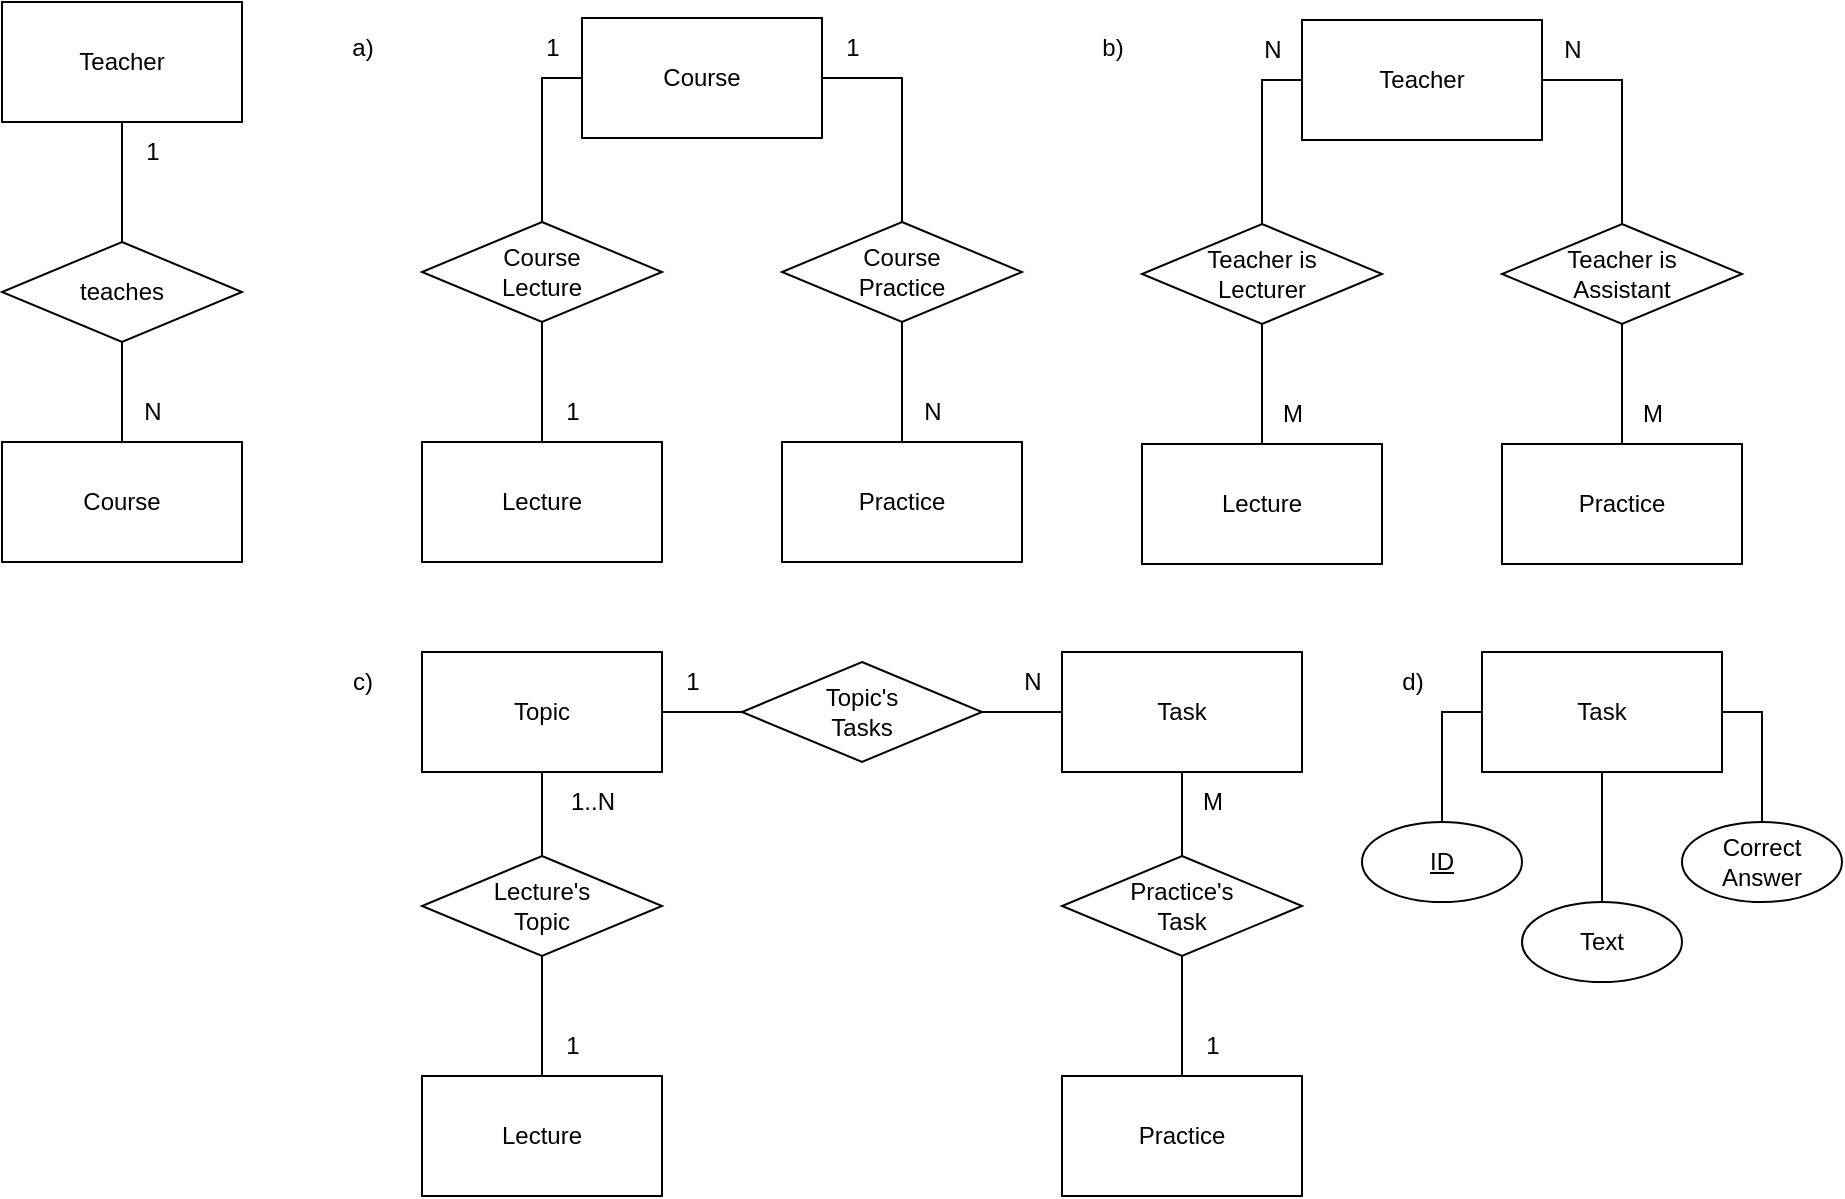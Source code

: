 <mxfile version="24.7.16" pages="6">
  <diagram name="4" id="NwFTMqphy1ShjpMCWFOb">
    <mxGraphModel dx="2295" dy="871" grid="0" gridSize="10" guides="1" tooltips="1" connect="1" arrows="1" fold="1" page="1" pageScale="1" pageWidth="827" pageHeight="1169" math="0" shadow="0">
      <root>
        <mxCell id="0" />
        <mxCell id="1" parent="0" />
        <mxCell id="txiEU9iZ4f5OJwAwpG-G-1" value="Teacher" style="rounded=0;whiteSpace=wrap;html=1;" vertex="1" parent="1">
          <mxGeometry x="-119" y="260" width="120" height="60" as="geometry" />
        </mxCell>
        <mxCell id="txiEU9iZ4f5OJwAwpG-G-4" style="edgeStyle=orthogonalEdgeStyle;rounded=0;orthogonalLoop=1;jettySize=auto;html=1;entryX=0.5;entryY=1;entryDx=0;entryDy=0;endArrow=none;endFill=0;" edge="1" parent="1" source="txiEU9iZ4f5OJwAwpG-G-2" target="txiEU9iZ4f5OJwAwpG-G-1">
          <mxGeometry relative="1" as="geometry" />
        </mxCell>
        <mxCell id="txiEU9iZ4f5OJwAwpG-G-5" style="edgeStyle=orthogonalEdgeStyle;rounded=0;orthogonalLoop=1;jettySize=auto;html=1;entryX=0.5;entryY=0;entryDx=0;entryDy=0;endArrow=none;endFill=0;" edge="1" parent="1" source="txiEU9iZ4f5OJwAwpG-G-2" target="txiEU9iZ4f5OJwAwpG-G-3">
          <mxGeometry relative="1" as="geometry" />
        </mxCell>
        <mxCell id="txiEU9iZ4f5OJwAwpG-G-2" value="teaches" style="rhombus;whiteSpace=wrap;html=1;" vertex="1" parent="1">
          <mxGeometry x="-119" y="380" width="120" height="50" as="geometry" />
        </mxCell>
        <mxCell id="txiEU9iZ4f5OJwAwpG-G-3" value="Course" style="rounded=0;whiteSpace=wrap;html=1;" vertex="1" parent="1">
          <mxGeometry x="-119" y="480" width="120" height="60" as="geometry" />
        </mxCell>
        <mxCell id="txiEU9iZ4f5OJwAwpG-G-6" value="1" style="text;html=1;align=center;verticalAlign=middle;resizable=0;points=[];autosize=1;strokeColor=none;fillColor=none;" vertex="1" parent="1">
          <mxGeometry x="-59" y="320" width="30" height="30" as="geometry" />
        </mxCell>
        <mxCell id="txiEU9iZ4f5OJwAwpG-G-7" value="N" style="text;html=1;align=center;verticalAlign=middle;resizable=0;points=[];autosize=1;strokeColor=none;fillColor=none;" vertex="1" parent="1">
          <mxGeometry x="-59" y="450" width="30" height="30" as="geometry" />
        </mxCell>
        <mxCell id="txiEU9iZ4f5OJwAwpG-G-8" value="a)" style="text;html=1;align=center;verticalAlign=middle;resizable=0;points=[];autosize=1;strokeColor=none;fillColor=none;" vertex="1" parent="1">
          <mxGeometry x="46" y="268" width="30" height="30" as="geometry" />
        </mxCell>
        <mxCell id="txiEU9iZ4f5OJwAwpG-G-20" style="edgeStyle=orthogonalEdgeStyle;rounded=0;orthogonalLoop=1;jettySize=auto;html=1;entryX=0.5;entryY=0;entryDx=0;entryDy=0;exitX=0;exitY=0.5;exitDx=0;exitDy=0;endArrow=none;endFill=0;" edge="1" parent="1" source="txiEU9iZ4f5OJwAwpG-G-13" target="txiEU9iZ4f5OJwAwpG-G-16">
          <mxGeometry relative="1" as="geometry" />
        </mxCell>
        <mxCell id="txiEU9iZ4f5OJwAwpG-G-13" value="Course" style="rounded=0;whiteSpace=wrap;html=1;" vertex="1" parent="1">
          <mxGeometry x="171" y="268" width="120" height="60" as="geometry" />
        </mxCell>
        <mxCell id="txiEU9iZ4f5OJwAwpG-G-22" style="edgeStyle=orthogonalEdgeStyle;rounded=0;orthogonalLoop=1;jettySize=auto;html=1;entryX=0.5;entryY=0;entryDx=0;entryDy=0;endArrow=none;endFill=0;" edge="1" parent="1" source="txiEU9iZ4f5OJwAwpG-G-16" target="txiEU9iZ4f5OJwAwpG-G-18">
          <mxGeometry relative="1" as="geometry" />
        </mxCell>
        <mxCell id="txiEU9iZ4f5OJwAwpG-G-16" value="&lt;span style=&quot;white-space-collapse: preserve;&quot;&gt;Course&lt;/span&gt;&lt;div&gt;&lt;span style=&quot;white-space-collapse: preserve;&quot;&gt;L&lt;/span&gt;&lt;span style=&quot;white-space-collapse: preserve;&quot; data-src-align=&quot;0:12&quot; class=&quot;EzKURWReUAB5oZgtQNkl&quot;&gt;ecture&lt;/span&gt;&lt;/div&gt;" style="rhombus;whiteSpace=wrap;html=1;" vertex="1" parent="1">
          <mxGeometry x="91" y="370" width="120" height="50" as="geometry" />
        </mxCell>
        <mxCell id="txiEU9iZ4f5OJwAwpG-G-21" style="edgeStyle=orthogonalEdgeStyle;rounded=0;orthogonalLoop=1;jettySize=auto;html=1;entryX=1;entryY=0.5;entryDx=0;entryDy=0;endArrow=none;endFill=0;" edge="1" parent="1" source="txiEU9iZ4f5OJwAwpG-G-17" target="txiEU9iZ4f5OJwAwpG-G-13">
          <mxGeometry relative="1" as="geometry" />
        </mxCell>
        <mxCell id="txiEU9iZ4f5OJwAwpG-G-23" style="edgeStyle=orthogonalEdgeStyle;rounded=0;orthogonalLoop=1;jettySize=auto;html=1;entryX=0.5;entryY=0;entryDx=0;entryDy=0;endArrow=none;endFill=0;" edge="1" parent="1" source="txiEU9iZ4f5OJwAwpG-G-17" target="txiEU9iZ4f5OJwAwpG-G-19">
          <mxGeometry relative="1" as="geometry" />
        </mxCell>
        <mxCell id="txiEU9iZ4f5OJwAwpG-G-17" value="&lt;span style=&quot;white-space-collapse: preserve;&quot;&gt;Course&lt;/span&gt;&lt;div&gt;&lt;span style=&quot;white-space-collapse: preserve;&quot;&gt;Practice&lt;/span&gt;&lt;/div&gt;" style="rhombus;whiteSpace=wrap;html=1;" vertex="1" parent="1">
          <mxGeometry x="271" y="370" width="120" height="50" as="geometry" />
        </mxCell>
        <mxCell id="txiEU9iZ4f5OJwAwpG-G-18" value="Lecture" style="rounded=0;whiteSpace=wrap;html=1;" vertex="1" parent="1">
          <mxGeometry x="91" y="480" width="120" height="60" as="geometry" />
        </mxCell>
        <mxCell id="txiEU9iZ4f5OJwAwpG-G-19" value="Practice" style="rounded=0;whiteSpace=wrap;html=1;" vertex="1" parent="1">
          <mxGeometry x="271" y="480" width="120" height="60" as="geometry" />
        </mxCell>
        <mxCell id="txiEU9iZ4f5OJwAwpG-G-24" value="1" style="text;html=1;align=center;verticalAlign=middle;resizable=0;points=[];autosize=1;strokeColor=none;fillColor=none;" vertex="1" parent="1">
          <mxGeometry x="151" y="450" width="30" height="30" as="geometry" />
        </mxCell>
        <mxCell id="txiEU9iZ4f5OJwAwpG-G-25" value="N" style="text;html=1;align=center;verticalAlign=middle;resizable=0;points=[];autosize=1;strokeColor=none;fillColor=none;" vertex="1" parent="1">
          <mxGeometry x="331" y="450" width="30" height="30" as="geometry" />
        </mxCell>
        <mxCell id="txiEU9iZ4f5OJwAwpG-G-26" value="1" style="text;html=1;align=center;verticalAlign=middle;resizable=0;points=[];autosize=1;strokeColor=none;fillColor=none;" vertex="1" parent="1">
          <mxGeometry x="141" y="268" width="30" height="30" as="geometry" />
        </mxCell>
        <mxCell id="txiEU9iZ4f5OJwAwpG-G-27" value="1" style="text;html=1;align=center;verticalAlign=middle;resizable=0;points=[];autosize=1;strokeColor=none;fillColor=none;" vertex="1" parent="1">
          <mxGeometry x="291" y="268" width="30" height="30" as="geometry" />
        </mxCell>
        <mxCell id="txiEU9iZ4f5OJwAwpG-G-28" value="b)" style="text;html=1;align=center;verticalAlign=middle;resizable=0;points=[];autosize=1;strokeColor=none;fillColor=none;" vertex="1" parent="1">
          <mxGeometry x="421" y="268" width="30" height="30" as="geometry" />
        </mxCell>
        <mxCell id="txiEU9iZ4f5OJwAwpG-G-29" style="edgeStyle=orthogonalEdgeStyle;rounded=0;orthogonalLoop=1;jettySize=auto;html=1;entryX=0.5;entryY=0;entryDx=0;entryDy=0;exitX=0;exitY=0.5;exitDx=0;exitDy=0;endArrow=none;endFill=0;" edge="1" parent="1" source="txiEU9iZ4f5OJwAwpG-G-30" target="txiEU9iZ4f5OJwAwpG-G-32">
          <mxGeometry relative="1" as="geometry" />
        </mxCell>
        <mxCell id="txiEU9iZ4f5OJwAwpG-G-30" value="Teacher" style="rounded=0;whiteSpace=wrap;html=1;" vertex="1" parent="1">
          <mxGeometry x="531" y="269" width="120" height="60" as="geometry" />
        </mxCell>
        <mxCell id="txiEU9iZ4f5OJwAwpG-G-31" style="edgeStyle=orthogonalEdgeStyle;rounded=0;orthogonalLoop=1;jettySize=auto;html=1;entryX=0.5;entryY=0;entryDx=0;entryDy=0;endArrow=none;endFill=0;" edge="1" parent="1" source="txiEU9iZ4f5OJwAwpG-G-32" target="txiEU9iZ4f5OJwAwpG-G-36">
          <mxGeometry relative="1" as="geometry" />
        </mxCell>
        <mxCell id="txiEU9iZ4f5OJwAwpG-G-32" value="&lt;span style=&quot;white-space-collapse: preserve;&quot;&gt;Teacher is&lt;/span&gt;&lt;div&gt;&lt;span style=&quot;white-space-collapse: preserve;&quot;&gt;Lecturer&lt;/span&gt;&lt;/div&gt;" style="rhombus;whiteSpace=wrap;html=1;" vertex="1" parent="1">
          <mxGeometry x="451" y="371" width="120" height="50" as="geometry" />
        </mxCell>
        <mxCell id="txiEU9iZ4f5OJwAwpG-G-33" style="edgeStyle=orthogonalEdgeStyle;rounded=0;orthogonalLoop=1;jettySize=auto;html=1;entryX=1;entryY=0.5;entryDx=0;entryDy=0;endArrow=none;endFill=0;" edge="1" parent="1" source="txiEU9iZ4f5OJwAwpG-G-35" target="txiEU9iZ4f5OJwAwpG-G-30">
          <mxGeometry relative="1" as="geometry" />
        </mxCell>
        <mxCell id="txiEU9iZ4f5OJwAwpG-G-34" style="edgeStyle=orthogonalEdgeStyle;rounded=0;orthogonalLoop=1;jettySize=auto;html=1;entryX=0.5;entryY=0;entryDx=0;entryDy=0;endArrow=none;endFill=0;" edge="1" parent="1" source="txiEU9iZ4f5OJwAwpG-G-35" target="txiEU9iZ4f5OJwAwpG-G-37">
          <mxGeometry relative="1" as="geometry" />
        </mxCell>
        <mxCell id="txiEU9iZ4f5OJwAwpG-G-35" value="&lt;span style=&quot;white-space-collapse: preserve;&quot;&gt;Teacher is&lt;/span&gt;&lt;div&gt;&lt;span style=&quot;white-space-collapse: preserve;&quot;&gt;Assistant&lt;/span&gt;&lt;/div&gt;" style="rhombus;whiteSpace=wrap;html=1;" vertex="1" parent="1">
          <mxGeometry x="631" y="371" width="120" height="50" as="geometry" />
        </mxCell>
        <mxCell id="txiEU9iZ4f5OJwAwpG-G-36" value="Lecture" style="rounded=0;whiteSpace=wrap;html=1;" vertex="1" parent="1">
          <mxGeometry x="451" y="481" width="120" height="60" as="geometry" />
        </mxCell>
        <mxCell id="txiEU9iZ4f5OJwAwpG-G-37" value="Practice" style="rounded=0;whiteSpace=wrap;html=1;" vertex="1" parent="1">
          <mxGeometry x="631" y="481" width="120" height="60" as="geometry" />
        </mxCell>
        <mxCell id="txiEU9iZ4f5OJwAwpG-G-38" value="M" style="text;html=1;align=center;verticalAlign=middle;resizable=0;points=[];autosize=1;strokeColor=none;fillColor=none;" vertex="1" parent="1">
          <mxGeometry x="511" y="451" width="30" height="30" as="geometry" />
        </mxCell>
        <mxCell id="txiEU9iZ4f5OJwAwpG-G-39" value="M" style="text;html=1;align=center;verticalAlign=middle;resizable=0;points=[];autosize=1;strokeColor=none;fillColor=none;" vertex="1" parent="1">
          <mxGeometry x="691" y="451" width="30" height="30" as="geometry" />
        </mxCell>
        <mxCell id="txiEU9iZ4f5OJwAwpG-G-40" value="N" style="text;html=1;align=center;verticalAlign=middle;resizable=0;points=[];autosize=1;strokeColor=none;fillColor=none;" vertex="1" parent="1">
          <mxGeometry x="501" y="269" width="30" height="30" as="geometry" />
        </mxCell>
        <mxCell id="txiEU9iZ4f5OJwAwpG-G-41" value="N" style="text;html=1;align=center;verticalAlign=middle;resizable=0;points=[];autosize=1;strokeColor=none;fillColor=none;" vertex="1" parent="1">
          <mxGeometry x="651" y="269" width="30" height="30" as="geometry" />
        </mxCell>
        <mxCell id="txiEU9iZ4f5OJwAwpG-G-42" value="c)" style="text;html=1;align=center;verticalAlign=middle;resizable=0;points=[];autosize=1;strokeColor=none;fillColor=none;" vertex="1" parent="1">
          <mxGeometry x="46" y="585" width="30" height="30" as="geometry" />
        </mxCell>
        <mxCell id="txiEU9iZ4f5OJwAwpG-G-44" value="Task" style="rounded=0;whiteSpace=wrap;html=1;" vertex="1" parent="1">
          <mxGeometry x="411" y="585" width="120" height="60" as="geometry" />
        </mxCell>
        <mxCell id="txiEU9iZ4f5OJwAwpG-G-45" style="edgeStyle=orthogonalEdgeStyle;rounded=0;orthogonalLoop=1;jettySize=auto;html=1;entryX=0.5;entryY=0;entryDx=0;entryDy=0;endArrow=none;endFill=0;" edge="1" parent="1" source="txiEU9iZ4f5OJwAwpG-G-46" target="txiEU9iZ4f5OJwAwpG-G-50">
          <mxGeometry relative="1" as="geometry" />
        </mxCell>
        <mxCell id="txiEU9iZ4f5OJwAwpG-G-59" style="edgeStyle=orthogonalEdgeStyle;rounded=0;orthogonalLoop=1;jettySize=auto;html=1;entryX=0.5;entryY=1;entryDx=0;entryDy=0;endArrow=none;endFill=0;" edge="1" parent="1" source="txiEU9iZ4f5OJwAwpG-G-46" target="txiEU9iZ4f5OJwAwpG-G-57">
          <mxGeometry relative="1" as="geometry" />
        </mxCell>
        <mxCell id="txiEU9iZ4f5OJwAwpG-G-46" value="&lt;div&gt;&lt;span style=&quot;white-space-collapse: preserve;&quot;&gt;L&lt;/span&gt;&lt;span style=&quot;white-space-collapse: preserve;&quot; data-src-align=&quot;0:12&quot; class=&quot;EzKURWReUAB5oZgtQNkl&quot;&gt;ecture&#39;s&lt;/span&gt;&lt;/div&gt;&lt;div&gt;&lt;span style=&quot;white-space-collapse: preserve;&quot; data-src-align=&quot;0:12&quot; class=&quot;EzKURWReUAB5oZgtQNkl&quot;&gt;Topic&lt;/span&gt;&lt;/div&gt;" style="rhombus;whiteSpace=wrap;html=1;" vertex="1" parent="1">
          <mxGeometry x="91" y="687" width="120" height="50" as="geometry" />
        </mxCell>
        <mxCell id="txiEU9iZ4f5OJwAwpG-G-48" style="edgeStyle=orthogonalEdgeStyle;rounded=0;orthogonalLoop=1;jettySize=auto;html=1;entryX=0.5;entryY=0;entryDx=0;entryDy=0;endArrow=none;endFill=0;" edge="1" parent="1" source="txiEU9iZ4f5OJwAwpG-G-49" target="txiEU9iZ4f5OJwAwpG-G-51">
          <mxGeometry relative="1" as="geometry" />
        </mxCell>
        <mxCell id="txiEU9iZ4f5OJwAwpG-G-58" style="edgeStyle=orthogonalEdgeStyle;rounded=0;orthogonalLoop=1;jettySize=auto;html=1;entryX=0.5;entryY=1;entryDx=0;entryDy=0;endArrow=none;endFill=0;" edge="1" parent="1" source="txiEU9iZ4f5OJwAwpG-G-49" target="txiEU9iZ4f5OJwAwpG-G-44">
          <mxGeometry relative="1" as="geometry" />
        </mxCell>
        <mxCell id="txiEU9iZ4f5OJwAwpG-G-49" value="&lt;div&gt;&lt;span style=&quot;white-space-collapse: preserve;&quot;&gt;Practice&#39;s&lt;/span&gt;&lt;/div&gt;&lt;div&gt;&lt;span style=&quot;white-space-collapse: preserve;&quot;&gt;Task&lt;/span&gt;&lt;/div&gt;" style="rhombus;whiteSpace=wrap;html=1;" vertex="1" parent="1">
          <mxGeometry x="411" y="687" width="120" height="50" as="geometry" />
        </mxCell>
        <mxCell id="txiEU9iZ4f5OJwAwpG-G-50" value="Lecture" style="rounded=0;whiteSpace=wrap;html=1;" vertex="1" parent="1">
          <mxGeometry x="91" y="797" width="120" height="60" as="geometry" />
        </mxCell>
        <mxCell id="txiEU9iZ4f5OJwAwpG-G-51" value="Practice" style="rounded=0;whiteSpace=wrap;html=1;" vertex="1" parent="1">
          <mxGeometry x="411" y="797" width="120" height="60" as="geometry" />
        </mxCell>
        <mxCell id="txiEU9iZ4f5OJwAwpG-G-52" value="1" style="text;html=1;align=center;verticalAlign=middle;resizable=0;points=[];autosize=1;strokeColor=none;fillColor=none;" vertex="1" parent="1">
          <mxGeometry x="151" y="767" width="30" height="30" as="geometry" />
        </mxCell>
        <mxCell id="txiEU9iZ4f5OJwAwpG-G-53" value="1" style="text;html=1;align=center;verticalAlign=middle;resizable=0;points=[];autosize=1;strokeColor=none;fillColor=none;" vertex="1" parent="1">
          <mxGeometry x="471" y="767" width="30" height="30" as="geometry" />
        </mxCell>
        <mxCell id="txiEU9iZ4f5OJwAwpG-G-64" style="edgeStyle=orthogonalEdgeStyle;rounded=0;orthogonalLoop=1;jettySize=auto;html=1;entryX=1;entryY=0.5;entryDx=0;entryDy=0;endArrow=none;endFill=0;" edge="1" parent="1" source="txiEU9iZ4f5OJwAwpG-G-56" target="txiEU9iZ4f5OJwAwpG-G-57">
          <mxGeometry relative="1" as="geometry" />
        </mxCell>
        <mxCell id="txiEU9iZ4f5OJwAwpG-G-65" style="edgeStyle=orthogonalEdgeStyle;rounded=0;orthogonalLoop=1;jettySize=auto;html=1;endArrow=none;endFill=0;" edge="1" parent="1" source="txiEU9iZ4f5OJwAwpG-G-56" target="txiEU9iZ4f5OJwAwpG-G-44">
          <mxGeometry relative="1" as="geometry" />
        </mxCell>
        <mxCell id="txiEU9iZ4f5OJwAwpG-G-56" value="&lt;span style=&quot;white-space-collapse: preserve;&quot;&gt;Topic&#39;s&lt;/span&gt;&lt;div&gt;&lt;span style=&quot;white-space-collapse: preserve;&quot;&gt;Tasks&lt;/span&gt;&lt;/div&gt;" style="rhombus;whiteSpace=wrap;html=1;" vertex="1" parent="1">
          <mxGeometry x="251" y="590" width="120" height="50" as="geometry" />
        </mxCell>
        <mxCell id="txiEU9iZ4f5OJwAwpG-G-57" value="Topic" style="rounded=0;whiteSpace=wrap;html=1;" vertex="1" parent="1">
          <mxGeometry x="91" y="585" width="120" height="60" as="geometry" />
        </mxCell>
        <mxCell id="txiEU9iZ4f5OJwAwpG-G-62" value="M" style="text;html=1;align=center;verticalAlign=middle;resizable=0;points=[];autosize=1;strokeColor=none;fillColor=none;" vertex="1" parent="1">
          <mxGeometry x="471" y="645" width="30" height="30" as="geometry" />
        </mxCell>
        <mxCell id="txiEU9iZ4f5OJwAwpG-G-63" value="1..N" style="text;html=1;align=center;verticalAlign=middle;resizable=0;points=[];autosize=1;strokeColor=none;fillColor=none;" vertex="1" parent="1">
          <mxGeometry x="151" y="645" width="50" height="30" as="geometry" />
        </mxCell>
        <mxCell id="txiEU9iZ4f5OJwAwpG-G-66" value="1" style="text;html=1;align=center;verticalAlign=middle;resizable=0;points=[];autosize=1;strokeColor=none;fillColor=none;" vertex="1" parent="1">
          <mxGeometry x="211" y="585" width="30" height="30" as="geometry" />
        </mxCell>
        <mxCell id="txiEU9iZ4f5OJwAwpG-G-67" value="N" style="text;html=1;align=center;verticalAlign=middle;resizable=0;points=[];autosize=1;strokeColor=none;fillColor=none;" vertex="1" parent="1">
          <mxGeometry x="381" y="585" width="30" height="30" as="geometry" />
        </mxCell>
        <mxCell id="txiEU9iZ4f5OJwAwpG-G-68" value="d)" style="text;html=1;align=center;verticalAlign=middle;resizable=0;points=[];autosize=1;strokeColor=none;fillColor=none;" vertex="1" parent="1">
          <mxGeometry x="571" y="585" width="30" height="30" as="geometry" />
        </mxCell>
        <mxCell id="txiEU9iZ4f5OJwAwpG-G-75" style="edgeStyle=orthogonalEdgeStyle;rounded=0;orthogonalLoop=1;jettySize=auto;html=1;entryX=0.5;entryY=0;entryDx=0;entryDy=0;exitX=1;exitY=0.5;exitDx=0;exitDy=0;endArrow=none;endFill=0;" edge="1" parent="1" source="txiEU9iZ4f5OJwAwpG-G-69" target="txiEU9iZ4f5OJwAwpG-G-71">
          <mxGeometry relative="1" as="geometry" />
        </mxCell>
        <mxCell id="txiEU9iZ4f5OJwAwpG-G-69" value="Task" style="rounded=0;whiteSpace=wrap;html=1;" vertex="1" parent="1">
          <mxGeometry x="621" y="585" width="120" height="60" as="geometry" />
        </mxCell>
        <mxCell id="txiEU9iZ4f5OJwAwpG-G-71" value="Correct&lt;br&gt;Answer" style="ellipse;whiteSpace=wrap;html=1;" vertex="1" parent="1">
          <mxGeometry x="721" y="670" width="80" height="40" as="geometry" />
        </mxCell>
        <mxCell id="txiEU9iZ4f5OJwAwpG-G-76" style="edgeStyle=orthogonalEdgeStyle;rounded=0;orthogonalLoop=1;jettySize=auto;html=1;entryX=0.5;entryY=1;entryDx=0;entryDy=0;endArrow=none;endFill=0;" edge="1" parent="1" source="txiEU9iZ4f5OJwAwpG-G-72" target="txiEU9iZ4f5OJwAwpG-G-69">
          <mxGeometry relative="1" as="geometry" />
        </mxCell>
        <mxCell id="txiEU9iZ4f5OJwAwpG-G-72" value="Text" style="ellipse;whiteSpace=wrap;html=1;" vertex="1" parent="1">
          <mxGeometry x="641" y="710" width="80" height="40" as="geometry" />
        </mxCell>
        <mxCell id="txiEU9iZ4f5OJwAwpG-G-73" value="&lt;u&gt;ID&lt;/u&gt;" style="ellipse;whiteSpace=wrap;html=1;" vertex="1" parent="1">
          <mxGeometry x="561" y="670" width="80" height="40" as="geometry" />
        </mxCell>
        <mxCell id="txiEU9iZ4f5OJwAwpG-G-74" style="edgeStyle=orthogonalEdgeStyle;rounded=0;orthogonalLoop=1;jettySize=auto;html=1;exitX=0;exitY=0.5;exitDx=0;exitDy=0;entryX=0.5;entryY=0;entryDx=0;entryDy=0;endArrow=none;endFill=0;" edge="1" parent="1" source="txiEU9iZ4f5OJwAwpG-G-69" target="txiEU9iZ4f5OJwAwpG-G-73">
          <mxGeometry relative="1" as="geometry" />
        </mxCell>
      </root>
    </mxGraphModel>
  </diagram>
  <diagram id="lpX5W4uHL0JkTjTKioWR" name="2">
    <mxGraphModel dx="1193" dy="708" grid="0" gridSize="10" guides="1" tooltips="1" connect="1" arrows="1" fold="1" page="1" pageScale="1" pageWidth="827" pageHeight="1169" math="0" shadow="0">
      <root>
        <mxCell id="0" />
        <mxCell id="1" parent="0" />
        <mxCell id="nIcx1DYDNfdaFDVUwjNO-3" style="edgeStyle=orthogonalEdgeStyle;rounded=0;orthogonalLoop=1;jettySize=auto;html=1;entryX=0.5;entryY=0;entryDx=0;entryDy=0;endArrow=none;endFill=0;startArrow=block;startFill=0;" edge="1" parent="1" source="12X45wvZ_poVr-JNV6zr-1" target="nIcx1DYDNfdaFDVUwjNO-1">
          <mxGeometry relative="1" as="geometry">
            <Array as="points">
              <mxPoint x="95" y="174" />
              <mxPoint x="95" y="174" />
            </Array>
          </mxGeometry>
        </mxCell>
        <mxCell id="12X45wvZ_poVr-JNV6zr-1" value="Account&lt;br&gt;{ abstract }" style="swimlane;whiteSpace=wrap;html=1;startSize=40;" vertex="1" parent="1">
          <mxGeometry x="70" y="84" width="200" height="70" as="geometry" />
        </mxCell>
        <mxCell id="nIcx1DYDNfdaFDVUwjNO-1" value="PersonalAccount" style="swimlane;whiteSpace=wrap;html=1;" vertex="1" parent="1">
          <mxGeometry x="30" y="194" width="130" height="60" as="geometry" />
        </mxCell>
        <mxCell id="nIcx1DYDNfdaFDVUwjNO-4" style="edgeStyle=orthogonalEdgeStyle;rounded=0;orthogonalLoop=1;jettySize=auto;html=1;endArrow=block;endFill=0;" edge="1" parent="1" source="nIcx1DYDNfdaFDVUwjNO-2">
          <mxGeometry relative="1" as="geometry">
            <mxPoint x="255" y="154" as="targetPoint" />
          </mxGeometry>
        </mxCell>
        <mxCell id="nIcx1DYDNfdaFDVUwjNO-2" value="CompanyAccount" style="swimlane;whiteSpace=wrap;html=1;" vertex="1" parent="1">
          <mxGeometry x="190" y="194" width="130" height="60" as="geometry" />
        </mxCell>
        <mxCell id="nIcx1DYDNfdaFDVUwjNO-5" value="a)" style="text;html=1;align=center;verticalAlign=middle;resizable=0;points=[];autosize=1;strokeColor=none;fillColor=none;" vertex="1" parent="1">
          <mxGeometry x="375" y="72" width="30" height="30" as="geometry" />
        </mxCell>
        <mxCell id="RO_A3WwR4vlNm99qP_0h-3" style="edgeStyle=orthogonalEdgeStyle;rounded=0;orthogonalLoop=1;jettySize=auto;html=1;exitX=0.5;exitY=0;exitDx=0;exitDy=0;entryX=0.5;entryY=1;entryDx=0;entryDy=0;endArrow=classicThin;endFill=1;" edge="1" parent="1" source="nIcx1DYDNfdaFDVUwjNO-7" target="RO_A3WwR4vlNm99qP_0h-2">
          <mxGeometry relative="1" as="geometry" />
        </mxCell>
        <mxCell id="nIcx1DYDNfdaFDVUwjNO-7" value="&lt;span style=&quot;font-weight: 700;&quot;&gt;Person&lt;/span&gt;" style="swimlane;fontStyle=0;childLayout=stackLayout;horizontal=1;startSize=30;horizontalStack=0;resizeParent=1;resizeParentMax=0;resizeLast=0;collapsible=1;marginBottom=0;whiteSpace=wrap;html=1;" vertex="1" parent="1">
          <mxGeometry x="435" y="214" width="140" height="60" as="geometry" />
        </mxCell>
        <mxCell id="nIcx1DYDNfdaFDVUwjNO-8" value="+ FullName: string" style="text;strokeColor=default;fillColor=none;align=left;verticalAlign=middle;spacingLeft=4;spacingRight=4;overflow=hidden;points=[[0,0.5],[1,0.5]];portConstraint=eastwest;rotatable=0;whiteSpace=wrap;html=1;" vertex="1" parent="nIcx1DYDNfdaFDVUwjNO-7">
          <mxGeometry y="30" width="140" height="30" as="geometry" />
        </mxCell>
        <mxCell id="RO_A3WwR4vlNm99qP_0h-2" value="PersonalAccount" style="swimlane;whiteSpace=wrap;html=1;" vertex="1" parent="1">
          <mxGeometry x="440" y="84" width="130" height="60" as="geometry" />
        </mxCell>
        <mxCell id="RO_A3WwR4vlNm99qP_0h-4" value="owns" style="text;html=1;align=center;verticalAlign=middle;resizable=0;points=[];autosize=1;strokeColor=none;fillColor=none;" vertex="1" parent="1">
          <mxGeometry x="500" y="164" width="50" height="30" as="geometry" />
        </mxCell>
        <mxCell id="RO_A3WwR4vlNm99qP_0h-5" value="owner" style="text;html=1;align=center;verticalAlign=middle;resizable=0;points=[];autosize=1;strokeColor=none;fillColor=none;" vertex="1" parent="1">
          <mxGeometry x="450" y="189" width="60" height="30" as="geometry" />
        </mxCell>
        <mxCell id="RO_A3WwR4vlNm99qP_0h-6" value="b)" style="text;html=1;align=center;verticalAlign=middle;resizable=0;points=[];autosize=1;strokeColor=none;fillColor=none;" vertex="1" parent="1">
          <mxGeometry x="70" y="294" width="30" height="30" as="geometry" />
        </mxCell>
        <mxCell id="RO_A3WwR4vlNm99qP_0h-7" style="edgeStyle=orthogonalEdgeStyle;rounded=0;orthogonalLoop=1;jettySize=auto;html=1;exitX=0.5;exitY=0;exitDx=0;exitDy=0;entryX=0.5;entryY=1;entryDx=0;entryDy=0;endArrow=none;endFill=0;" edge="1" parent="1" source="RO_A3WwR4vlNm99qP_0h-8" target="RO_A3WwR4vlNm99qP_0h-10">
          <mxGeometry relative="1" as="geometry" />
        </mxCell>
        <mxCell id="RO_A3WwR4vlNm99qP_0h-8" value="&lt;span style=&quot;font-weight: 700;&quot;&gt;Company&lt;/span&gt;" style="swimlane;fontStyle=0;childLayout=stackLayout;horizontal=1;startSize=30;horizontalStack=0;resizeParent=1;resizeParentMax=0;resizeLast=0;collapsible=1;marginBottom=0;whiteSpace=wrap;html=1;" vertex="1" parent="1">
          <mxGeometry x="120" y="424" width="140" height="60" as="geometry" />
        </mxCell>
        <mxCell id="RO_A3WwR4vlNm99qP_0h-10" value="CompanyAccount" style="swimlane;whiteSpace=wrap;html=1;" vertex="1" parent="1">
          <mxGeometry x="125" y="294" width="130" height="60" as="geometry" />
        </mxCell>
        <mxCell id="RO_A3WwR4vlNm99qP_0h-11" value="owns" style="text;html=1;align=center;verticalAlign=middle;resizable=0;points=[];autosize=1;strokeColor=none;fillColor=none;" vertex="1" parent="1">
          <mxGeometry x="185" y="374" width="50" height="30" as="geometry" />
        </mxCell>
        <mxCell id="RO_A3WwR4vlNm99qP_0h-12" value="owner" style="text;html=1;align=center;verticalAlign=middle;resizable=0;points=[];autosize=1;strokeColor=none;fillColor=none;" vertex="1" parent="1">
          <mxGeometry x="135" y="399" width="60" height="30" as="geometry" />
        </mxCell>
        <mxCell id="RO_A3WwR4vlNm99qP_0h-13" value="с)" style="text;html=1;align=center;verticalAlign=middle;resizable=0;points=[];autosize=1;strokeColor=none;fillColor=none;" vertex="1" parent="1">
          <mxGeometry x="345" y="294" width="30" height="30" as="geometry" />
        </mxCell>
        <mxCell id="RO_A3WwR4vlNm99qP_0h-21" value="&lt;span style=&quot;font-weight: 700;&quot;&gt;Address&lt;/span&gt;" style="swimlane;fontStyle=0;childLayout=stackLayout;horizontal=1;startSize=30;horizontalStack=0;resizeParent=1;resizeParentMax=0;resizeLast=0;collapsible=1;marginBottom=0;whiteSpace=wrap;html=1;" vertex="1" parent="1">
          <mxGeometry x="390" y="294" width="150" height="120" as="geometry" />
        </mxCell>
        <mxCell id="RO_A3WwR4vlNm99qP_0h-22" value="+ street: string" style="text;strokeColor=none;fillColor=none;align=left;verticalAlign=middle;spacingLeft=4;spacingRight=4;overflow=hidden;points=[[0,0.5],[1,0.5]];portConstraint=eastwest;rotatable=0;whiteSpace=wrap;html=1;" vertex="1" parent="RO_A3WwR4vlNm99qP_0h-21">
          <mxGeometry y="30" width="150" height="30" as="geometry" />
        </mxCell>
        <mxCell id="RO_A3WwR4vlNm99qP_0h-23" value="+ city: string" style="text;strokeColor=none;fillColor=none;align=left;verticalAlign=middle;spacingLeft=4;spacingRight=4;overflow=hidden;points=[[0,0.5],[1,0.5]];portConstraint=eastwest;rotatable=0;whiteSpace=wrap;html=1;" vertex="1" parent="RO_A3WwR4vlNm99qP_0h-21">
          <mxGeometry y="60" width="150" height="30" as="geometry" />
        </mxCell>
        <mxCell id="RO_A3WwR4vlNm99qP_0h-24" value="+ building: int {value &amp;gt; 0}" style="text;strokeColor=none;fillColor=none;align=left;verticalAlign=middle;spacingLeft=4;spacingRight=4;overflow=hidden;points=[[0,0.5],[1,0.5]];portConstraint=eastwest;rotatable=0;whiteSpace=wrap;html=1;" vertex="1" parent="RO_A3WwR4vlNm99qP_0h-21">
          <mxGeometry y="90" width="150" height="30" as="geometry" />
        </mxCell>
        <mxCell id="RO_A3WwR4vlNm99qP_0h-27" style="edgeStyle=orthogonalEdgeStyle;rounded=0;orthogonalLoop=1;jettySize=auto;html=1;endArrow=none;endFill=0;" edge="1" parent="1" source="RO_A3WwR4vlNm99qP_0h-25">
          <mxGeometry relative="1" as="geometry">
            <mxPoint x="540" y="334" as="targetPoint" />
            <Array as="points">
              <mxPoint x="540" y="334" />
            </Array>
          </mxGeometry>
        </mxCell>
        <mxCell id="RO_A3WwR4vlNm99qP_0h-25" value="&lt;span style=&quot;font-weight: 700;&quot;&gt;Person&lt;/span&gt;" style="swimlane;fontStyle=0;childLayout=stackLayout;horizontal=1;startSize=20;horizontalStack=0;resizeParent=1;resizeParentMax=0;resizeLast=0;collapsible=1;marginBottom=0;whiteSpace=wrap;html=1;" vertex="1" parent="1">
          <mxGeometry x="640" y="324" width="140" height="50" as="geometry" />
        </mxCell>
        <mxCell id="RO_A3WwR4vlNm99qP_0h-26" value="+ FullName: string" style="text;strokeColor=none;fillColor=none;align=left;verticalAlign=middle;spacingLeft=4;spacingRight=4;overflow=hidden;points=[[0,0.5],[1,0.5]];portConstraint=eastwest;rotatable=0;whiteSpace=wrap;html=1;" vertex="1" parent="RO_A3WwR4vlNm99qP_0h-25">
          <mxGeometry y="20" width="140" height="30" as="geometry" />
        </mxCell>
        <mxCell id="RO_A3WwR4vlNm99qP_0h-28" value="registeredAt" style="text;html=1;align=center;verticalAlign=middle;resizable=0;points=[];autosize=1;strokeColor=none;fillColor=none;" vertex="1" parent="1">
          <mxGeometry x="550" y="309" width="90" height="30" as="geometry" />
        </mxCell>
        <mxCell id="RO_A3WwR4vlNm99qP_0h-29" style="edgeStyle=orthogonalEdgeStyle;rounded=0;orthogonalLoop=1;jettySize=auto;html=1;entryX=1;entryY=0.167;entryDx=0;entryDy=0;entryPerimeter=0;endArrow=none;endFill=0;" edge="1" parent="1" source="RO_A3WwR4vlNm99qP_0h-26" target="RO_A3WwR4vlNm99qP_0h-23">
          <mxGeometry relative="1" as="geometry" />
        </mxCell>
        <mxCell id="RO_A3WwR4vlNm99qP_0h-30" value="actual" style="text;html=1;align=center;verticalAlign=middle;resizable=0;points=[];autosize=1;strokeColor=none;fillColor=none;" vertex="1" parent="1">
          <mxGeometry x="565" y="354" width="60" height="30" as="geometry" />
        </mxCell>
        <mxCell id="RO_A3WwR4vlNm99qP_0h-31" value="&lt;span style=&quot;font-weight: 700;&quot;&gt;Company&lt;/span&gt;" style="swimlane;fontStyle=0;childLayout=stackLayout;horizontal=1;startSize=30;horizontalStack=0;resizeParent=1;resizeParentMax=0;resizeLast=0;collapsible=1;marginBottom=0;whiteSpace=wrap;html=1;" vertex="1" parent="1">
          <mxGeometry x="395" y="464" width="140" height="60" as="geometry" />
        </mxCell>
        <mxCell id="RO_A3WwR4vlNm99qP_0h-32" style="edgeStyle=orthogonalEdgeStyle;rounded=0;orthogonalLoop=1;jettySize=auto;html=1;entryX=0.5;entryY=1.002;entryDx=0;entryDy=0;entryPerimeter=0;endArrow=none;endFill=0;" edge="1" parent="1">
          <mxGeometry relative="1" as="geometry">
            <mxPoint x="499" y="464" as="sourcePoint" />
            <mxPoint x="499" y="414.06" as="targetPoint" />
          </mxGeometry>
        </mxCell>
        <mxCell id="RO_A3WwR4vlNm99qP_0h-33" style="edgeStyle=orthogonalEdgeStyle;rounded=0;orthogonalLoop=1;jettySize=auto;html=1;entryX=0.5;entryY=1.002;entryDx=0;entryDy=0;entryPerimeter=0;endArrow=none;endFill=0;" edge="1" parent="1">
          <mxGeometry relative="1" as="geometry">
            <mxPoint x="435" y="463.94" as="sourcePoint" />
            <mxPoint x="435" y="414.0" as="targetPoint" />
          </mxGeometry>
        </mxCell>
        <mxCell id="RO_A3WwR4vlNm99qP_0h-34" value="legalAddress" style="text;html=1;align=center;verticalAlign=middle;resizable=0;points=[];autosize=1;strokeColor=none;fillColor=none;" vertex="1" parent="1">
          <mxGeometry x="500" y="424" width="90" height="30" as="geometry" />
        </mxCell>
        <mxCell id="RO_A3WwR4vlNm99qP_0h-35" value="postAddress" style="text;html=1;align=center;verticalAlign=middle;resizable=0;points=[];autosize=1;strokeColor=none;fillColor=none;" vertex="1" parent="1">
          <mxGeometry x="350" y="424" width="90" height="30" as="geometry" />
        </mxCell>
      </root>
    </mxGraphModel>
  </diagram>
  <diagram id="QDdUbWnmSlUF-SI5s-xa" name="1">
    <mxGraphModel dx="1590" dy="543" grid="0" gridSize="10" guides="1" tooltips="1" connect="1" arrows="1" fold="1" page="0" pageScale="1" pageWidth="827" pageHeight="1169" math="0" shadow="0">
      <root>
        <mxCell id="0" />
        <mxCell id="1" parent="0" />
        <mxCell id="abFBMu6Fm7FlTH_JJjKR-24" value="&amp;lt;&amp;lt;Interface&amp;gt;&amp;gt;&lt;br&gt;Stack" style="swimlane;fontStyle=0;childLayout=stackLayout;horizontal=1;startSize=30;horizontalStack=0;resizeParent=1;resizeParentMax=0;resizeLast=0;collapsible=1;marginBottom=0;whiteSpace=wrap;html=1;" vertex="1" parent="1">
          <mxGeometry x="191" y="600" width="160" height="90" as="geometry" />
        </mxCell>
        <mxCell id="abFBMu6Fm7FlTH_JJjKR-25" value="+push(obj: Element)" style="text;strokeColor=none;fillColor=none;align=left;verticalAlign=middle;spacingLeft=4;spacingRight=4;overflow=hidden;points=[[0,0.5],[1,0.5]];portConstraint=eastwest;rotatable=0;whiteSpace=wrap;html=1;" vertex="1" parent="abFBMu6Fm7FlTH_JJjKR-24">
          <mxGeometry y="30" width="160" height="30" as="geometry" />
        </mxCell>
        <mxCell id="abFBMu6Fm7FlTH_JJjKR-26" value="+pop(): Element" style="text;strokeColor=none;fillColor=none;align=left;verticalAlign=middle;spacingLeft=4;spacingRight=4;overflow=hidden;points=[[0,0.5],[1,0.5]];portConstraint=eastwest;rotatable=0;whiteSpace=wrap;html=1;" vertex="1" parent="abFBMu6Fm7FlTH_JJjKR-24">
          <mxGeometry y="60" width="160" height="30" as="geometry" />
        </mxCell>
        <mxCell id="abFBMu6Fm7FlTH_JJjKR-29" value="a)" style="text;html=1;align=center;verticalAlign=middle;resizable=0;points=[];autosize=1;strokeColor=none;fillColor=none;" vertex="1" parent="1">
          <mxGeometry x="396" y="598" width="30" height="30" as="geometry" />
        </mxCell>
        <mxCell id="abFBMu6Fm7FlTH_JJjKR-30" value="&amp;lt;&amp;lt;Interface&amp;gt;&amp;gt;&lt;br&gt;Stack" style="swimlane;fontStyle=0;childLayout=stackLayout;horizontal=1;startSize=30;horizontalStack=0;resizeParent=1;resizeParentMax=0;resizeLast=0;collapsible=1;marginBottom=0;whiteSpace=wrap;html=1;" vertex="1" parent="1">
          <mxGeometry x="431" y="598" width="160" height="150" as="geometry" />
        </mxCell>
        <mxCell id="abFBMu6Fm7FlTH_JJjKR-31" value="+push(obj: Element)" style="text;strokeColor=none;fillColor=none;align=left;verticalAlign=middle;spacingLeft=4;spacingRight=4;overflow=hidden;points=[[0,0.5],[1,0.5]];portConstraint=eastwest;rotatable=0;whiteSpace=wrap;html=1;" vertex="1" parent="abFBMu6Fm7FlTH_JJjKR-30">
          <mxGeometry y="30" width="160" height="30" as="geometry" />
        </mxCell>
        <mxCell id="abFBMu6Fm7FlTH_JJjKR-32" value="+pop(): Element" style="text;strokeColor=none;fillColor=none;align=left;verticalAlign=middle;spacingLeft=4;spacingRight=4;overflow=hidden;points=[[0,0.5],[1,0.5]];portConstraint=eastwest;rotatable=0;whiteSpace=wrap;html=1;" vertex="1" parent="abFBMu6Fm7FlTH_JJjKR-30">
          <mxGeometry y="60" width="160" height="30" as="geometry" />
        </mxCell>
        <mxCell id="abFBMu6Fm7FlTH_JJjKR-33" value="+reset()" style="text;strokeColor=none;fillColor=none;align=left;verticalAlign=middle;spacingLeft=4;spacingRight=4;overflow=hidden;points=[[0,0.5],[1,0.5]];portConstraint=eastwest;rotatable=0;whiteSpace=wrap;html=1;" vertex="1" parent="abFBMu6Fm7FlTH_JJjKR-30">
          <mxGeometry y="90" width="160" height="30" as="geometry" />
        </mxCell>
        <mxCell id="abFBMu6Fm7FlTH_JJjKR-34" value="+creaceNew(): Stack" style="text;strokeColor=none;fillColor=none;align=left;verticalAlign=middle;spacingLeft=4;spacingRight=4;overflow=hidden;points=[[0,0.5],[1,0.5]];portConstraint=eastwest;rotatable=0;whiteSpace=wrap;html=1;" vertex="1" parent="abFBMu6Fm7FlTH_JJjKR-30">
          <mxGeometry y="120" width="160" height="30" as="geometry" />
        </mxCell>
        <mxCell id="abFBMu6Fm7FlTH_JJjKR-35" value="b)" style="text;html=1;align=center;verticalAlign=middle;resizable=0;points=[];autosize=1;strokeColor=none;fillColor=none;" vertex="1" parent="1">
          <mxGeometry x="611" y="598" width="30" height="30" as="geometry" />
        </mxCell>
        <mxCell id="abFBMu6Fm7FlTH_JJjKR-44" style="edgeStyle=orthogonalEdgeStyle;rounded=0;orthogonalLoop=1;jettySize=auto;html=1;entryX=0.5;entryY=0;entryDx=0;entryDy=0;dashed=1;endArrow=open;endFill=0;" edge="1" parent="1" source="abFBMu6Fm7FlTH_JJjKR-36" target="abFBMu6Fm7FlTH_JJjKR-41">
          <mxGeometry relative="1" as="geometry" />
        </mxCell>
        <mxCell id="abFBMu6Fm7FlTH_JJjKR-36" value="&amp;lt;&amp;lt;Interface&amp;gt;&amp;gt;&lt;br&gt;Stack" style="swimlane;fontStyle=0;childLayout=stackLayout;horizontal=1;startSize=30;horizontalStack=0;resizeParent=1;resizeParentMax=0;resizeLast=0;collapsible=1;marginBottom=0;whiteSpace=wrap;html=1;" vertex="1" parent="1">
          <mxGeometry x="651" y="598" width="160" height="150" as="geometry" />
        </mxCell>
        <mxCell id="abFBMu6Fm7FlTH_JJjKR-37" value="+push(obj: Element)" style="text;strokeColor=none;fillColor=none;align=left;verticalAlign=middle;spacingLeft=4;spacingRight=4;overflow=hidden;points=[[0,0.5],[1,0.5]];portConstraint=eastwest;rotatable=0;whiteSpace=wrap;html=1;" vertex="1" parent="abFBMu6Fm7FlTH_JJjKR-36">
          <mxGeometry y="30" width="160" height="30" as="geometry" />
        </mxCell>
        <mxCell id="abFBMu6Fm7FlTH_JJjKR-38" value="+pop(): Element" style="text;strokeColor=none;fillColor=none;align=left;verticalAlign=middle;spacingLeft=4;spacingRight=4;overflow=hidden;points=[[0,0.5],[1,0.5]];portConstraint=eastwest;rotatable=0;whiteSpace=wrap;html=1;" vertex="1" parent="abFBMu6Fm7FlTH_JJjKR-36">
          <mxGeometry y="60" width="160" height="30" as="geometry" />
        </mxCell>
        <mxCell id="abFBMu6Fm7FlTH_JJjKR-39" value="+reset()" style="text;strokeColor=none;fillColor=none;align=left;verticalAlign=middle;spacingLeft=4;spacingRight=4;overflow=hidden;points=[[0,0.5],[1,0.5]];portConstraint=eastwest;rotatable=0;whiteSpace=wrap;html=1;" vertex="1" parent="abFBMu6Fm7FlTH_JJjKR-36">
          <mxGeometry y="90" width="160" height="30" as="geometry" />
        </mxCell>
        <mxCell id="abFBMu6Fm7FlTH_JJjKR-40" value="+creaceNew(): Stack" style="text;strokeColor=none;fillColor=none;align=left;verticalAlign=middle;spacingLeft=4;spacingRight=4;overflow=hidden;points=[[0,0.5],[1,0.5]];portConstraint=eastwest;rotatable=0;whiteSpace=wrap;html=1;" vertex="1" parent="abFBMu6Fm7FlTH_JJjKR-36">
          <mxGeometry y="120" width="160" height="30" as="geometry" />
        </mxCell>
        <mxCell id="abFBMu6Fm7FlTH_JJjKR-41" value="Element" style="swimlane;fontStyle=0;childLayout=stackLayout;horizontal=1;startSize=30;horizontalStack=0;resizeParent=1;resizeParentMax=0;resizeLast=0;collapsible=1;marginBottom=0;whiteSpace=wrap;html=1;" vertex="1" parent="1">
          <mxGeometry x="651" y="780" width="160" height="60" as="geometry" />
        </mxCell>
        <mxCell id="abFBMu6Fm7FlTH_JJjKR-42" value="&amp;nbsp;" style="text;strokeColor=none;fillColor=none;align=left;verticalAlign=middle;spacingLeft=4;spacingRight=4;overflow=hidden;points=[[0,0.5],[1,0.5]];portConstraint=eastwest;rotatable=0;whiteSpace=wrap;html=1;" vertex="1" parent="abFBMu6Fm7FlTH_JJjKR-41">
          <mxGeometry y="30" width="160" height="30" as="geometry" />
        </mxCell>
        <mxCell id="abFBMu6Fm7FlTH_JJjKR-45" value="c)" style="text;html=1;align=center;verticalAlign=middle;resizable=0;points=[];autosize=1;strokeColor=none;fillColor=none;" vertex="1" parent="1">
          <mxGeometry x="831" y="598" width="30" height="30" as="geometry" />
        </mxCell>
        <mxCell id="abFBMu6Fm7FlTH_JJjKR-46" value="ListStack" style="swimlane;fontStyle=1;align=center;verticalAlign=top;childLayout=stackLayout;horizontal=1;startSize=26;horizontalStack=0;resizeParent=1;resizeParentMax=0;resizeLast=0;collapsible=1;marginBottom=0;whiteSpace=wrap;html=1;" vertex="1" parent="1">
          <mxGeometry x="871" y="598" width="160" height="146" as="geometry" />
        </mxCell>
        <mxCell id="abFBMu6Fm7FlTH_JJjKR-50" value="+ push(obj: Element)" style="text;strokeColor=none;fillColor=none;align=left;verticalAlign=middle;spacingLeft=4;spacingRight=4;overflow=hidden;points=[[0,0.5],[1,0.5]];portConstraint=eastwest;rotatable=0;whiteSpace=wrap;html=1;" vertex="1" parent="abFBMu6Fm7FlTH_JJjKR-46">
          <mxGeometry y="26" width="160" height="30" as="geometry" />
        </mxCell>
        <mxCell id="abFBMu6Fm7FlTH_JJjKR-51" value="+ pop(): Element" style="text;strokeColor=none;fillColor=none;align=left;verticalAlign=middle;spacingLeft=4;spacingRight=4;overflow=hidden;points=[[0,0.5],[1,0.5]];portConstraint=eastwest;rotatable=0;whiteSpace=wrap;html=1;" vertex="1" parent="abFBMu6Fm7FlTH_JJjKR-46">
          <mxGeometry y="56" width="160" height="30" as="geometry" />
        </mxCell>
        <mxCell id="abFBMu6Fm7FlTH_JJjKR-52" value="+ reset()" style="text;strokeColor=none;fillColor=none;align=left;verticalAlign=middle;spacingLeft=4;spacingRight=4;overflow=hidden;points=[[0,0.5],[1,0.5]];portConstraint=eastwest;rotatable=0;whiteSpace=wrap;html=1;" vertex="1" parent="abFBMu6Fm7FlTH_JJjKR-46">
          <mxGeometry y="86" width="160" height="30" as="geometry" />
        </mxCell>
        <mxCell id="abFBMu6Fm7FlTH_JJjKR-53" value="+ creaceNew(): Stack" style="text;strokeColor=none;fillColor=none;align=left;verticalAlign=middle;spacingLeft=4;spacingRight=4;overflow=hidden;points=[[0,0.5],[1,0.5]];portConstraint=eastwest;rotatable=0;whiteSpace=wrap;html=1;" vertex="1" parent="abFBMu6Fm7FlTH_JJjKR-46">
          <mxGeometry y="116" width="160" height="30" as="geometry" />
        </mxCell>
        <mxCell id="abFBMu6Fm7FlTH_JJjKR-55" value="&lt;b&gt;&amp;lt;&amp;lt;Interface&amp;gt;&amp;gt;&lt;br&gt;Stack&lt;/b&gt;" style="swimlane;fontStyle=0;childLayout=stackLayout;horizontal=1;startSize=30;horizontalStack=0;resizeParent=1;resizeParentMax=0;resizeLast=0;collapsible=1;marginBottom=0;whiteSpace=wrap;html=1;" vertex="1" parent="1">
          <mxGeometry x="1111" y="598" width="160" height="150" as="geometry" />
        </mxCell>
        <mxCell id="abFBMu6Fm7FlTH_JJjKR-56" value="+push(obj: Element)" style="text;strokeColor=none;fillColor=none;align=left;verticalAlign=middle;spacingLeft=4;spacingRight=4;overflow=hidden;points=[[0,0.5],[1,0.5]];portConstraint=eastwest;rotatable=0;whiteSpace=wrap;html=1;" vertex="1" parent="abFBMu6Fm7FlTH_JJjKR-55">
          <mxGeometry y="30" width="160" height="30" as="geometry" />
        </mxCell>
        <mxCell id="abFBMu6Fm7FlTH_JJjKR-57" value="+pop(): Element" style="text;strokeColor=none;fillColor=none;align=left;verticalAlign=middle;spacingLeft=4;spacingRight=4;overflow=hidden;points=[[0,0.5],[1,0.5]];portConstraint=eastwest;rotatable=0;whiteSpace=wrap;html=1;" vertex="1" parent="abFBMu6Fm7FlTH_JJjKR-55">
          <mxGeometry y="60" width="160" height="30" as="geometry" />
        </mxCell>
        <mxCell id="abFBMu6Fm7FlTH_JJjKR-58" value="+reset()" style="text;strokeColor=none;fillColor=none;align=left;verticalAlign=middle;spacingLeft=4;spacingRight=4;overflow=hidden;points=[[0,0.5],[1,0.5]];portConstraint=eastwest;rotatable=0;whiteSpace=wrap;html=1;" vertex="1" parent="abFBMu6Fm7FlTH_JJjKR-55">
          <mxGeometry y="90" width="160" height="30" as="geometry" />
        </mxCell>
        <mxCell id="abFBMu6Fm7FlTH_JJjKR-59" value="+creaceNew(): Stack" style="text;strokeColor=none;fillColor=none;align=left;verticalAlign=middle;spacingLeft=4;spacingRight=4;overflow=hidden;points=[[0,0.5],[1,0.5]];portConstraint=eastwest;rotatable=0;whiteSpace=wrap;html=1;" vertex="1" parent="abFBMu6Fm7FlTH_JJjKR-55">
          <mxGeometry y="120" width="160" height="30" as="geometry" />
        </mxCell>
        <mxCell id="abFBMu6Fm7FlTH_JJjKR-60" style="edgeStyle=orthogonalEdgeStyle;rounded=0;orthogonalLoop=1;jettySize=auto;html=1;entryX=1.019;entryY=0.733;entryDx=0;entryDy=0;entryPerimeter=0;dashed=1;startArrow=blockThin;startFill=1;endArrow=none;endFill=0;" edge="1" parent="1" source="abFBMu6Fm7FlTH_JJjKR-56" target="abFBMu6Fm7FlTH_JJjKR-50">
          <mxGeometry relative="1" as="geometry">
            <Array as="points">
              <mxPoint x="1091" y="646" />
              <mxPoint x="1091" y="646" />
            </Array>
          </mxGeometry>
        </mxCell>
        <mxCell id="abFBMu6Fm7FlTH_JJjKR-61" value="d)" style="text;html=1;align=center;verticalAlign=middle;resizable=0;points=[];autosize=1;strokeColor=none;fillColor=none;" vertex="1" parent="1">
          <mxGeometry x="396" y="888" width="30" height="30" as="geometry" />
        </mxCell>
        <mxCell id="abFBMu6Fm7FlTH_JJjKR-67" value="ListStack" style="swimlane;fontStyle=1;align=center;verticalAlign=top;childLayout=stackLayout;horizontal=1;startSize=26;horizontalStack=0;resizeParent=1;resizeParentMax=0;resizeLast=0;collapsible=1;marginBottom=0;whiteSpace=wrap;html=1;" vertex="1" parent="1">
          <mxGeometry x="431" y="880" width="160" height="184" as="geometry" />
        </mxCell>
        <mxCell id="abFBMu6Fm7FlTH_JJjKR-68" value="- arr: Element[1..*]" style="text;strokeColor=none;fillColor=none;align=left;verticalAlign=middle;spacingLeft=4;spacingRight=4;overflow=hidden;points=[[0,0.5],[1,0.5]];portConstraint=eastwest;rotatable=0;whiteSpace=wrap;html=1;" vertex="1" parent="abFBMu6Fm7FlTH_JJjKR-67">
          <mxGeometry y="26" width="160" height="30" as="geometry" />
        </mxCell>
        <mxCell id="abFBMu6Fm7FlTH_JJjKR-70" value="" style="line;strokeWidth=1;fillColor=none;align=left;verticalAlign=middle;spacingTop=-1;spacingLeft=3;spacingRight=3;rotatable=0;labelPosition=right;points=[];portConstraint=eastwest;strokeColor=inherit;" vertex="1" parent="abFBMu6Fm7FlTH_JJjKR-67">
          <mxGeometry y="56" width="160" height="8" as="geometry" />
        </mxCell>
        <mxCell id="abFBMu6Fm7FlTH_JJjKR-71" value="+ push(obj: Element)" style="text;strokeColor=none;fillColor=none;align=left;verticalAlign=middle;spacingLeft=4;spacingRight=4;overflow=hidden;points=[[0,0.5],[1,0.5]];portConstraint=eastwest;rotatable=0;whiteSpace=wrap;html=1;" vertex="1" parent="abFBMu6Fm7FlTH_JJjKR-67">
          <mxGeometry y="64" width="160" height="30" as="geometry" />
        </mxCell>
        <mxCell id="abFBMu6Fm7FlTH_JJjKR-72" value="+ pop(): Element" style="text;strokeColor=none;fillColor=none;align=left;verticalAlign=middle;spacingLeft=4;spacingRight=4;overflow=hidden;points=[[0,0.5],[1,0.5]];portConstraint=eastwest;rotatable=0;whiteSpace=wrap;html=1;" vertex="1" parent="abFBMu6Fm7FlTH_JJjKR-67">
          <mxGeometry y="94" width="160" height="30" as="geometry" />
        </mxCell>
        <mxCell id="abFBMu6Fm7FlTH_JJjKR-73" value="+ reset()" style="text;strokeColor=none;fillColor=none;align=left;verticalAlign=middle;spacingLeft=4;spacingRight=4;overflow=hidden;points=[[0,0.5],[1,0.5]];portConstraint=eastwest;rotatable=0;whiteSpace=wrap;html=1;" vertex="1" parent="abFBMu6Fm7FlTH_JJjKR-67">
          <mxGeometry y="124" width="160" height="30" as="geometry" />
        </mxCell>
        <mxCell id="abFBMu6Fm7FlTH_JJjKR-74" value="+ creaceNew(): Stack" style="text;strokeColor=none;fillColor=none;align=left;verticalAlign=middle;spacingLeft=4;spacingRight=4;overflow=hidden;points=[[0,0.5],[1,0.5]];portConstraint=eastwest;rotatable=0;whiteSpace=wrap;html=1;" vertex="1" parent="abFBMu6Fm7FlTH_JJjKR-67">
          <mxGeometry y="154" width="160" height="30" as="geometry" />
        </mxCell>
        <mxCell id="abFBMu6Fm7FlTH_JJjKR-76" value="e)" style="text;html=1;align=center;verticalAlign=middle;resizable=0;points=[];autosize=1;strokeColor=none;fillColor=none;" vertex="1" parent="1">
          <mxGeometry x="621" y="888" width="30" height="30" as="geometry" />
        </mxCell>
        <mxCell id="abFBMu6Fm7FlTH_JJjKR-85" value="ListStack" style="swimlane;fontStyle=1;align=center;verticalAlign=top;childLayout=stackLayout;horizontal=1;startSize=26;horizontalStack=0;resizeParent=1;resizeParentMax=0;resizeLast=0;collapsible=1;marginBottom=0;whiteSpace=wrap;html=1;" vertex="1" parent="1">
          <mxGeometry x="661" y="880" width="160" height="254" as="geometry" />
        </mxCell>
        <mxCell id="abFBMu6Fm7FlTH_JJjKR-86" value="- arr: Element[1..*]" style="text;strokeColor=none;fillColor=none;align=left;verticalAlign=middle;spacingLeft=4;spacingRight=4;overflow=hidden;points=[[0,0.5],[1,0.5]];portConstraint=eastwest;rotatable=0;whiteSpace=wrap;html=1;" vertex="1" parent="abFBMu6Fm7FlTH_JJjKR-85">
          <mxGeometry y="26" width="160" height="30" as="geometry" />
        </mxCell>
        <mxCell id="abFBMu6Fm7FlTH_JJjKR-87" value="- increment: integer {read-only}" style="text;strokeColor=none;fillColor=none;align=left;verticalAlign=middle;spacingLeft=4;spacingRight=4;overflow=hidden;points=[[0,0.5],[1,0.5]];portConstraint=eastwest;rotatable=0;whiteSpace=wrap;html=1;" vertex="1" parent="abFBMu6Fm7FlTH_JJjKR-85">
          <mxGeometry y="56" width="160" height="40" as="geometry" />
        </mxCell>
        <mxCell id="abFBMu6Fm7FlTH_JJjKR-88" value="" style="line;strokeWidth=1;fillColor=none;align=left;verticalAlign=middle;spacingTop=-1;spacingLeft=3;spacingRight=3;rotatable=0;labelPosition=right;points=[];portConstraint=eastwest;strokeColor=inherit;" vertex="1" parent="abFBMu6Fm7FlTH_JJjKR-85">
          <mxGeometry y="96" width="160" height="8" as="geometry" />
        </mxCell>
        <mxCell id="abFBMu6Fm7FlTH_JJjKR-89" value="+ push(obj: Element)" style="text;strokeColor=none;fillColor=none;align=left;verticalAlign=middle;spacingLeft=4;spacingRight=4;overflow=hidden;points=[[0,0.5],[1,0.5]];portConstraint=eastwest;rotatable=0;whiteSpace=wrap;html=1;" vertex="1" parent="abFBMu6Fm7FlTH_JJjKR-85">
          <mxGeometry y="104" width="160" height="30" as="geometry" />
        </mxCell>
        <mxCell id="abFBMu6Fm7FlTH_JJjKR-90" value="+ pop(): Element" style="text;strokeColor=none;fillColor=none;align=left;verticalAlign=middle;spacingLeft=4;spacingRight=4;overflow=hidden;points=[[0,0.5],[1,0.5]];portConstraint=eastwest;rotatable=0;whiteSpace=wrap;html=1;" vertex="1" parent="abFBMu6Fm7FlTH_JJjKR-85">
          <mxGeometry y="134" width="160" height="30" as="geometry" />
        </mxCell>
        <mxCell id="abFBMu6Fm7FlTH_JJjKR-91" value="+ reset()" style="text;strokeColor=none;fillColor=none;align=left;verticalAlign=middle;spacingLeft=4;spacingRight=4;overflow=hidden;points=[[0,0.5],[1,0.5]];portConstraint=eastwest;rotatable=0;whiteSpace=wrap;html=1;" vertex="1" parent="abFBMu6Fm7FlTH_JJjKR-85">
          <mxGeometry y="164" width="160" height="30" as="geometry" />
        </mxCell>
        <mxCell id="abFBMu6Fm7FlTH_JJjKR-92" value="+ creaceNew(): Stack" style="text;strokeColor=none;fillColor=none;align=left;verticalAlign=middle;spacingLeft=4;spacingRight=4;overflow=hidden;points=[[0,0.5],[1,0.5]];portConstraint=eastwest;rotatable=0;whiteSpace=wrap;html=1;" vertex="1" parent="abFBMu6Fm7FlTH_JJjKR-85">
          <mxGeometry y="194" width="160" height="30" as="geometry" />
        </mxCell>
        <mxCell id="abFBMu6Fm7FlTH_JJjKR-93" value="# resize(newSize: integer)" style="text;strokeColor=none;fillColor=none;align=left;verticalAlign=middle;spacingLeft=4;spacingRight=4;overflow=hidden;points=[[0,0.5],[1,0.5]];portConstraint=eastwest;rotatable=0;whiteSpace=wrap;html=1;" vertex="1" parent="abFBMu6Fm7FlTH_JJjKR-85">
          <mxGeometry y="224" width="160" height="30" as="geometry" />
        </mxCell>
        <mxCell id="abFBMu6Fm7FlTH_JJjKR-94" value="ListStack" style="swimlane;fontStyle=1;align=center;verticalAlign=top;childLayout=stackLayout;horizontal=1;startSize=26;horizontalStack=0;resizeParent=1;resizeParentMax=0;resizeLast=0;collapsible=1;marginBottom=0;whiteSpace=wrap;html=1;" vertex="1" parent="1">
          <mxGeometry x="901" y="880" width="160" height="254" as="geometry" />
        </mxCell>
        <mxCell id="abFBMu6Fm7FlTH_JJjKR-95" value="- arr: Element[1..*]" style="text;strokeColor=none;fillColor=none;align=left;verticalAlign=middle;spacingLeft=4;spacingRight=4;overflow=hidden;points=[[0,0.5],[1,0.5]];portConstraint=eastwest;rotatable=0;whiteSpace=wrap;html=1;" vertex="1" parent="abFBMu6Fm7FlTH_JJjKR-94">
          <mxGeometry y="26" width="160" height="30" as="geometry" />
        </mxCell>
        <mxCell id="abFBMu6Fm7FlTH_JJjKR-96" value="- increment: integer {read-only}" style="text;strokeColor=none;fillColor=none;align=left;verticalAlign=middle;spacingLeft=4;spacingRight=4;overflow=hidden;points=[[0,0.5],[1,0.5]];portConstraint=eastwest;rotatable=0;whiteSpace=wrap;html=1;" vertex="1" parent="abFBMu6Fm7FlTH_JJjKR-94">
          <mxGeometry y="56" width="160" height="40" as="geometry" />
        </mxCell>
        <mxCell id="abFBMu6Fm7FlTH_JJjKR-97" value="" style="line;strokeWidth=1;fillColor=none;align=left;verticalAlign=middle;spacingTop=-1;spacingLeft=3;spacingRight=3;rotatable=0;labelPosition=right;points=[];portConstraint=eastwest;strokeColor=inherit;" vertex="1" parent="abFBMu6Fm7FlTH_JJjKR-94">
          <mxGeometry y="96" width="160" height="8" as="geometry" />
        </mxCell>
        <mxCell id="abFBMu6Fm7FlTH_JJjKR-98" value="+ push(obj: Element)" style="text;strokeColor=none;fillColor=none;align=left;verticalAlign=middle;spacingLeft=4;spacingRight=4;overflow=hidden;points=[[0,0.5],[1,0.5]];portConstraint=eastwest;rotatable=0;whiteSpace=wrap;html=1;" vertex="1" parent="abFBMu6Fm7FlTH_JJjKR-94">
          <mxGeometry y="104" width="160" height="30" as="geometry" />
        </mxCell>
        <mxCell id="abFBMu6Fm7FlTH_JJjKR-99" value="+ pop(): Element" style="text;strokeColor=none;fillColor=none;align=left;verticalAlign=middle;spacingLeft=4;spacingRight=4;overflow=hidden;points=[[0,0.5],[1,0.5]];portConstraint=eastwest;rotatable=0;whiteSpace=wrap;html=1;" vertex="1" parent="abFBMu6Fm7FlTH_JJjKR-94">
          <mxGeometry y="134" width="160" height="30" as="geometry" />
        </mxCell>
        <mxCell id="abFBMu6Fm7FlTH_JJjKR-100" value="+ reset()" style="text;strokeColor=none;fillColor=none;align=left;verticalAlign=middle;spacingLeft=4;spacingRight=4;overflow=hidden;points=[[0,0.5],[1,0.5]];portConstraint=eastwest;rotatable=0;whiteSpace=wrap;html=1;" vertex="1" parent="abFBMu6Fm7FlTH_JJjKR-94">
          <mxGeometry y="164" width="160" height="30" as="geometry" />
        </mxCell>
        <mxCell id="abFBMu6Fm7FlTH_JJjKR-101" value="+ creaceNew(): Stack" style="text;strokeColor=none;fillColor=none;align=left;verticalAlign=middle;spacingLeft=4;spacingRight=4;overflow=hidden;points=[[0,0.5],[1,0.5]];portConstraint=eastwest;rotatable=0;whiteSpace=wrap;html=1;" vertex="1" parent="abFBMu6Fm7FlTH_JJjKR-94">
          <mxGeometry y="194" width="160" height="30" as="geometry" />
        </mxCell>
        <mxCell id="abFBMu6Fm7FlTH_JJjKR-102" value="# resize(newSize: integer)" style="text;strokeColor=none;fillColor=none;align=left;verticalAlign=middle;spacingLeft=4;spacingRight=4;overflow=hidden;points=[[0,0.5],[1,0.5]];portConstraint=eastwest;rotatable=0;whiteSpace=wrap;html=1;" vertex="1" parent="abFBMu6Fm7FlTH_JJjKR-94">
          <mxGeometry y="224" width="160" height="30" as="geometry" />
        </mxCell>
        <mxCell id="abFBMu6Fm7FlTH_JJjKR-103" value="&lt;b&gt;&amp;lt;&amp;lt;instance&amp;gt;&amp;gt;&lt;br&gt;stack&lt;/b&gt;" style="swimlane;fontStyle=0;childLayout=stackLayout;horizontal=1;startSize=30;horizontalStack=0;resizeParent=1;resizeParentMax=0;resizeLast=0;collapsible=1;marginBottom=0;whiteSpace=wrap;html=1;" vertex="1" parent="1">
          <mxGeometry x="1111" y="880" width="140" height="90" as="geometry" />
        </mxCell>
        <mxCell id="abFBMu6Fm7FlTH_JJjKR-104" value="arr = [firtst, second]" style="text;strokeColor=none;fillColor=none;align=left;verticalAlign=middle;spacingLeft=4;spacingRight=4;overflow=hidden;points=[[0,0.5],[1,0.5]];portConstraint=eastwest;rotatable=0;whiteSpace=wrap;html=1;" vertex="1" parent="abFBMu6Fm7FlTH_JJjKR-103">
          <mxGeometry y="30" width="140" height="30" as="geometry" />
        </mxCell>
        <mxCell id="abFBMu6Fm7FlTH_JJjKR-105" value="increment = 10" style="text;strokeColor=none;fillColor=none;align=left;verticalAlign=middle;spacingLeft=4;spacingRight=4;overflow=hidden;points=[[0,0.5],[1,0.5]];portConstraint=eastwest;rotatable=0;whiteSpace=wrap;html=1;" vertex="1" parent="abFBMu6Fm7FlTH_JJjKR-103">
          <mxGeometry y="60" width="140" height="30" as="geometry" />
        </mxCell>
        <mxCell id="abFBMu6Fm7FlTH_JJjKR-107" value="f)" style="text;html=1;align=center;verticalAlign=middle;resizable=0;points=[];autosize=1;strokeColor=none;fillColor=none;" vertex="1" parent="1">
          <mxGeometry x="851" y="888" width="30" height="30" as="geometry" />
        </mxCell>
        <mxCell id="abFBMu6Fm7FlTH_JJjKR-108" style="edgeStyle=orthogonalEdgeStyle;rounded=0;orthogonalLoop=1;jettySize=auto;html=1;entryX=0.995;entryY=0.775;entryDx=0;entryDy=0;entryPerimeter=0;endArrow=blockThin;endFill=1;dashed=1;" edge="1" parent="1" source="abFBMu6Fm7FlTH_JJjKR-104" target="abFBMu6Fm7FlTH_JJjKR-95">
          <mxGeometry relative="1" as="geometry">
            <Array as="points">
              <mxPoint x="1086" y="929" />
            </Array>
          </mxGeometry>
        </mxCell>
      </root>
    </mxGraphModel>
  </diagram>
  <diagram id="ccpXnVYvAUBgEsIei72u" name="6">
    <mxGraphModel dx="2631" dy="2058" grid="0" gridSize="10" guides="1" tooltips="1" connect="1" arrows="1" fold="1" page="0" pageScale="1" pageWidth="827" pageHeight="1169" math="0" shadow="0">
      <root>
        <mxCell id="0" />
        <mxCell id="1" parent="0" />
        <mxCell id="Y41l9p4RsYoDU3fM4aSB-1" value="" style="rounded=0;whiteSpace=wrap;html=1;strokeColor=#006EAF;align=center;verticalAlign=middle;fontFamily=Helvetica;fontSize=12;fontColor=#ffffff;fillColor=#EBF4FF;" vertex="1" parent="1">
          <mxGeometry x="577" y="-620" width="483" height="560" as="geometry" />
        </mxCell>
        <mxCell id="Y41l9p4RsYoDU3fM4aSB-2" value="" style="rounded=0;whiteSpace=wrap;html=1;strokeColor=#006EAF;align=center;verticalAlign=middle;fontFamily=Helvetica;fontSize=12;fontColor=#ffffff;fillColor=#EBF4FF;" vertex="1" parent="1">
          <mxGeometry x="31" y="-560" width="277.5" height="390" as="geometry" />
        </mxCell>
        <mxCell id="Y41l9p4RsYoDU3fM4aSB-3" value="Loader" style="shape=umlActor;verticalLabelPosition=bottom;verticalAlign=top;html=1;outlineConnect=0;" vertex="1" parent="1">
          <mxGeometry x="-96.5" y="-330" width="30" height="60" as="geometry" />
        </mxCell>
        <mxCell id="Y41l9p4RsYoDU3fM4aSB-4" value="&lt;span id=&quot;docs-internal-guid-f855eb42-7fff-52d2-e230-966e759dc450&quot;&gt;&lt;span style=&quot;font-size: 12pt; font-family: Arial, sans-serif; background-color: transparent; font-variant-numeric: normal; font-variant-east-asian: normal; font-variant-alternates: normal; font-variant-position: normal; vertical-align: baseline; white-space-collapse: preserve;&quot;&gt;Vending machine&lt;/span&gt;&lt;/span&gt;" style="text;html=1;align=center;verticalAlign=middle;whiteSpace=wrap;rounded=0;" vertex="1" parent="1">
          <mxGeometry x="97.25" y="-550" width="145" height="30" as="geometry" />
        </mxCell>
        <mxCell id="Y41l9p4RsYoDU3fM4aSB-5" value="Cashier" style="shape=umlActor;verticalLabelPosition=bottom;verticalAlign=top;html=1;outlineConnect=0;" vertex="1" parent="1">
          <mxGeometry x="-96.5" y="-470" width="30" height="60" as="geometry" />
        </mxCell>
        <mxCell id="Y41l9p4RsYoDU3fM4aSB-6" value="CollectCash" style="ellipse;whiteSpace=wrap;html=1;" vertex="1" parent="1">
          <mxGeometry x="82.5" y="-480" width="120" height="80" as="geometry" />
        </mxCell>
        <mxCell id="Y41l9p4RsYoDU3fM4aSB-7" value="ChangeWater" style="ellipse;whiteSpace=wrap;html=1;" vertex="1" parent="1">
          <mxGeometry x="82.5" y="-380" width="120" height="80" as="geometry" />
        </mxCell>
        <mxCell id="Y41l9p4RsYoDU3fM4aSB-8" value="ChangeGas" style="ellipse;whiteSpace=wrap;html=1;" vertex="1" parent="1">
          <mxGeometry x="82.5" y="-290" width="120" height="80" as="geometry" />
        </mxCell>
        <mxCell id="Y41l9p4RsYoDU3fM4aSB-9" value="" style="endArrow=none;html=1;rounded=0;entryX=0;entryY=0.5;entryDx=0;entryDy=0;" edge="1" parent="1" source="Y41l9p4RsYoDU3fM4aSB-5" target="Y41l9p4RsYoDU3fM4aSB-6">
          <mxGeometry width="50" height="50" relative="1" as="geometry">
            <mxPoint x="268.5" y="-280" as="sourcePoint" />
            <mxPoint x="318.5" y="-330" as="targetPoint" />
          </mxGeometry>
        </mxCell>
        <mxCell id="Y41l9p4RsYoDU3fM4aSB-10" value="" style="endArrow=none;html=1;rounded=0;entryX=0;entryY=0.5;entryDx=0;entryDy=0;edgeStyle=orthogonalEdgeStyle;curved=1;" edge="1" parent="1" source="Y41l9p4RsYoDU3fM4aSB-3" target="Y41l9p4RsYoDU3fM4aSB-7">
          <mxGeometry width="50" height="50" relative="1" as="geometry">
            <mxPoint x="33.5" y="-420" as="sourcePoint" />
            <mxPoint x="217.5" y="-420" as="targetPoint" />
          </mxGeometry>
        </mxCell>
        <mxCell id="Y41l9p4RsYoDU3fM4aSB-11" value="" style="endArrow=none;html=1;rounded=0;entryX=0;entryY=0.5;entryDx=0;entryDy=0;edgeStyle=orthogonalEdgeStyle;curved=1;" edge="1" parent="1" source="Y41l9p4RsYoDU3fM4aSB-3" target="Y41l9p4RsYoDU3fM4aSB-8">
          <mxGeometry width="50" height="50" relative="1" as="geometry">
            <mxPoint x="33.5" y="-162" as="sourcePoint" />
            <mxPoint x="217.5" y="-245" as="targetPoint" />
          </mxGeometry>
        </mxCell>
        <mxCell id="Y41l9p4RsYoDU3fM4aSB-12" value="a)" style="text;html=1;align=center;verticalAlign=middle;resizable=0;points=[];autosize=1;strokeColor=none;fillColor=none;" vertex="1" parent="1">
          <mxGeometry x="388.5" y="-610" width="30" height="30" as="geometry" />
        </mxCell>
        <mxCell id="Y41l9p4RsYoDU3fM4aSB-53" style="edgeStyle=orthogonalEdgeStyle;rounded=0;orthogonalLoop=1;jettySize=auto;html=1;entryX=0;entryY=0.5;entryDx=0;entryDy=0;fontFamily=Helvetica;fontSize=12;fontColor=#ffffff;curved=1;endArrow=none;endFill=0;" edge="1" parent="1" source="Y41l9p4RsYoDU3fM4aSB-14" target="Y41l9p4RsYoDU3fM4aSB-26">
          <mxGeometry relative="1" as="geometry" />
        </mxCell>
        <mxCell id="Y41l9p4RsYoDU3fM4aSB-14" value="Loader" style="shape=umlActor;verticalLabelPosition=bottom;verticalAlign=top;html=1;outlineConnect=0;" vertex="1" parent="1">
          <mxGeometry x="443.5" y="-225" width="30" height="60" as="geometry" />
        </mxCell>
        <mxCell id="Y41l9p4RsYoDU3fM4aSB-15" value="&lt;span id=&quot;docs-internal-guid-f855eb42-7fff-52d2-e230-966e759dc450&quot;&gt;&lt;span style=&quot;font-size: 12pt; font-family: Arial, sans-serif; background-color: transparent; font-variant-numeric: normal; font-variant-east-asian: normal; font-variant-alternates: normal; font-variant-position: normal; vertical-align: baseline; white-space-collapse: preserve;&quot;&gt;Vending machine&lt;/span&gt;&lt;/span&gt;" style="text;html=1;align=center;verticalAlign=middle;whiteSpace=wrap;rounded=0;" vertex="1" parent="1">
          <mxGeometry x="705.25" y="-600" width="145" height="30" as="geometry" />
        </mxCell>
        <mxCell id="Y41l9p4RsYoDU3fM4aSB-51" style="edgeStyle=orthogonalEdgeStyle;rounded=0;orthogonalLoop=1;jettySize=auto;html=1;entryX=0;entryY=0.5;entryDx=0;entryDy=0;fontFamily=Helvetica;fontSize=12;fontColor=#ffffff;curved=1;endArrow=none;endFill=0;" edge="1" parent="1" source="Y41l9p4RsYoDU3fM4aSB-17" target="Y41l9p4RsYoDU3fM4aSB-26">
          <mxGeometry relative="1" as="geometry" />
        </mxCell>
        <mxCell id="Y41l9p4RsYoDU3fM4aSB-17" value="Cashier" style="shape=umlActor;verticalLabelPosition=bottom;verticalAlign=top;html=1;outlineConnect=0;" vertex="1" parent="1">
          <mxGeometry x="448.5" y="-530" width="30" height="60" as="geometry" />
        </mxCell>
        <mxCell id="Y41l9p4RsYoDU3fM4aSB-54" style="edgeStyle=orthogonalEdgeStyle;rounded=0;orthogonalLoop=1;jettySize=auto;html=1;entryX=0;entryY=0.5;entryDx=0;entryDy=0;fontFamily=Helvetica;fontSize=12;fontColor=#ffffff;curved=1;dashed=1;" edge="1" parent="1" source="Y41l9p4RsYoDU3fM4aSB-18" target="Y41l9p4RsYoDU3fM4aSB-50">
          <mxGeometry relative="1" as="geometry" />
        </mxCell>
        <mxCell id="PCDQJHaXNOa4zFlQWAk5-3" value="&lt;span style=&quot;color: rgb(0, 0, 0); font-size: 11px;&quot;&gt;&amp;lt;&amp;lt;include&amp;gt;&amp;gt;&lt;/span&gt;" style="edgeLabel;html=1;align=center;verticalAlign=middle;resizable=0;points=[];strokeColor=#006EAF;fontFamily=Helvetica;fontSize=12;fontColor=#ffffff;fillColor=#EBF4FF;" vertex="1" connectable="0" parent="Y41l9p4RsYoDU3fM4aSB-54">
          <mxGeometry x="-0.086" y="2" relative="1" as="geometry">
            <mxPoint as="offset" />
          </mxGeometry>
        </mxCell>
        <mxCell id="Y41l9p4RsYoDU3fM4aSB-18" value="CollectCash" style="ellipse;whiteSpace=wrap;html=1;" vertex="1" parent="1">
          <mxGeometry x="747.5" y="-535" width="120" height="80" as="geometry" />
        </mxCell>
        <mxCell id="Y41l9p4RsYoDU3fM4aSB-19" value="ChangeWater" style="ellipse;whiteSpace=wrap;html=1;" vertex="1" parent="1">
          <mxGeometry x="734.5" y="-275" width="120" height="80" as="geometry" />
        </mxCell>
        <mxCell id="Y41l9p4RsYoDU3fM4aSB-57" style="edgeStyle=orthogonalEdgeStyle;rounded=0;orthogonalLoop=1;jettySize=auto;html=1;entryX=0.5;entryY=1;entryDx=0;entryDy=0;fontFamily=Helvetica;fontSize=12;fontColor=#ffffff;curved=1;dashed=1;" edge="1" parent="1" source="Y41l9p4RsYoDU3fM4aSB-20" target="Y41l9p4RsYoDU3fM4aSB-50">
          <mxGeometry relative="1" as="geometry" />
        </mxCell>
        <mxCell id="Y41l9p4RsYoDU3fM4aSB-58" value="" style="edgeLabel;html=1;align=center;verticalAlign=middle;resizable=0;points=[];strokeColor=#006EAF;fontFamily=Helvetica;fontSize=12;fontColor=#ffffff;fillColor=#EBF4FF;" vertex="1" connectable="0" parent="Y41l9p4RsYoDU3fM4aSB-57">
          <mxGeometry x="0.21" y="21" relative="1" as="geometry">
            <mxPoint as="offset" />
          </mxGeometry>
        </mxCell>
        <mxCell id="Y41l9p4RsYoDU3fM4aSB-59" value="&lt;span style=&quot;color: rgb(0, 0, 0); font-size: 11px;&quot;&gt;&amp;lt;&amp;lt;include&amp;gt;&amp;gt;&lt;/span&gt;" style="edgeLabel;html=1;align=center;verticalAlign=middle;resizable=0;points=[];strokeColor=#006EAF;fontFamily=Helvetica;fontSize=12;fontColor=#ffffff;fillColor=#EBF4FF;" vertex="1" connectable="0" parent="Y41l9p4RsYoDU3fM4aSB-57">
          <mxGeometry x="0.191" y="22" relative="1" as="geometry">
            <mxPoint as="offset" />
          </mxGeometry>
        </mxCell>
        <mxCell id="Y41l9p4RsYoDU3fM4aSB-20" value="ChangeGas" style="ellipse;whiteSpace=wrap;html=1;" vertex="1" parent="1">
          <mxGeometry x="734.5" y="-185" width="120" height="80" as="geometry" />
        </mxCell>
        <mxCell id="Y41l9p4RsYoDU3fM4aSB-21" value="" style="endArrow=none;html=1;rounded=0;entryX=0;entryY=0.5;entryDx=0;entryDy=0;" edge="1" parent="1" source="Y41l9p4RsYoDU3fM4aSB-17" target="Y41l9p4RsYoDU3fM4aSB-18">
          <mxGeometry width="50" height="50" relative="1" as="geometry">
            <mxPoint x="813.5" y="-335" as="sourcePoint" />
            <mxPoint x="863.5" y="-385" as="targetPoint" />
          </mxGeometry>
        </mxCell>
        <mxCell id="Y41l9p4RsYoDU3fM4aSB-22" value="" style="endArrow=none;html=1;rounded=0;entryX=0;entryY=0.5;entryDx=0;entryDy=0;edgeStyle=orthogonalEdgeStyle;curved=1;" edge="1" parent="1" source="Y41l9p4RsYoDU3fM4aSB-14" target="Y41l9p4RsYoDU3fM4aSB-19">
          <mxGeometry width="50" height="50" relative="1" as="geometry">
            <mxPoint x="573.5" y="-315" as="sourcePoint" />
            <mxPoint x="757.5" y="-315" as="targetPoint" />
          </mxGeometry>
        </mxCell>
        <mxCell id="Y41l9p4RsYoDU3fM4aSB-23" value="" style="endArrow=none;html=1;rounded=0;entryX=0;entryY=0.5;entryDx=0;entryDy=0;edgeStyle=orthogonalEdgeStyle;curved=1;" edge="1" parent="1" source="Y41l9p4RsYoDU3fM4aSB-14" target="Y41l9p4RsYoDU3fM4aSB-20">
          <mxGeometry width="50" height="50" relative="1" as="geometry">
            <mxPoint x="573.5" y="-57" as="sourcePoint" />
            <mxPoint x="757.5" y="-140" as="targetPoint" />
          </mxGeometry>
        </mxCell>
        <mxCell id="Y41l9p4RsYoDU3fM4aSB-55" style="edgeStyle=orthogonalEdgeStyle;rounded=0;orthogonalLoop=1;jettySize=auto;html=1;entryX=0.017;entryY=0.596;entryDx=0;entryDy=0;fontFamily=Helvetica;fontSize=12;fontColor=#ffffff;dashed=1;curved=1;entryPerimeter=0;" edge="1" parent="1" source="Y41l9p4RsYoDU3fM4aSB-26" target="Y41l9p4RsYoDU3fM4aSB-50">
          <mxGeometry relative="1" as="geometry" />
        </mxCell>
        <mxCell id="PCDQJHaXNOa4zFlQWAk5-2" value="&lt;span style=&quot;color: rgb(0, 0, 0); font-size: 11px;&quot;&gt;&amp;lt;&amp;lt;include&amp;gt;&amp;gt;&lt;/span&gt;" style="edgeLabel;html=1;align=center;verticalAlign=middle;resizable=0;points=[];strokeColor=#006EAF;fontFamily=Helvetica;fontSize=12;fontColor=#ffffff;fillColor=#EBF4FF;" vertex="1" connectable="0" parent="Y41l9p4RsYoDU3fM4aSB-55">
          <mxGeometry x="-0.317" y="-1" relative="1" as="geometry">
            <mxPoint y="13" as="offset" />
          </mxGeometry>
        </mxCell>
        <mxCell id="Y41l9p4RsYoDU3fM4aSB-26" value="finalization of the maintenance session" style="ellipse;whiteSpace=wrap;html=1;" vertex="1" parent="1">
          <mxGeometry x="740" y="-405" width="120" height="80" as="geometry" />
        </mxCell>
        <mxCell id="Y41l9p4RsYoDU3fM4aSB-50" value="authorization in the system" style="ellipse;whiteSpace=wrap;html=1;" vertex="1" parent="1">
          <mxGeometry x="918.5" y="-410" width="120" height="80" as="geometry" />
        </mxCell>
        <mxCell id="Y41l9p4RsYoDU3fM4aSB-56" style="edgeStyle=orthogonalEdgeStyle;rounded=0;orthogonalLoop=1;jettySize=auto;html=1;entryX=0.054;entryY=0.693;entryDx=0;entryDy=0;entryPerimeter=0;fontFamily=Helvetica;fontSize=12;fontColor=#ffffff;curved=1;dashed=1;" edge="1" parent="1" source="Y41l9p4RsYoDU3fM4aSB-19" target="Y41l9p4RsYoDU3fM4aSB-50">
          <mxGeometry relative="1" as="geometry" />
        </mxCell>
        <mxCell id="PCDQJHaXNOa4zFlQWAk5-1" value="&lt;span style=&quot;color: rgb(0, 0, 0); font-size: 11px;&quot;&gt;&amp;lt;&amp;lt;include&amp;gt;&amp;gt;&lt;/span&gt;" style="edgeLabel;html=1;align=center;verticalAlign=middle;resizable=0;points=[];strokeColor=#006EAF;fontFamily=Helvetica;fontSize=12;fontColor=#ffffff;fillColor=#EBF4FF;" vertex="1" connectable="0" parent="Y41l9p4RsYoDU3fM4aSB-56">
          <mxGeometry x="0.0" y="20" relative="1" as="geometry">
            <mxPoint as="offset" />
          </mxGeometry>
        </mxCell>
        <mxCell id="PCDQJHaXNOa4zFlQWAk5-4" value="" style="rounded=0;whiteSpace=wrap;html=1;strokeColor=#006EAF;align=center;verticalAlign=middle;fontFamily=Helvetica;fontSize=12;fontColor=#ffffff;fillColor=#EBF4FF;" vertex="1" parent="1">
          <mxGeometry x="1348.5" y="-610" width="483" height="640" as="geometry" />
        </mxCell>
        <mxCell id="PCDQJHaXNOa4zFlQWAk5-5" value="b)" style="text;html=1;align=center;verticalAlign=middle;resizable=0;points=[];autosize=1;strokeColor=none;fillColor=none;" vertex="1" parent="1">
          <mxGeometry x="1160" y="-600" width="30" height="30" as="geometry" />
        </mxCell>
        <mxCell id="PCDQJHaXNOa4zFlQWAk5-6" style="edgeStyle=orthogonalEdgeStyle;rounded=0;orthogonalLoop=1;jettySize=auto;html=1;entryX=0;entryY=0.5;entryDx=0;entryDy=0;fontFamily=Helvetica;fontSize=12;fontColor=#ffffff;curved=1;endArrow=none;endFill=0;" edge="1" parent="1" source="PCDQJHaXNOa4zFlQWAk5-7" target="PCDQJHaXNOa4zFlQWAk5-24">
          <mxGeometry relative="1" as="geometry" />
        </mxCell>
        <mxCell id="PCDQJHaXNOa4zFlQWAk5-29" style="edgeStyle=orthogonalEdgeStyle;rounded=0;orthogonalLoop=1;jettySize=auto;html=1;entryX=0;entryY=0.5;entryDx=0;entryDy=0;fontFamily=Helvetica;fontSize=12;fontColor=#ffffff;curved=1;endArrow=none;endFill=0;" edge="1" parent="1" source="PCDQJHaXNOa4zFlQWAk5-7" target="PCDQJHaXNOa4zFlQWAk5-28">
          <mxGeometry relative="1" as="geometry" />
        </mxCell>
        <mxCell id="PCDQJHaXNOa4zFlQWAk5-7" value="Loader" style="shape=umlActor;verticalLabelPosition=bottom;verticalAlign=top;html=1;outlineConnect=0;" vertex="1" parent="1">
          <mxGeometry x="1215" y="-215" width="30" height="60" as="geometry" />
        </mxCell>
        <mxCell id="PCDQJHaXNOa4zFlQWAk5-8" value="&lt;span id=&quot;docs-internal-guid-f855eb42-7fff-52d2-e230-966e759dc450&quot;&gt;&lt;span style=&quot;font-size: 12pt; font-family: Arial, sans-serif; background-color: transparent; font-variant-numeric: normal; font-variant-east-asian: normal; font-variant-alternates: normal; font-variant-position: normal; vertical-align: baseline; white-space-collapse: preserve;&quot;&gt;Vending machine&lt;/span&gt;&lt;/span&gt;" style="text;html=1;align=center;verticalAlign=middle;whiteSpace=wrap;rounded=0;" vertex="1" parent="1">
          <mxGeometry x="1476.75" y="-590" width="145" height="30" as="geometry" />
        </mxCell>
        <mxCell id="PCDQJHaXNOa4zFlQWAk5-9" style="edgeStyle=orthogonalEdgeStyle;rounded=0;orthogonalLoop=1;jettySize=auto;html=1;entryX=0;entryY=0.5;entryDx=0;entryDy=0;fontFamily=Helvetica;fontSize=12;fontColor=#ffffff;curved=1;endArrow=none;endFill=0;" edge="1" parent="1" source="PCDQJHaXNOa4zFlQWAk5-10" target="PCDQJHaXNOa4zFlQWAk5-24">
          <mxGeometry relative="1" as="geometry" />
        </mxCell>
        <mxCell id="PCDQJHaXNOa4zFlQWAk5-10" value="Cashier" style="shape=umlActor;verticalLabelPosition=bottom;verticalAlign=top;html=1;outlineConnect=0;" vertex="1" parent="1">
          <mxGeometry x="1220" y="-520" width="30" height="60" as="geometry" />
        </mxCell>
        <mxCell id="PCDQJHaXNOa4zFlQWAk5-11" style="edgeStyle=orthogonalEdgeStyle;rounded=0;orthogonalLoop=1;jettySize=auto;html=1;entryX=0;entryY=0.5;entryDx=0;entryDy=0;fontFamily=Helvetica;fontSize=12;fontColor=#ffffff;curved=1;dashed=1;" edge="1" parent="1" source="PCDQJHaXNOa4zFlQWAk5-13" target="PCDQJHaXNOa4zFlQWAk5-25">
          <mxGeometry relative="1" as="geometry" />
        </mxCell>
        <mxCell id="PCDQJHaXNOa4zFlQWAk5-12" value="&lt;span style=&quot;color: rgb(0, 0, 0); font-size: 11px;&quot;&gt;&amp;lt;&amp;lt;include&amp;gt;&amp;gt;&lt;/span&gt;" style="edgeLabel;html=1;align=center;verticalAlign=middle;resizable=0;points=[];strokeColor=#006EAF;fontFamily=Helvetica;fontSize=12;fontColor=#ffffff;fillColor=#EBF4FF;" vertex="1" connectable="0" parent="PCDQJHaXNOa4zFlQWAk5-11">
          <mxGeometry x="-0.086" y="2" relative="1" as="geometry">
            <mxPoint as="offset" />
          </mxGeometry>
        </mxCell>
        <mxCell id="PCDQJHaXNOa4zFlQWAk5-13" value="CollectCash" style="ellipse;whiteSpace=wrap;html=1;" vertex="1" parent="1">
          <mxGeometry x="1519" y="-525" width="120" height="80" as="geometry" />
        </mxCell>
        <mxCell id="PCDQJHaXNOa4zFlQWAk5-14" value="ChangeWater" style="ellipse;whiteSpace=wrap;html=1;" vertex="1" parent="1">
          <mxGeometry x="1506" y="-265" width="120" height="80" as="geometry" />
        </mxCell>
        <mxCell id="PCDQJHaXNOa4zFlQWAk5-15" style="edgeStyle=orthogonalEdgeStyle;rounded=0;orthogonalLoop=1;jettySize=auto;html=1;entryX=0.5;entryY=1;entryDx=0;entryDy=0;fontFamily=Helvetica;fontSize=12;fontColor=#ffffff;curved=1;dashed=1;" edge="1" parent="1" source="PCDQJHaXNOa4zFlQWAk5-18" target="PCDQJHaXNOa4zFlQWAk5-25">
          <mxGeometry relative="1" as="geometry" />
        </mxCell>
        <mxCell id="PCDQJHaXNOa4zFlQWAk5-16" value="" style="edgeLabel;html=1;align=center;verticalAlign=middle;resizable=0;points=[];strokeColor=#006EAF;fontFamily=Helvetica;fontSize=12;fontColor=#ffffff;fillColor=#EBF4FF;" vertex="1" connectable="0" parent="PCDQJHaXNOa4zFlQWAk5-15">
          <mxGeometry x="0.21" y="21" relative="1" as="geometry">
            <mxPoint as="offset" />
          </mxGeometry>
        </mxCell>
        <mxCell id="PCDQJHaXNOa4zFlQWAk5-17" value="&lt;span style=&quot;color: rgb(0, 0, 0); font-size: 11px;&quot;&gt;&amp;lt;&amp;lt;include&amp;gt;&amp;gt;&lt;/span&gt;" style="edgeLabel;html=1;align=center;verticalAlign=middle;resizable=0;points=[];strokeColor=#006EAF;fontFamily=Helvetica;fontSize=12;fontColor=#ffffff;fillColor=#EBF4FF;" vertex="1" connectable="0" parent="PCDQJHaXNOa4zFlQWAk5-15">
          <mxGeometry x="0.191" y="22" relative="1" as="geometry">
            <mxPoint as="offset" />
          </mxGeometry>
        </mxCell>
        <mxCell id="PCDQJHaXNOa4zFlQWAk5-18" value="ChangeGas" style="ellipse;whiteSpace=wrap;html=1;" vertex="1" parent="1">
          <mxGeometry x="1506" y="-175" width="120" height="80" as="geometry" />
        </mxCell>
        <mxCell id="PCDQJHaXNOa4zFlQWAk5-19" value="" style="endArrow=none;html=1;rounded=0;entryX=0;entryY=0.5;entryDx=0;entryDy=0;" edge="1" parent="1" source="PCDQJHaXNOa4zFlQWAk5-10" target="PCDQJHaXNOa4zFlQWAk5-13">
          <mxGeometry width="50" height="50" relative="1" as="geometry">
            <mxPoint x="1585" y="-325" as="sourcePoint" />
            <mxPoint x="1635" y="-375" as="targetPoint" />
          </mxGeometry>
        </mxCell>
        <mxCell id="PCDQJHaXNOa4zFlQWAk5-20" value="" style="endArrow=none;html=1;rounded=0;entryX=0;entryY=0.5;entryDx=0;entryDy=0;edgeStyle=orthogonalEdgeStyle;curved=1;" edge="1" parent="1" source="PCDQJHaXNOa4zFlQWAk5-7" target="PCDQJHaXNOa4zFlQWAk5-14">
          <mxGeometry width="50" height="50" relative="1" as="geometry">
            <mxPoint x="1345" y="-305" as="sourcePoint" />
            <mxPoint x="1529" y="-305" as="targetPoint" />
          </mxGeometry>
        </mxCell>
        <mxCell id="PCDQJHaXNOa4zFlQWAk5-21" value="" style="endArrow=none;html=1;rounded=0;entryX=0;entryY=0.5;entryDx=0;entryDy=0;edgeStyle=orthogonalEdgeStyle;curved=1;" edge="1" parent="1" source="PCDQJHaXNOa4zFlQWAk5-7" target="PCDQJHaXNOa4zFlQWAk5-18">
          <mxGeometry width="50" height="50" relative="1" as="geometry">
            <mxPoint x="1345" y="-47" as="sourcePoint" />
            <mxPoint x="1529" y="-130" as="targetPoint" />
          </mxGeometry>
        </mxCell>
        <mxCell id="PCDQJHaXNOa4zFlQWAk5-22" style="edgeStyle=orthogonalEdgeStyle;rounded=0;orthogonalLoop=1;jettySize=auto;html=1;entryX=0.017;entryY=0.596;entryDx=0;entryDy=0;fontFamily=Helvetica;fontSize=12;fontColor=#ffffff;dashed=1;curved=1;entryPerimeter=0;" edge="1" parent="1" source="PCDQJHaXNOa4zFlQWAk5-24" target="PCDQJHaXNOa4zFlQWAk5-25">
          <mxGeometry relative="1" as="geometry" />
        </mxCell>
        <mxCell id="PCDQJHaXNOa4zFlQWAk5-23" value="&lt;span style=&quot;color: rgb(0, 0, 0); font-size: 11px;&quot;&gt;&amp;lt;&amp;lt;include&amp;gt;&amp;gt;&lt;/span&gt;" style="edgeLabel;html=1;align=center;verticalAlign=middle;resizable=0;points=[];strokeColor=#006EAF;fontFamily=Helvetica;fontSize=12;fontColor=#ffffff;fillColor=#EBF4FF;" vertex="1" connectable="0" parent="PCDQJHaXNOa4zFlQWAk5-22">
          <mxGeometry x="-0.317" y="-1" relative="1" as="geometry">
            <mxPoint y="13" as="offset" />
          </mxGeometry>
        </mxCell>
        <mxCell id="PCDQJHaXNOa4zFlQWAk5-24" value="finalization of the maintenance session" style="ellipse;whiteSpace=wrap;html=1;" vertex="1" parent="1">
          <mxGeometry x="1511.5" y="-395" width="120" height="80" as="geometry" />
        </mxCell>
        <mxCell id="PCDQJHaXNOa4zFlQWAk5-25" value="authorization in the system" style="ellipse;whiteSpace=wrap;html=1;" vertex="1" parent="1">
          <mxGeometry x="1690" y="-400" width="120" height="80" as="geometry" />
        </mxCell>
        <mxCell id="PCDQJHaXNOa4zFlQWAk5-26" style="edgeStyle=orthogonalEdgeStyle;rounded=0;orthogonalLoop=1;jettySize=auto;html=1;entryX=0.054;entryY=0.693;entryDx=0;entryDy=0;entryPerimeter=0;fontFamily=Helvetica;fontSize=12;fontColor=#ffffff;curved=1;dashed=1;" edge="1" parent="1" source="PCDQJHaXNOa4zFlQWAk5-14" target="PCDQJHaXNOa4zFlQWAk5-25">
          <mxGeometry relative="1" as="geometry" />
        </mxCell>
        <mxCell id="PCDQJHaXNOa4zFlQWAk5-27" value="&lt;span style=&quot;color: rgb(0, 0, 0); font-size: 11px;&quot;&gt;&amp;lt;&amp;lt;include&amp;gt;&amp;gt;&lt;/span&gt;" style="edgeLabel;html=1;align=center;verticalAlign=middle;resizable=0;points=[];strokeColor=#006EAF;fontFamily=Helvetica;fontSize=12;fontColor=#ffffff;fillColor=#EBF4FF;" vertex="1" connectable="0" parent="PCDQJHaXNOa4zFlQWAk5-26">
          <mxGeometry x="0.0" y="20" relative="1" as="geometry">
            <mxPoint as="offset" />
          </mxGeometry>
        </mxCell>
        <mxCell id="PCDQJHaXNOa4zFlQWAk5-28" value="LoadSyrup" style="ellipse;whiteSpace=wrap;html=1;" vertex="1" parent="1">
          <mxGeometry x="1511.5" y="-80" width="120" height="80" as="geometry" />
        </mxCell>
        <mxCell id="PCDQJHaXNOa4zFlQWAk5-30" style="edgeStyle=orthogonalEdgeStyle;rounded=0;orthogonalLoop=1;jettySize=auto;html=1;entryX=0.721;entryY=0.913;entryDx=0;entryDy=0;entryPerimeter=0;fontFamily=Helvetica;fontSize=12;fontColor=#ffffff;curved=1;dashed=1;" edge="1" parent="1" source="PCDQJHaXNOa4zFlQWAk5-28" target="PCDQJHaXNOa4zFlQWAk5-25">
          <mxGeometry relative="1" as="geometry" />
        </mxCell>
        <mxCell id="PCDQJHaXNOa4zFlQWAk5-31" value="&lt;span style=&quot;color: rgb(0, 0, 0); font-size: 11px;&quot;&gt;&amp;lt;&amp;lt;include&amp;gt;&amp;gt;&lt;/span&gt;" style="edgeLabel;html=1;align=center;verticalAlign=middle;resizable=0;points=[];strokeColor=#006EAF;fontFamily=Helvetica;fontSize=12;fontColor=#ffffff;fillColor=#EBF4FF;" vertex="1" connectable="0" parent="PCDQJHaXNOa4zFlQWAk5-30">
          <mxGeometry x="0.07" y="24" relative="1" as="geometry">
            <mxPoint as="offset" />
          </mxGeometry>
        </mxCell>
        <mxCell id="PCDQJHaXNOa4zFlQWAk5-32" value="&lt;h1 style=&quot;margin-top: 0px;&quot;&gt;&lt;span style=&quot;background-color: initial;&quot;&gt;Answer on task C&lt;/span&gt;&lt;/h1&gt;&lt;h1 style=&quot;margin-top: 0px;&quot;&gt;&lt;span style=&quot;font-size: 12px; font-weight: 400;&quot;&gt;Without making changes to the scheme, the loader can change water only after authorization, there are no other conditions.&lt;/span&gt;&lt;span style=&quot;background-color: initial; font-size: 12px; font-weight: normal; white-space-collapse: preserve;&quot;&gt; When &lt;/span&gt;&lt;span style=&quot;background-color: initial; font-size: 12px; font-weight: normal; white-space-collapse: preserve;&quot; data-src-align=&quot;6:2&quot; class=&quot;EzKURWReUAB5oZgtQNkl&quot;&gt;we&lt;/span&gt;&lt;span style=&quot;background-color: initial; font-size: 12px; font-weight: normal; white-space-collapse: preserve;&quot;&gt; &lt;/span&gt;&lt;span style=&quot;background-color: initial; font-size: 12px; font-weight: normal; white-space-collapse: preserve;&quot; data-src-align=&quot;9:10&quot; class=&quot;EzKURWReUAB5oZgtQNkl&quot;&gt;use&lt;/span&gt;&lt;span style=&quot;background-color: initial; font-size: 12px; font-weight: normal; white-space-collapse: preserve;&quot;&gt; the &lt;/span&gt;&lt;span style=&quot;background-color: initial; font-size: 12px; font-weight: normal; white-space-collapse: preserve;&quot; data-src-align=&quot;30:9&quot; class=&quot;EzKURWReUAB5oZgtQNkl&quot;&gt;inclusion&lt;/span&gt;&lt;span style=&quot;background-color: initial; font-size: 12px; font-weight: normal; white-space-collapse: preserve;&quot;&gt; &lt;/span&gt;&lt;span style=&quot;background-color: initial; font-size: 12px; font-weight: normal; white-space-collapse: preserve;&quot; data-src-align=&quot;20:9&quot; class=&quot;EzKURWReUAB5oZgtQNkl&quot;&gt;relation&lt;/span&gt;&lt;span style=&quot;background-color: initial; font-size: 12px; font-weight: normal; white-space-collapse: preserve;&quot; data-src-align=&quot;39:1&quot; class=&quot;EzKURWReUAB5oZgtQNkl&quot;&gt;,&lt;/span&gt;&lt;span style=&quot;background-color: initial; font-size: 12px; font-weight: normal; white-space-collapse: preserve;&quot;&gt; &lt;/span&gt;&lt;span style=&quot;background-color: initial; font-size: 12px; font-weight: normal; white-space-collapse: preserve;&quot; data-src-align=&quot;41:2&quot; class=&quot;EzKURWReUAB5oZgtQNkl&quot;&gt;we&lt;/span&gt;&lt;span style=&quot;background-color: initial; font-size: 12px; font-weight: normal; white-space-collapse: preserve;&quot;&gt; &lt;/span&gt;&lt;span style=&quot;background-color: initial; font-size: 12px; font-weight: normal; white-space-collapse: preserve;&quot; data-src-align=&quot;44:13&quot; class=&quot;EzKURWReUAB5oZgtQNkl&quot;&gt;mean&lt;/span&gt;&lt;span style=&quot;background-color: initial; font-size: 12px; font-weight: normal; white-space-collapse: preserve;&quot;&gt; &lt;/span&gt;&lt;span style=&quot;background-color: initial; font-size: 12px; font-weight: normal; white-space-collapse: preserve;&quot; data-src-align=&quot;59:3&quot; class=&quot;EzKURWReUAB5oZgtQNkl&quot;&gt;that&lt;/span&gt;&lt;span style=&quot;background-color: initial; font-size: 12px; font-weight: normal; white-space-collapse: preserve;&quot;&gt; &lt;/span&gt;&lt;span style=&quot;background-color: initial; font-size: 12px; font-weight: normal; white-space-collapse: preserve;&quot; data-src-align=&quot;63:9&quot; class=&quot;EzKURWReUAB5oZgtQNkl&quot;&gt;composite&lt;/span&gt;&lt;span style=&quot;background-color: initial; font-size: 12px; font-weight: normal; white-space-collapse: preserve;&quot;&gt; &lt;/span&gt;&lt;span style=&quot;background-color: initial; font-size: 12px; font-weight: normal; white-space-collapse: preserve;&quot; data-src-align=&quot;82:13&quot; class=&quot;EzKURWReUAB5oZgtQNkl&quot;&gt;use&lt;/span&gt;&lt;span style=&quot;background-color: initial; font-size: 12px; font-weight: normal; white-space-collapse: preserve;&quot;&gt; cases are &lt;/span&gt;&lt;span style=&quot;background-color: initial; font-size: 12px; font-weight: normal; white-space-collapse: preserve;&quot; data-src-align=&quot;96:11&quot; class=&quot;EzKURWReUAB5oZgtQNkl&quot;&gt;NECESSARILY&lt;/span&gt;&lt;span style=&quot;background-color: initial; font-size: 12px; font-weight: normal; white-space-collapse: preserve;&quot;&gt; &lt;/span&gt;&lt;span style=&quot;background-color: initial; font-size: 12px; font-weight: normal; white-space-collapse: preserve;&quot; data-src-align=&quot;108:6&quot; class=&quot;EzKURWReUAB5oZgtQNkl&quot;&gt;part&lt;/span&gt;&lt;span style=&quot;background-color: initial; font-size: 12px; font-weight: normal; white-space-collapse: preserve;&quot;&gt; &lt;/span&gt;&lt;span style=&quot;background-color: initial; font-size: 12px; font-weight: normal; white-space-collapse: preserve;&quot; data-src-align=&quot;115:1&quot; class=&quot;EzKURWReUAB5oZgtQNkl&quot;&gt;of&lt;/span&gt;&lt;span style=&quot;background-color: initial; font-size: 12px; font-weight: normal; white-space-collapse: preserve;&quot;&gt; &lt;/span&gt;&lt;span style=&quot;background-color: initial; font-size: 12px; font-weight: normal; white-space-collapse: preserve;&quot; data-src-align=&quot;117:6&quot; class=&quot;EzKURWReUAB5oZgtQNkl&quot;&gt;the&lt;/span&gt;&lt;span style=&quot;background-color: initial; font-size: 12px; font-weight: normal; white-space-collapse: preserve;&quot;&gt; &lt;/span&gt;&lt;span style=&quot;background-color: initial; font-size: 12px; font-weight: normal; white-space-collapse: preserve;&quot; data-src-align=&quot;124:6&quot; class=&quot;EzKURWReUAB5oZgtQNkl&quot;&gt;overall&lt;/span&gt;&lt;span style=&quot;background-color: initial; font-size: 12px; font-weight: normal; white-space-collapse: preserve;&quot;&gt; &lt;/span&gt;&lt;span style=&quot;background-color: initial; font-size: 12px; font-weight: normal; white-space-collapse: preserve;&quot; data-src-align=&quot;140:13&quot; class=&quot;EzKURWReUAB5oZgtQNkl&quot;&gt;use&lt;/span&gt;&lt;span style=&quot;background-color: initial; font-size: 12px; font-weight: normal; white-space-collapse: preserve;&quot;&gt; case&lt;/span&gt;&lt;span style=&quot;background-color: initial; font-size: 12px; font-weight: normal; white-space-collapse: preserve;&quot; data-src-align=&quot;153:1&quot; class=&quot;EzKURWReUAB5oZgtQNkl&quot;&gt;.&lt;/span&gt;&lt;br&gt;&lt;/h1&gt;" style="text;html=1;whiteSpace=wrap;overflow=hidden;rounded=0;strokeColor=default;" vertex="1" parent="1">
          <mxGeometry x="1348.5" y="110" width="310" height="240" as="geometry" />
        </mxCell>
        <mxCell id="JUQtiTP0RzAPSnTApFLg-2" value="" style="rounded=0;whiteSpace=wrap;html=1;strokeColor=#006EAF;align=center;verticalAlign=middle;fontFamily=Helvetica;fontSize=12;fontColor=#ffffff;fillColor=#EBF4FF;" vertex="1" parent="1">
          <mxGeometry x="2063.5" y="-610" width="483" height="640" as="geometry" />
        </mxCell>
        <mxCell id="JUQtiTP0RzAPSnTApFLg-3" style="edgeStyle=orthogonalEdgeStyle;rounded=0;orthogonalLoop=1;jettySize=auto;html=1;entryX=0;entryY=0.5;entryDx=0;entryDy=0;fontFamily=Helvetica;fontSize=12;fontColor=#ffffff;curved=1;endArrow=none;endFill=0;" edge="1" parent="1" source="JUQtiTP0RzAPSnTApFLg-5" target="JUQtiTP0RzAPSnTApFLg-22">
          <mxGeometry relative="1" as="geometry" />
        </mxCell>
        <mxCell id="JUQtiTP0RzAPSnTApFLg-4" style="edgeStyle=orthogonalEdgeStyle;rounded=0;orthogonalLoop=1;jettySize=auto;html=1;entryX=0;entryY=0.5;entryDx=0;entryDy=0;fontFamily=Helvetica;fontSize=12;fontColor=#ffffff;curved=1;endArrow=none;endFill=0;" edge="1" parent="1" source="JUQtiTP0RzAPSnTApFLg-5" target="JUQtiTP0RzAPSnTApFLg-26">
          <mxGeometry relative="1" as="geometry" />
        </mxCell>
        <mxCell id="JUQtiTP0RzAPSnTApFLg-5" value="Loader" style="shape=umlActor;verticalLabelPosition=bottom;verticalAlign=top;html=1;outlineConnect=0;" vertex="1" parent="1">
          <mxGeometry x="1930" y="-215" width="30" height="60" as="geometry" />
        </mxCell>
        <mxCell id="JUQtiTP0RzAPSnTApFLg-6" value="&lt;span id=&quot;docs-internal-guid-f855eb42-7fff-52d2-e230-966e759dc450&quot;&gt;&lt;span style=&quot;font-size: 12pt; font-family: Arial, sans-serif; background-color: transparent; font-variant-numeric: normal; font-variant-east-asian: normal; font-variant-alternates: normal; font-variant-position: normal; vertical-align: baseline; white-space-collapse: preserve;&quot;&gt;Vending machine&lt;/span&gt;&lt;/span&gt;" style="text;html=1;align=center;verticalAlign=middle;whiteSpace=wrap;rounded=0;" vertex="1" parent="1">
          <mxGeometry x="2191.75" y="-590" width="145" height="30" as="geometry" />
        </mxCell>
        <mxCell id="JUQtiTP0RzAPSnTApFLg-7" style="edgeStyle=orthogonalEdgeStyle;rounded=0;orthogonalLoop=1;jettySize=auto;html=1;entryX=0;entryY=0.5;entryDx=0;entryDy=0;fontFamily=Helvetica;fontSize=12;fontColor=#ffffff;curved=1;endArrow=none;endFill=0;" edge="1" parent="1" source="JUQtiTP0RzAPSnTApFLg-8" target="JUQtiTP0RzAPSnTApFLg-22">
          <mxGeometry relative="1" as="geometry">
            <Array as="points">
              <mxPoint x="2096" y="-470" />
              <mxPoint x="2096" y="-355" />
            </Array>
          </mxGeometry>
        </mxCell>
        <mxCell id="JUQtiTP0RzAPSnTApFLg-32" style="edgeStyle=orthogonalEdgeStyle;rounded=0;orthogonalLoop=1;jettySize=auto;html=1;entryX=0;entryY=0.5;entryDx=0;entryDy=0;fontFamily=Helvetica;fontSize=12;fontColor=#ffffff;endArrow=none;endFill=0;curved=1;" edge="1" parent="1" source="JUQtiTP0RzAPSnTApFLg-8" target="JUQtiTP0RzAPSnTApFLg-31">
          <mxGeometry relative="1" as="geometry" />
        </mxCell>
        <mxCell id="JUQtiTP0RzAPSnTApFLg-8" value="Cashier" style="shape=umlActor;verticalLabelPosition=bottom;verticalAlign=top;html=1;outlineConnect=0;" vertex="1" parent="1">
          <mxGeometry x="1935" y="-520" width="30" height="60" as="geometry" />
        </mxCell>
        <mxCell id="JUQtiTP0RzAPSnTApFLg-9" style="edgeStyle=orthogonalEdgeStyle;rounded=0;orthogonalLoop=1;jettySize=auto;html=1;entryX=0;entryY=0.5;entryDx=0;entryDy=0;fontFamily=Helvetica;fontSize=12;fontColor=#ffffff;curved=1;dashed=1;" edge="1" parent="1" source="JUQtiTP0RzAPSnTApFLg-11" target="JUQtiTP0RzAPSnTApFLg-23">
          <mxGeometry relative="1" as="geometry" />
        </mxCell>
        <mxCell id="JUQtiTP0RzAPSnTApFLg-10" value="&lt;span style=&quot;color: rgb(0, 0, 0); font-size: 11px;&quot;&gt;&amp;lt;&amp;lt;include&amp;gt;&amp;gt;&lt;/span&gt;" style="edgeLabel;html=1;align=center;verticalAlign=middle;resizable=0;points=[];strokeColor=#006EAF;fontFamily=Helvetica;fontSize=12;fontColor=#ffffff;fillColor=#EBF4FF;" vertex="1" connectable="0" parent="JUQtiTP0RzAPSnTApFLg-9">
          <mxGeometry x="-0.086" y="2" relative="1" as="geometry">
            <mxPoint as="offset" />
          </mxGeometry>
        </mxCell>
        <mxCell id="JUQtiTP0RzAPSnTApFLg-11" value="CollectCash" style="ellipse;whiteSpace=wrap;html=1;" vertex="1" parent="1">
          <mxGeometry x="2226.5" y="-490" width="120" height="80" as="geometry" />
        </mxCell>
        <mxCell id="JUQtiTP0RzAPSnTApFLg-12" value="ChangeWater" style="ellipse;whiteSpace=wrap;html=1;" vertex="1" parent="1">
          <mxGeometry x="2221" y="-265" width="120" height="80" as="geometry" />
        </mxCell>
        <mxCell id="JUQtiTP0RzAPSnTApFLg-13" style="edgeStyle=orthogonalEdgeStyle;rounded=0;orthogonalLoop=1;jettySize=auto;html=1;entryX=0.5;entryY=1;entryDx=0;entryDy=0;fontFamily=Helvetica;fontSize=12;fontColor=#ffffff;curved=1;dashed=1;" edge="1" parent="1" source="JUQtiTP0RzAPSnTApFLg-16" target="JUQtiTP0RzAPSnTApFLg-23">
          <mxGeometry relative="1" as="geometry" />
        </mxCell>
        <mxCell id="JUQtiTP0RzAPSnTApFLg-14" value="" style="edgeLabel;html=1;align=center;verticalAlign=middle;resizable=0;points=[];strokeColor=#006EAF;fontFamily=Helvetica;fontSize=12;fontColor=#ffffff;fillColor=#EBF4FF;" vertex="1" connectable="0" parent="JUQtiTP0RzAPSnTApFLg-13">
          <mxGeometry x="0.21" y="21" relative="1" as="geometry">
            <mxPoint as="offset" />
          </mxGeometry>
        </mxCell>
        <mxCell id="JUQtiTP0RzAPSnTApFLg-15" value="&lt;span style=&quot;color: rgb(0, 0, 0); font-size: 11px;&quot;&gt;&amp;lt;&amp;lt;include&amp;gt;&amp;gt;&lt;/span&gt;" style="edgeLabel;html=1;align=center;verticalAlign=middle;resizable=0;points=[];strokeColor=#006EAF;fontFamily=Helvetica;fontSize=12;fontColor=#ffffff;fillColor=#EBF4FF;" vertex="1" connectable="0" parent="JUQtiTP0RzAPSnTApFLg-13">
          <mxGeometry x="0.191" y="22" relative="1" as="geometry">
            <mxPoint as="offset" />
          </mxGeometry>
        </mxCell>
        <mxCell id="JUQtiTP0RzAPSnTApFLg-16" value="ChangeGas" style="ellipse;whiteSpace=wrap;html=1;" vertex="1" parent="1">
          <mxGeometry x="2221" y="-175" width="120" height="80" as="geometry" />
        </mxCell>
        <mxCell id="JUQtiTP0RzAPSnTApFLg-17" value="" style="endArrow=none;html=1;rounded=0;entryX=0;entryY=0.5;entryDx=0;entryDy=0;curved=1;" edge="1" parent="1" source="JUQtiTP0RzAPSnTApFLg-8" target="JUQtiTP0RzAPSnTApFLg-11">
          <mxGeometry width="50" height="50" relative="1" as="geometry">
            <mxPoint x="2300" y="-325" as="sourcePoint" />
            <mxPoint x="2350" y="-375" as="targetPoint" />
          </mxGeometry>
        </mxCell>
        <mxCell id="JUQtiTP0RzAPSnTApFLg-18" value="" style="endArrow=none;html=1;rounded=0;entryX=0;entryY=0.5;entryDx=0;entryDy=0;edgeStyle=orthogonalEdgeStyle;curved=1;" edge="1" parent="1" source="JUQtiTP0RzAPSnTApFLg-5" target="JUQtiTP0RzAPSnTApFLg-12">
          <mxGeometry width="50" height="50" relative="1" as="geometry">
            <mxPoint x="2060" y="-305" as="sourcePoint" />
            <mxPoint x="2244" y="-305" as="targetPoint" />
          </mxGeometry>
        </mxCell>
        <mxCell id="JUQtiTP0RzAPSnTApFLg-19" value="" style="endArrow=none;html=1;rounded=0;entryX=0;entryY=0.5;entryDx=0;entryDy=0;edgeStyle=orthogonalEdgeStyle;curved=1;" edge="1" parent="1" source="JUQtiTP0RzAPSnTApFLg-5" target="JUQtiTP0RzAPSnTApFLg-16">
          <mxGeometry width="50" height="50" relative="1" as="geometry">
            <mxPoint x="2060" y="-47" as="sourcePoint" />
            <mxPoint x="2244" y="-130" as="targetPoint" />
          </mxGeometry>
        </mxCell>
        <mxCell id="JUQtiTP0RzAPSnTApFLg-20" style="edgeStyle=orthogonalEdgeStyle;rounded=0;orthogonalLoop=1;jettySize=auto;html=1;entryX=0.017;entryY=0.596;entryDx=0;entryDy=0;fontFamily=Helvetica;fontSize=12;fontColor=#ffffff;dashed=1;curved=1;entryPerimeter=0;" edge="1" parent="1" source="JUQtiTP0RzAPSnTApFLg-22" target="JUQtiTP0RzAPSnTApFLg-23">
          <mxGeometry relative="1" as="geometry" />
        </mxCell>
        <mxCell id="JUQtiTP0RzAPSnTApFLg-21" value="&lt;span style=&quot;color: rgb(0, 0, 0); font-size: 11px;&quot;&gt;&amp;lt;&amp;lt;include&amp;gt;&amp;gt;&lt;/span&gt;" style="edgeLabel;html=1;align=center;verticalAlign=middle;resizable=0;points=[];strokeColor=#006EAF;fontFamily=Helvetica;fontSize=12;fontColor=#ffffff;fillColor=#EBF4FF;" vertex="1" connectable="0" parent="JUQtiTP0RzAPSnTApFLg-20">
          <mxGeometry x="-0.317" y="-1" relative="1" as="geometry">
            <mxPoint y="13" as="offset" />
          </mxGeometry>
        </mxCell>
        <mxCell id="JUQtiTP0RzAPSnTApFLg-22" value="Finalization of the maintenance session" style="ellipse;whiteSpace=wrap;html=1;" vertex="1" parent="1">
          <mxGeometry x="2226.5" y="-395" width="120" height="80" as="geometry" />
        </mxCell>
        <mxCell id="JUQtiTP0RzAPSnTApFLg-23" value="Authorization in the system" style="ellipse;whiteSpace=wrap;html=1;" vertex="1" parent="1">
          <mxGeometry x="2405" y="-400" width="120" height="80" as="geometry" />
        </mxCell>
        <mxCell id="JUQtiTP0RzAPSnTApFLg-24" style="edgeStyle=orthogonalEdgeStyle;rounded=0;orthogonalLoop=1;jettySize=auto;html=1;entryX=0.054;entryY=0.693;entryDx=0;entryDy=0;entryPerimeter=0;fontFamily=Helvetica;fontSize=12;fontColor=#ffffff;curved=1;dashed=1;" edge="1" parent="1" source="JUQtiTP0RzAPSnTApFLg-12" target="JUQtiTP0RzAPSnTApFLg-23">
          <mxGeometry relative="1" as="geometry" />
        </mxCell>
        <mxCell id="JUQtiTP0RzAPSnTApFLg-25" value="&lt;span style=&quot;color: rgb(0, 0, 0); font-size: 11px;&quot;&gt;&amp;lt;&amp;lt;include&amp;gt;&amp;gt;&lt;/span&gt;" style="edgeLabel;html=1;align=center;verticalAlign=middle;resizable=0;points=[];strokeColor=#006EAF;fontFamily=Helvetica;fontSize=12;fontColor=#ffffff;fillColor=#EBF4FF;" vertex="1" connectable="0" parent="JUQtiTP0RzAPSnTApFLg-24">
          <mxGeometry x="0.0" y="20" relative="1" as="geometry">
            <mxPoint as="offset" />
          </mxGeometry>
        </mxCell>
        <mxCell id="JUQtiTP0RzAPSnTApFLg-26" value="LoadSyrup" style="ellipse;whiteSpace=wrap;html=1;" vertex="1" parent="1">
          <mxGeometry x="2226.5" y="-80" width="120" height="80" as="geometry" />
        </mxCell>
        <mxCell id="JUQtiTP0RzAPSnTApFLg-27" style="edgeStyle=orthogonalEdgeStyle;rounded=0;orthogonalLoop=1;jettySize=auto;html=1;entryX=0.721;entryY=0.913;entryDx=0;entryDy=0;entryPerimeter=0;fontFamily=Helvetica;fontSize=12;fontColor=#ffffff;curved=1;dashed=1;" edge="1" parent="1" source="JUQtiTP0RzAPSnTApFLg-26" target="JUQtiTP0RzAPSnTApFLg-23">
          <mxGeometry relative="1" as="geometry" />
        </mxCell>
        <mxCell id="JUQtiTP0RzAPSnTApFLg-28" value="&lt;span style=&quot;color: rgb(0, 0, 0); font-size: 11px;&quot;&gt;&amp;lt;&amp;lt;include&amp;gt;&amp;gt;&lt;/span&gt;" style="edgeLabel;html=1;align=center;verticalAlign=middle;resizable=0;points=[];strokeColor=#006EAF;fontFamily=Helvetica;fontSize=12;fontColor=#ffffff;fillColor=#EBF4FF;" vertex="1" connectable="0" parent="JUQtiTP0RzAPSnTApFLg-27">
          <mxGeometry x="0.07" y="24" relative="1" as="geometry">
            <mxPoint as="offset" />
          </mxGeometry>
        </mxCell>
        <mxCell id="JUQtiTP0RzAPSnTApFLg-30" value="d)" style="text;html=1;align=center;verticalAlign=middle;resizable=0;points=[];autosize=1;strokeColor=none;fillColor=none;" vertex="1" parent="1">
          <mxGeometry x="1900" y="-610" width="30" height="30" as="geometry" />
        </mxCell>
        <mxCell id="JUQtiTP0RzAPSnTApFLg-33" style="edgeStyle=orthogonalEdgeStyle;rounded=0;orthogonalLoop=1;jettySize=auto;html=1;fontFamily=Helvetica;fontSize=12;fontColor=#ffffff;curved=1;dashed=1;" edge="1" parent="1" source="JUQtiTP0RzAPSnTApFLg-31" target="JUQtiTP0RzAPSnTApFLg-23">
          <mxGeometry relative="1" as="geometry" />
        </mxCell>
        <mxCell id="JUQtiTP0RzAPSnTApFLg-34" value="&lt;span style=&quot;color: rgb(0, 0, 0); font-size: 11px;&quot;&gt;&amp;lt;&amp;lt;include&amp;gt;&amp;gt;&lt;/span&gt;" style="edgeLabel;html=1;align=center;verticalAlign=middle;resizable=0;points=[];strokeColor=#006EAF;fontFamily=Helvetica;fontSize=12;fontColor=#ffffff;fillColor=#EBF4FF;" vertex="1" connectable="0" parent="JUQtiTP0RzAPSnTApFLg-33">
          <mxGeometry x="-0.006" relative="1" as="geometry">
            <mxPoint as="offset" />
          </mxGeometry>
        </mxCell>
        <mxCell id="JUQtiTP0RzAPSnTApFLg-39" style="edgeStyle=orthogonalEdgeStyle;rounded=0;orthogonalLoop=1;jettySize=auto;html=1;fontFamily=Helvetica;fontSize=12;fontColor=#ffffff;endArrow=none;endFill=0;curved=1;" edge="1" parent="1" source="JUQtiTP0RzAPSnTApFLg-31" target="JUQtiTP0RzAPSnTApFLg-35">
          <mxGeometry relative="1" as="geometry" />
        </mxCell>
        <mxCell id="JUQtiTP0RzAPSnTApFLg-31" value="Monitor the vending machine" style="ellipse;whiteSpace=wrap;html=1;" vertex="1" parent="1">
          <mxGeometry x="2336.75" y="-550" width="120" height="80" as="geometry" />
        </mxCell>
        <mxCell id="JUQtiTP0RzAPSnTApFLg-35" value="Motion sensor" style="shape=umlActor;verticalLabelPosition=bottom;verticalAlign=top;html=1;outlineConnect=0;" vertex="1" parent="1">
          <mxGeometry x="2580" y="-580" width="30" height="60" as="geometry" />
        </mxCell>
        <mxCell id="JUQtiTP0RzAPSnTApFLg-37" value="Video camera" style="shape=umlActor;verticalLabelPosition=bottom;verticalAlign=top;html=1;outlineConnect=0;" vertex="1" parent="1">
          <mxGeometry x="2580" y="-490" width="30" height="60" as="geometry" />
        </mxCell>
        <mxCell id="JUQtiTP0RzAPSnTApFLg-40" style="edgeStyle=orthogonalEdgeStyle;rounded=0;orthogonalLoop=1;jettySize=auto;html=1;entryX=0.939;entryY=0.74;entryDx=0;entryDy=0;entryPerimeter=0;fontFamily=Helvetica;fontSize=12;fontColor=#ffffff;endArrow=none;endFill=0;curved=1;" edge="1" parent="1" source="JUQtiTP0RzAPSnTApFLg-37" target="JUQtiTP0RzAPSnTApFLg-31">
          <mxGeometry relative="1" as="geometry" />
        </mxCell>
        <mxCell id="JUQtiTP0RzAPSnTApFLg-41" value="&lt;h1 style=&quot;margin-top: 0px;&quot;&gt;&lt;span style=&quot;background-color: initial;&quot;&gt;Answer on task D&lt;br&gt;&lt;/span&gt;&lt;span style=&quot;background-color: initial; font-size: 12px; font-weight: normal; white-space-collapse: preserve;&quot; data-src-align=&quot;0:9&quot; class=&quot;EzKURWReUAB5oZgtQNkl&quot;&gt;The remote&lt;/span&gt;&lt;span style=&quot;background-color: initial; font-size: 12px; font-weight: normal; white-space-collapse: preserve;&quot;&gt; &lt;/span&gt;&lt;span style=&quot;background-color: initial; font-size: 12px; font-weight: normal; white-space-collapse: preserve;&quot; data-src-align=&quot;10:6&quot; class=&quot;EzKURWReUAB5oZgtQNkl&quot;&gt;camera&lt;/span&gt;&lt;span style=&quot;background-color: initial; font-size: 12px; font-weight: normal; white-space-collapse: preserve;&quot;&gt; &lt;/span&gt;&lt;span style=&quot;background-color: initial; font-size: 12px; font-weight: normal; white-space-collapse: preserve;&quot; data-src-align=&quot;17:1&quot; class=&quot;EzKURWReUAB5oZgtQNkl&quot;&gt;and&lt;/span&gt;&lt;span style=&quot;background-color: initial; font-size: 12px; font-weight: normal; white-space-collapse: preserve;&quot;&gt; &lt;/span&gt;&lt;span style=&quot;background-color: initial; font-size: 12px; font-weight: normal; white-space-collapse: preserve;&quot; data-src-align=&quot;26:8&quot; class=&quot;EzKURWReUAB5oZgtQNkl&quot;&gt;motion&lt;/span&gt;&lt;span style=&quot;background-color: initial; font-size: 12px; font-weight: normal; white-space-collapse: preserve;&quot;&gt; &lt;/span&gt;&lt;span style=&quot;background-color: initial; font-size: 12px; font-weight: normal; white-space-collapse: preserve;&quot; data-src-align=&quot;19:6&quot; class=&quot;EzKURWReUAB5oZgtQNkl&quot;&gt;sensor&lt;/span&gt;&lt;span style=&quot;background-color: initial; font-size: 12px; font-weight: normal; white-space-collapse: preserve;&quot;&gt; &lt;/span&gt;&lt;span style=&quot;background-color: initial; font-size: 12px; font-weight: normal; white-space-collapse: preserve;&quot; data-src-align=&quot;35:8&quot; class=&quot;EzKURWReUAB5oZgtQNkl&quot;&gt;are&lt;/span&gt;&lt;span style=&quot;background-color: initial; font-size: 12px; font-weight: normal; white-space-collapse: preserve;&quot;&gt; &lt;/span&gt;&lt;span style=&quot;background-color: initial; font-size: 12px; font-weight: normal; white-space-collapse: preserve;&quot; data-src-align=&quot;44:8&quot; class=&quot;EzKURWReUAB5oZgtQNkl&quot;&gt;external&lt;/span&gt;&lt;span style=&quot;background-color: initial; font-size: 12px; font-weight: normal; white-space-collapse: preserve;&quot;&gt; &lt;/span&gt;&lt;span style=&quot;background-color: initial; font-size: 12px; font-weight: normal; white-space-collapse: preserve;&quot; data-src-align=&quot;53:9&quot; class=&quot;EzKURWReUAB5oZgtQNkl&quot;&gt;objects&lt;/span&gt;&lt;span style=&quot;background-color: initial; font-size: 12px; font-weight: normal; white-space-collapse: preserve;&quot;&gt; &lt;/span&gt;&lt;span style=&quot;background-color: initial; font-size: 12px; font-weight: normal; white-space-collapse: preserve;&quot; data-src-align=&quot;66:8&quot; class=&quot;EzKURWReUAB5oZgtQNkl&quot;&gt;that&lt;/span&gt;&lt;span style=&quot;background-color: initial; font-size: 12px; font-weight: normal; white-space-collapse: preserve;&quot;&gt; the &lt;/span&gt;&lt;span style=&quot;background-color: initial; font-size: 12px; font-weight: normal; white-space-collapse: preserve;&quot; data-src-align=&quot;91:7&quot; class=&quot;EzKURWReUAB5oZgtQNkl&quot;&gt;system&lt;/span&gt;&lt;span style=&quot;background-color: initial; font-size: 12px; font-weight: normal; white-space-collapse: preserve;&quot;&gt; &lt;/span&gt;&lt;span style=&quot;background-color: initial; font-size: 12px; font-weight: normal; white-space-collapse: preserve;&quot; data-src-align=&quot;75:15&quot; class=&quot;EzKURWReUAB5oZgtQNkl&quot;&gt;interacts&lt;/span&gt;&lt;span style=&quot;background-color: initial; font-size: 12px; font-weight: normal; white-space-collapse: preserve;&quot;&gt; with&lt;/span&gt;&lt;span style=&quot;background-color: initial; font-size: 12px; font-weight: normal; white-space-collapse: preserve;&quot; data-src-align=&quot;98:1&quot; class=&quot;EzKURWReUAB5oZgtQNkl&quot;&gt;.&lt;/span&gt;&lt;span style=&quot;background-color: initial; font-size: 12px; font-weight: normal; white-space-collapse: preserve;&quot;&gt; &lt;/span&gt;&lt;span style=&quot;background-color: initial; font-size: 12px; font-weight: normal; white-space-collapse: preserve;&quot; data-src-align=&quot;100:7&quot; class=&quot;EzKURWReUAB5oZgtQNkl&quot;&gt;Therefore&lt;/span&gt;&lt;span style=&quot;background-color: initial; font-size: 12px; font-weight: normal; white-space-collapse: preserve;&quot;&gt;, &lt;/span&gt;&lt;span style=&quot;background-color: initial; font-size: 12px; font-weight: normal; white-space-collapse: preserve;&quot; data-src-align=&quot;108:3&quot; class=&quot;EzKURWReUAB5oZgtQNkl&quot;&gt;they&lt;/span&gt;&lt;span style=&quot;background-color: initial; font-size: 12px; font-weight: normal; white-space-collapse: preserve;&quot;&gt; are &lt;/span&gt;&lt;span style=&quot;background-color: initial; font-size: 12px; font-weight: normal; white-space-collapse: preserve;&quot; data-src-align=&quot;112:12&quot; class=&quot;EzKURWReUAB5oZgtQNkl&quot;&gt;portrayed&lt;/span&gt;&lt;span style=&quot;background-color: initial; font-size: 12px; font-weight: normal; white-space-collapse: preserve;&quot;&gt; &lt;/span&gt;&lt;span style=&quot;background-color: initial; font-size: 12px; font-weight: normal; white-space-collapse: preserve;&quot; data-src-align=&quot;127:8&quot; class=&quot;EzKURWReUAB5oZgtQNkl&quot;&gt;as&lt;/span&gt;&lt;span style=&quot;background-color: initial; font-size: 12px; font-weight: normal; white-space-collapse: preserve;&quot;&gt; &lt;/span&gt;&lt;span style=&quot;background-color: initial; font-size: 12px; font-weight: normal; white-space-collapse: preserve;&quot; data-src-align=&quot;136:7&quot; class=&quot;EzKURWReUAB5oZgtQNkl&quot;&gt;actors&lt;/span&gt;&lt;br&gt;&lt;/h1&gt;" style="text;html=1;whiteSpace=wrap;overflow=hidden;rounded=0;strokeColor=default;" vertex="1" parent="1">
          <mxGeometry x="2063.5" y="110" width="310" height="240" as="geometry" />
        </mxCell>
      </root>
    </mxGraphModel>
  </diagram>
  <diagram id="EePRsIgyQ4JOzyKdlsdH" name="3">
    <mxGraphModel dx="2668" dy="1271" grid="0" gridSize="10" guides="1" tooltips="1" connect="1" arrows="1" fold="1" page="0" pageScale="1" pageWidth="827" pageHeight="1169" math="0" shadow="0">
      <root>
        <mxCell id="0" />
        <mxCell id="1" parent="0" />
        <mxCell id="WWJR_M6X0hCrxOx26DQs-1" value="&lt;font color=&quot;#000000&quot;&gt;SmartHouse&lt;/font&gt;" style="swimlane;fontStyle=0;childLayout=stackLayout;horizontal=1;startSize=30;horizontalStack=0;resizeParent=1;resizeParentMax=0;resizeLast=0;collapsible=1;marginBottom=0;whiteSpace=wrap;html=1;strokeColor=default;align=center;verticalAlign=middle;fontFamily=Helvetica;fontSize=12;fontColor=#ffffff;fillColor=#EBF4FF;swimlaneLine=1;" vertex="1" parent="1">
          <mxGeometry x="-870" y="-130" width="140" height="180" as="geometry" />
        </mxCell>
        <mxCell id="WWJR_M6X0hCrxOx26DQs-2" value="&lt;font color=&quot;#000000&quot;&gt;- walls: Wall[4]&lt;/font&gt;" style="text;strokeColor=none;fillColor=none;align=left;verticalAlign=middle;spacingLeft=4;spacingRight=4;overflow=hidden;points=[[0,0.5],[1,0.5]];portConstraint=eastwest;rotatable=0;whiteSpace=wrap;html=1;fontFamily=Helvetica;fontSize=12;fontColor=#ffffff;" vertex="1" parent="WWJR_M6X0hCrxOx26DQs-1">
          <mxGeometry y="30" width="140" height="30" as="geometry" />
        </mxCell>
        <mxCell id="WWJR_M6X0hCrxOx26DQs-3" value="&lt;font color=&quot;#000000&quot;&gt;- roof: Roof&lt;/font&gt;" style="text;strokeColor=none;fillColor=none;align=left;verticalAlign=middle;spacingLeft=4;spacingRight=4;overflow=hidden;points=[[0,0.5],[1,0.5]];portConstraint=eastwest;rotatable=0;whiteSpace=wrap;html=1;fontFamily=Helvetica;fontSize=12;fontColor=#ffffff;" vertex="1" parent="WWJR_M6X0hCrxOx26DQs-1">
          <mxGeometry y="60" width="140" height="30" as="geometry" />
        </mxCell>
        <mxCell id="WWJR_M6X0hCrxOx26DQs-14" value="&lt;font color=&quot;#000000&quot;&gt;+ stormWarning()&lt;/font&gt;" style="text;strokeColor=none;fillColor=none;align=left;verticalAlign=middle;spacingLeft=4;spacingRight=4;overflow=hidden;points=[[0,0.5],[1,0.5]];portConstraint=eastwest;rotatable=0;whiteSpace=wrap;html=1;fontFamily=Helvetica;fontSize=12;fontColor=#ffffff;" vertex="1" parent="WWJR_M6X0hCrxOx26DQs-1">
          <mxGeometry y="90" width="140" height="30" as="geometry" />
        </mxCell>
        <mxCell id="WWJR_M6X0hCrxOx26DQs-15" value="&lt;font color=&quot;#000000&quot;&gt;+ harden()&lt;/font&gt;" style="text;strokeColor=none;fillColor=none;align=left;verticalAlign=middle;spacingLeft=4;spacingRight=4;overflow=hidden;points=[[0,0.5],[1,0.5]];portConstraint=eastwest;rotatable=0;whiteSpace=wrap;html=1;fontFamily=Helvetica;fontSize=12;fontColor=#ffffff;" vertex="1" parent="WWJR_M6X0hCrxOx26DQs-1">
          <mxGeometry y="120" width="140" height="30" as="geometry" />
        </mxCell>
        <mxCell id="WWJR_M6X0hCrxOx26DQs-16" value="&lt;font color=&quot;#000000&quot;&gt;+ closeWindows()&lt;/font&gt;" style="text;strokeColor=none;fillColor=none;align=left;verticalAlign=middle;spacingLeft=4;spacingRight=4;overflow=hidden;points=[[0,0.5],[1,0.5]];portConstraint=eastwest;rotatable=0;whiteSpace=wrap;html=1;fontFamily=Helvetica;fontSize=12;fontColor=#ffffff;" vertex="1" parent="WWJR_M6X0hCrxOx26DQs-1">
          <mxGeometry y="150" width="140" height="30" as="geometry" />
        </mxCell>
        <mxCell id="WWJR_M6X0hCrxOx26DQs-17" value="" style="endArrow=none;html=1;rounded=0;fontFamily=Helvetica;fontSize=12;fontColor=#ffffff;exitX=-0.004;exitY=-0.008;exitDx=0;exitDy=0;exitPerimeter=0;entryX=1;entryY=-0.026;entryDx=0;entryDy=0;entryPerimeter=0;" edge="1" parent="WWJR_M6X0hCrxOx26DQs-1" source="WWJR_M6X0hCrxOx26DQs-14" target="WWJR_M6X0hCrxOx26DQs-14">
          <mxGeometry width="50" height="50" relative="1" as="geometry">
            <mxPoint x="110" y="80" as="sourcePoint" />
            <mxPoint x="160" y="30" as="targetPoint" />
          </mxGeometry>
        </mxCell>
        <mxCell id="WWJR_M6X0hCrxOx26DQs-26" style="edgeStyle=orthogonalEdgeStyle;rounded=0;orthogonalLoop=1;jettySize=auto;html=1;entryX=0;entryY=0.5;entryDx=0;entryDy=0;fontFamily=Helvetica;fontSize=12;fontColor=#ffffff;endArrow=diamondThin;endFill=1;" edge="1" parent="1" source="WWJR_M6X0hCrxOx26DQs-18" target="WWJR_M6X0hCrxOx26DQs-15">
          <mxGeometry relative="1" as="geometry">
            <Array as="points">
              <mxPoint x="-890" y="5" />
            </Array>
          </mxGeometry>
        </mxCell>
        <mxCell id="WWJR_M6X0hCrxOx26DQs-18" value="&lt;font color=&quot;#000000&quot;&gt;Wall&lt;/font&gt;" style="swimlane;fontStyle=0;childLayout=stackLayout;horizontal=1;startSize=30;horizontalStack=0;resizeParent=1;resizeParentMax=0;resizeLast=0;collapsible=1;marginBottom=0;whiteSpace=wrap;html=1;strokeColor=#006EAF;align=center;verticalAlign=middle;fontFamily=Helvetica;fontSize=12;fontColor=#ffffff;fillColor=#EBF4FF;" vertex="1" parent="1">
          <mxGeometry x="-950" y="80" width="140" height="60" as="geometry" />
        </mxCell>
        <mxCell id="WWJR_M6X0hCrxOx26DQs-19" value="&lt;font color=&quot;#000000&quot;&gt;- material: Material&lt;/font&gt;" style="text;strokeColor=none;fillColor=none;align=left;verticalAlign=middle;spacingLeft=4;spacingRight=4;overflow=hidden;points=[[0,0.5],[1,0.5]];portConstraint=eastwest;rotatable=0;whiteSpace=wrap;html=1;fontFamily=Helvetica;fontSize=12;fontColor=#ffffff;" vertex="1" parent="WWJR_M6X0hCrxOx26DQs-18">
          <mxGeometry y="30" width="140" height="30" as="geometry" />
        </mxCell>
        <mxCell id="WWJR_M6X0hCrxOx26DQs-27" style="edgeStyle=orthogonalEdgeStyle;rounded=0;orthogonalLoop=1;jettySize=auto;html=1;entryX=1;entryY=0.5;entryDx=0;entryDy=0;fontFamily=Helvetica;fontSize=12;fontColor=#ffffff;endArrow=diamondThin;endFill=1;" edge="1" parent="1" source="WWJR_M6X0hCrxOx26DQs-21" target="WWJR_M6X0hCrxOx26DQs-15">
          <mxGeometry relative="1" as="geometry" />
        </mxCell>
        <mxCell id="WWJR_M6X0hCrxOx26DQs-21" value="&lt;font color=&quot;#000000&quot;&gt;Roof&lt;/font&gt;" style="swimlane;fontStyle=0;childLayout=stackLayout;horizontal=1;startSize=30;horizontalStack=0;resizeParent=1;resizeParentMax=0;resizeLast=0;collapsible=1;marginBottom=0;whiteSpace=wrap;html=1;strokeColor=#006EAF;align=center;verticalAlign=middle;fontFamily=Helvetica;fontSize=12;fontColor=#ffffff;fillColor=#EBF4FF;" vertex="1" parent="1">
          <mxGeometry x="-780" y="80" width="140" height="60" as="geometry" />
        </mxCell>
        <mxCell id="WWJR_M6X0hCrxOx26DQs-22" value="&lt;font color=&quot;#000000&quot;&gt;- material: Material&lt;/font&gt;" style="text;strokeColor=none;fillColor=none;align=left;verticalAlign=middle;spacingLeft=4;spacingRight=4;overflow=hidden;points=[[0,0.5],[1,0.5]];portConstraint=eastwest;rotatable=0;whiteSpace=wrap;html=1;fontFamily=Helvetica;fontSize=12;fontColor=#ffffff;" vertex="1" parent="WWJR_M6X0hCrxOx26DQs-21">
          <mxGeometry y="30" width="140" height="30" as="geometry" />
        </mxCell>
        <mxCell id="WWJR_M6X0hCrxOx26DQs-23" value="&lt;font color=&quot;#000000&quot;&gt;Material&lt;/font&gt;" style="swimlane;fontStyle=0;childLayout=stackLayout;horizontal=1;startSize=30;horizontalStack=0;resizeParent=1;resizeParentMax=0;resizeLast=0;collapsible=1;marginBottom=0;whiteSpace=wrap;html=1;strokeColor=#006EAF;align=center;verticalAlign=middle;fontFamily=Helvetica;fontSize=12;fontColor=#ffffff;fillColor=#EBF4FF;" vertex="1" parent="1">
          <mxGeometry x="-870" y="170" width="140" height="90" as="geometry" />
        </mxCell>
        <mxCell id="WWJR_M6X0hCrxOx26DQs-24" value="&lt;font color=&quot;#000000&quot;&gt;- price: float&lt;/font&gt;" style="text;strokeColor=none;fillColor=none;align=left;verticalAlign=middle;spacingLeft=4;spacingRight=4;overflow=hidden;points=[[0,0.5],[1,0.5]];portConstraint=eastwest;rotatable=0;whiteSpace=wrap;html=1;fontFamily=Helvetica;fontSize=12;fontColor=#ffffff;" vertex="1" parent="WWJR_M6X0hCrxOx26DQs-23">
          <mxGeometry y="30" width="140" height="30" as="geometry" />
        </mxCell>
        <mxCell id="WWJR_M6X0hCrxOx26DQs-25" value="&lt;font color=&quot;#000000&quot;&gt;- unitWeight: int&lt;/font&gt;" style="text;strokeColor=none;fillColor=none;align=left;verticalAlign=middle;spacingLeft=4;spacingRight=4;overflow=hidden;points=[[0,0.5],[1,0.5]];portConstraint=eastwest;rotatable=0;whiteSpace=wrap;html=1;fontFamily=Helvetica;fontSize=12;fontColor=#ffffff;" vertex="1" parent="WWJR_M6X0hCrxOx26DQs-23">
          <mxGeometry y="60" width="140" height="30" as="geometry" />
        </mxCell>
        <mxCell id="WWJR_M6X0hCrxOx26DQs-28" style="edgeStyle=orthogonalEdgeStyle;rounded=0;orthogonalLoop=1;jettySize=auto;html=1;entryX=0.338;entryY=0.984;entryDx=0;entryDy=0;entryPerimeter=0;fontFamily=Helvetica;fontSize=12;fontColor=#ffffff;exitX=0;exitY=0.5;exitDx=0;exitDy=0;endArrow=diamondThin;endFill=0;" edge="1" parent="1" source="WWJR_M6X0hCrxOx26DQs-24" target="WWJR_M6X0hCrxOx26DQs-19">
          <mxGeometry relative="1" as="geometry" />
        </mxCell>
        <mxCell id="WWJR_M6X0hCrxOx26DQs-29" style="edgeStyle=orthogonalEdgeStyle;rounded=0;orthogonalLoop=1;jettySize=auto;html=1;entryX=0.695;entryY=1.005;entryDx=0;entryDy=0;entryPerimeter=0;fontFamily=Helvetica;fontSize=12;fontColor=#ffffff;endArrow=diamondThin;endFill=0;" edge="1" parent="1" source="WWJR_M6X0hCrxOx26DQs-24" target="WWJR_M6X0hCrxOx26DQs-22">
          <mxGeometry relative="1" as="geometry" />
        </mxCell>
        <mxCell id="WWJR_M6X0hCrxOx26DQs-30" value="&lt;font color=&quot;#000000&quot;&gt;a)&lt;/font&gt;" style="text;html=1;align=center;verticalAlign=middle;resizable=0;points=[];autosize=1;strokeColor=none;fillColor=none;fontFamily=Helvetica;fontSize=12;fontColor=#ffffff;" vertex="1" parent="1">
          <mxGeometry x="-615" y="-132" width="30" height="30" as="geometry" />
        </mxCell>
        <mxCell id="WWJR_M6X0hCrxOx26DQs-31" value="&lt;font color=&quot;#000000&quot;&gt;Material&lt;/font&gt;" style="swimlane;fontStyle=0;childLayout=stackLayout;horizontal=1;startSize=30;horizontalStack=0;resizeParent=1;resizeParentMax=0;resizeLast=0;collapsible=1;marginBottom=0;whiteSpace=wrap;html=1;strokeColor=#006EAF;align=center;verticalAlign=middle;fontFamily=Helvetica;fontSize=12;fontColor=#ffffff;fillColor=#EBF4FF;" vertex="1" parent="1">
          <mxGeometry x="-550" y="-130" width="140" height="90" as="geometry" />
        </mxCell>
        <mxCell id="WWJR_M6X0hCrxOx26DQs-32" value="&lt;font color=&quot;#000000&quot;&gt;- price: float&lt;/font&gt;" style="text;strokeColor=none;fillColor=none;align=left;verticalAlign=middle;spacingLeft=4;spacingRight=4;overflow=hidden;points=[[0,0.5],[1,0.5]];portConstraint=eastwest;rotatable=0;whiteSpace=wrap;html=1;fontFamily=Helvetica;fontSize=12;fontColor=#ffffff;" vertex="1" parent="WWJR_M6X0hCrxOx26DQs-31">
          <mxGeometry y="30" width="140" height="30" as="geometry" />
        </mxCell>
        <mxCell id="WWJR_M6X0hCrxOx26DQs-33" value="&lt;font color=&quot;#000000&quot;&gt;- unitWeight: int&lt;/font&gt;" style="text;strokeColor=none;fillColor=none;align=left;verticalAlign=middle;spacingLeft=4;spacingRight=4;overflow=hidden;points=[[0,0.5],[1,0.5]];portConstraint=eastwest;rotatable=0;whiteSpace=wrap;html=1;fontFamily=Helvetica;fontSize=12;fontColor=#ffffff;" vertex="1" parent="WWJR_M6X0hCrxOx26DQs-31">
          <mxGeometry y="60" width="140" height="30" as="geometry" />
        </mxCell>
        <mxCell id="WWJR_M6X0hCrxOx26DQs-34" value="&lt;font color=&quot;#000000&quot;&gt;Brick&lt;/font&gt;" style="swimlane;fontStyle=0;childLayout=stackLayout;horizontal=1;startSize=30;horizontalStack=0;resizeParent=1;resizeParentMax=0;resizeLast=0;collapsible=1;marginBottom=0;whiteSpace=wrap;html=1;strokeColor=#006EAF;align=center;verticalAlign=middle;fontFamily=Helvetica;fontSize=12;fontColor=#ffffff;fillColor=#EBF4FF;" vertex="1" parent="1">
          <mxGeometry x="-620" y="-10" width="140" height="60" as="geometry" />
        </mxCell>
        <mxCell id="WWJR_M6X0hCrxOx26DQs-35" value="&lt;font color=&quot;#000000&quot;&gt;- color: BrickColor&lt;/font&gt;" style="text;strokeColor=none;fillColor=none;align=left;verticalAlign=middle;spacingLeft=4;spacingRight=4;overflow=hidden;points=[[0,0.5],[1,0.5]];portConstraint=eastwest;rotatable=0;whiteSpace=wrap;html=1;fontFamily=Helvetica;fontSize=12;fontColor=#ffffff;" vertex="1" parent="WWJR_M6X0hCrxOx26DQs-34">
          <mxGeometry y="30" width="140" height="30" as="geometry" />
        </mxCell>
        <mxCell id="WWJR_M6X0hCrxOx26DQs-36" value="&lt;font color=&quot;#000000&quot;&gt;Plank&lt;/font&gt;" style="swimlane;fontStyle=0;childLayout=stackLayout;horizontal=1;startSize=30;horizontalStack=0;resizeParent=1;resizeParentMax=0;resizeLast=0;collapsible=1;marginBottom=0;whiteSpace=wrap;html=1;strokeColor=#006EAF;align=center;verticalAlign=middle;fontFamily=Helvetica;fontSize=12;fontColor=#ffffff;fillColor=#EBF4FF;" vertex="1" parent="1">
          <mxGeometry x="-450" y="-10" width="140" height="60" as="geometry" />
        </mxCell>
        <mxCell id="WWJR_M6X0hCrxOx26DQs-37" value="&lt;font color=&quot;#000000&quot;&gt;- type: WoodType&lt;/font&gt;" style="text;strokeColor=none;fillColor=none;align=left;verticalAlign=middle;spacingLeft=4;spacingRight=4;overflow=hidden;points=[[0,0.5],[1,0.5]];portConstraint=eastwest;rotatable=0;whiteSpace=wrap;html=1;fontFamily=Helvetica;fontSize=12;fontColor=#ffffff;" vertex="1" parent="WWJR_M6X0hCrxOx26DQs-36">
          <mxGeometry y="30" width="140" height="30" as="geometry" />
        </mxCell>
        <mxCell id="WWJR_M6X0hCrxOx26DQs-38" style="edgeStyle=orthogonalEdgeStyle;rounded=0;orthogonalLoop=1;jettySize=auto;html=1;exitX=0.25;exitY=0;exitDx=0;exitDy=0;entryX=-0.011;entryY=0.117;entryDx=0;entryDy=0;entryPerimeter=0;fontFamily=Helvetica;fontSize=12;fontColor=#ffffff;endArrow=block;endFill=0;" edge="1" parent="1" source="WWJR_M6X0hCrxOx26DQs-34" target="WWJR_M6X0hCrxOx26DQs-33">
          <mxGeometry relative="1" as="geometry" />
        </mxCell>
        <mxCell id="WWJR_M6X0hCrxOx26DQs-39" style="edgeStyle=orthogonalEdgeStyle;rounded=0;orthogonalLoop=1;jettySize=auto;html=1;entryX=1.011;entryY=-0.117;entryDx=0;entryDy=0;entryPerimeter=0;fontFamily=Helvetica;fontSize=12;fontColor=#ffffff;endArrow=block;endFill=0;" edge="1" parent="1" source="WWJR_M6X0hCrxOx26DQs-36" target="WWJR_M6X0hCrxOx26DQs-33">
          <mxGeometry relative="1" as="geometry" />
        </mxCell>
        <mxCell id="WWJR_M6X0hCrxOx26DQs-40" value="&lt;font color=&quot;#000000&quot;&gt;«enumeration»&lt;br&gt;BrickColor&lt;/font&gt;" style="swimlane;fontStyle=0;childLayout=stackLayout;horizontal=1;startSize=50;horizontalStack=0;resizeParent=1;resizeParentMax=0;resizeLast=0;collapsible=1;marginBottom=0;whiteSpace=wrap;html=1;strokeColor=#006EAF;align=center;verticalAlign=middle;fontFamily=Helvetica;fontSize=12;fontColor=#ffffff;fillColor=#EBF4FF;" vertex="1" parent="1">
          <mxGeometry x="-620" y="80" width="140" height="110" as="geometry" />
        </mxCell>
        <mxCell id="WWJR_M6X0hCrxOx26DQs-41" value="&lt;font color=&quot;#000000&quot;&gt;- RED&lt;/font&gt;" style="text;strokeColor=none;fillColor=none;align=left;verticalAlign=middle;spacingLeft=4;spacingRight=4;overflow=hidden;points=[[0,0.5],[1,0.5]];portConstraint=eastwest;rotatable=0;whiteSpace=wrap;html=1;fontFamily=Helvetica;fontSize=12;fontColor=#ffffff;" vertex="1" parent="WWJR_M6X0hCrxOx26DQs-40">
          <mxGeometry y="50" width="140" height="30" as="geometry" />
        </mxCell>
        <mxCell id="WWJR_M6X0hCrxOx26DQs-42" value="&lt;font color=&quot;#000000&quot;&gt;- WHITE&lt;/font&gt;" style="text;strokeColor=none;fillColor=none;align=left;verticalAlign=middle;spacingLeft=4;spacingRight=4;overflow=hidden;points=[[0,0.5],[1,0.5]];portConstraint=eastwest;rotatable=0;whiteSpace=wrap;html=1;fontFamily=Helvetica;fontSize=12;fontColor=#ffffff;" vertex="1" parent="WWJR_M6X0hCrxOx26DQs-40">
          <mxGeometry y="80" width="140" height="30" as="geometry" />
        </mxCell>
        <mxCell id="WWJR_M6X0hCrxOx26DQs-43" value="&lt;font color=&quot;#000000&quot;&gt;«enumeration»&lt;br&gt;&lt;/font&gt;&lt;span style=&quot;color: rgb(0, 0, 0); text-align: left;&quot;&gt;WoodType&lt;/span&gt;&lt;font color=&quot;#000000&quot;&gt;&lt;br&gt;&lt;/font&gt;" style="swimlane;fontStyle=0;childLayout=stackLayout;horizontal=1;startSize=50;horizontalStack=0;resizeParent=1;resizeParentMax=0;resizeLast=0;collapsible=1;marginBottom=0;whiteSpace=wrap;html=1;strokeColor=#006EAF;align=center;verticalAlign=middle;fontFamily=Helvetica;fontSize=12;fontColor=#ffffff;fillColor=#EBF4FF;" vertex="1" parent="1">
          <mxGeometry x="-450" y="80" width="140" height="110" as="geometry" />
        </mxCell>
        <mxCell id="WWJR_M6X0hCrxOx26DQs-44" value="&lt;font color=&quot;#000000&quot;&gt;- OAK&lt;/font&gt;" style="text;strokeColor=none;fillColor=none;align=left;verticalAlign=middle;spacingLeft=4;spacingRight=4;overflow=hidden;points=[[0,0.5],[1,0.5]];portConstraint=eastwest;rotatable=0;whiteSpace=wrap;html=1;fontFamily=Helvetica;fontSize=12;fontColor=#ffffff;" vertex="1" parent="WWJR_M6X0hCrxOx26DQs-43">
          <mxGeometry y="50" width="140" height="30" as="geometry" />
        </mxCell>
        <mxCell id="WWJR_M6X0hCrxOx26DQs-45" value="&lt;font color=&quot;#000000&quot;&gt;- PINE&lt;/font&gt;" style="text;strokeColor=none;fillColor=none;align=left;verticalAlign=middle;spacingLeft=4;spacingRight=4;overflow=hidden;points=[[0,0.5],[1,0.5]];portConstraint=eastwest;rotatable=0;whiteSpace=wrap;html=1;fontFamily=Helvetica;fontSize=12;fontColor=#ffffff;" vertex="1" parent="WWJR_M6X0hCrxOx26DQs-43">
          <mxGeometry y="80" width="140" height="30" as="geometry" />
        </mxCell>
        <mxCell id="WWJR_M6X0hCrxOx26DQs-46" style="edgeStyle=orthogonalEdgeStyle;rounded=0;orthogonalLoop=1;jettySize=auto;html=1;exitX=0.5;exitY=0;exitDx=0;exitDy=0;entryX=0.496;entryY=1.083;entryDx=0;entryDy=0;entryPerimeter=0;fontFamily=Helvetica;fontSize=12;fontColor=#ffffff;dashed=1;" edge="1" parent="1" source="WWJR_M6X0hCrxOx26DQs-40" target="WWJR_M6X0hCrxOx26DQs-35">
          <mxGeometry relative="1" as="geometry" />
        </mxCell>
        <mxCell id="WWJR_M6X0hCrxOx26DQs-47" style="edgeStyle=orthogonalEdgeStyle;rounded=0;orthogonalLoop=1;jettySize=auto;html=1;exitX=0.5;exitY=0;exitDx=0;exitDy=0;entryX=0.489;entryY=1.05;entryDx=0;entryDy=0;entryPerimeter=0;fontFamily=Helvetica;fontSize=12;fontColor=#ffffff;dashed=1;" edge="1" parent="1" source="WWJR_M6X0hCrxOx26DQs-43" target="WWJR_M6X0hCrxOx26DQs-37">
          <mxGeometry relative="1" as="geometry" />
        </mxCell>
        <mxCell id="WWJR_M6X0hCrxOx26DQs-48" value="&lt;font color=&quot;#000000&quot;&gt;b)&lt;/font&gt;" style="text;html=1;align=center;verticalAlign=middle;resizable=0;points=[];autosize=1;strokeColor=none;fillColor=none;fontFamily=Helvetica;fontSize=12;fontColor=#ffffff;" vertex="1" parent="1">
          <mxGeometry x="-290" y="-130" width="30" height="30" as="geometry" />
        </mxCell>
        <mxCell id="WWJR_M6X0hCrxOx26DQs-49" value="&lt;font color=&quot;#000000&quot;&gt;Wall&lt;/font&gt;" style="swimlane;fontStyle=0;childLayout=stackLayout;horizontal=1;startSize=30;horizontalStack=0;resizeParent=1;resizeParentMax=0;resizeLast=0;collapsible=1;marginBottom=0;whiteSpace=wrap;html=1;strokeColor=#006EAF;align=center;verticalAlign=middle;fontFamily=Helvetica;fontSize=12;fontColor=#ffffff;fillColor=#EBF4FF;" vertex="1" parent="1">
          <mxGeometry x="-240" y="-130" width="140" height="60" as="geometry" />
        </mxCell>
        <mxCell id="WWJR_M6X0hCrxOx26DQs-50" value="&lt;font color=&quot;#000000&quot;&gt;- material: Brick&lt;/font&gt;" style="text;strokeColor=none;fillColor=none;align=left;verticalAlign=middle;spacingLeft=4;spacingRight=4;overflow=hidden;points=[[0,0.5],[1,0.5]];portConstraint=eastwest;rotatable=0;whiteSpace=wrap;html=1;fontFamily=Helvetica;fontSize=12;fontColor=#ffffff;" vertex="1" parent="WWJR_M6X0hCrxOx26DQs-49">
          <mxGeometry y="30" width="140" height="30" as="geometry" />
        </mxCell>
        <mxCell id="WWJR_M6X0hCrxOx26DQs-51" value="&lt;font color=&quot;#000000&quot;&gt;Roof&lt;/font&gt;" style="swimlane;fontStyle=0;childLayout=stackLayout;horizontal=1;startSize=30;horizontalStack=0;resizeParent=1;resizeParentMax=0;resizeLast=0;collapsible=1;marginBottom=0;whiteSpace=wrap;html=1;strokeColor=#006EAF;align=center;verticalAlign=middle;fontFamily=Helvetica;fontSize=12;fontColor=#ffffff;fillColor=#EBF4FF;" vertex="1" parent="1">
          <mxGeometry x="-240" y="-40" width="140" height="60" as="geometry" />
        </mxCell>
        <mxCell id="WWJR_M6X0hCrxOx26DQs-52" value="&lt;font color=&quot;#000000&quot;&gt;- frame: Frame&lt;/font&gt;" style="text;strokeColor=none;fillColor=none;align=left;verticalAlign=middle;spacingLeft=4;spacingRight=4;overflow=hidden;points=[[0,0.5],[1,0.5]];portConstraint=eastwest;rotatable=0;whiteSpace=wrap;html=1;fontFamily=Helvetica;fontSize=12;fontColor=#ffffff;" vertex="1" parent="WWJR_M6X0hCrxOx26DQs-51">
          <mxGeometry y="30" width="140" height="30" as="geometry" />
        </mxCell>
        <mxCell id="WWJR_M6X0hCrxOx26DQs-54" value="&lt;font color=&quot;#000000&quot;&gt;Frame&lt;/font&gt;" style="swimlane;fontStyle=0;childLayout=stackLayout;horizontal=1;startSize=30;horizontalStack=0;resizeParent=1;resizeParentMax=0;resizeLast=0;collapsible=1;marginBottom=0;whiteSpace=wrap;html=1;strokeColor=#006EAF;align=center;verticalAlign=middle;fontFamily=Helvetica;fontSize=12;fontColor=#ffffff;fillColor=#EBF4FF;" vertex="1" parent="1">
          <mxGeometry x="-240" y="50.51" width="140" height="90" as="geometry" />
        </mxCell>
        <mxCell id="WWJR_M6X0hCrxOx26DQs-55" value="&lt;font color=&quot;#000000&quot;&gt;- planks: Plank[0..40]&lt;/font&gt;" style="text;strokeColor=none;fillColor=none;align=left;verticalAlign=middle;spacingLeft=4;spacingRight=4;overflow=hidden;points=[[0,0.5],[1,0.5]];portConstraint=eastwest;rotatable=0;whiteSpace=wrap;html=1;fontFamily=Helvetica;fontSize=12;fontColor=#ffffff;" vertex="1" parent="WWJR_M6X0hCrxOx26DQs-54">
          <mxGeometry y="30" width="140" height="30" as="geometry" />
        </mxCell>
        <mxCell id="WWJR_M6X0hCrxOx26DQs-56" value="&lt;font color=&quot;#000000&quot;&gt;- kind: FrameKind&lt;/font&gt;" style="text;strokeColor=none;fillColor=none;align=left;verticalAlign=middle;spacingLeft=4;spacingRight=4;overflow=hidden;points=[[0,0.5],[1,0.5]];portConstraint=eastwest;rotatable=0;whiteSpace=wrap;html=1;fontFamily=Helvetica;fontSize=12;fontColor=#ffffff;" vertex="1" parent="WWJR_M6X0hCrxOx26DQs-54">
          <mxGeometry y="60" width="140" height="30" as="geometry" />
        </mxCell>
        <mxCell id="WWJR_M6X0hCrxOx26DQs-57" value="&lt;font color=&quot;#000000&quot;&gt;«enumeration»&lt;br&gt;&lt;/font&gt;&lt;span style=&quot;color: rgb(0, 0, 0); text-align: left;&quot;&gt;FrameKind&lt;/span&gt;&lt;font color=&quot;#000000&quot;&gt;&lt;br&gt;&lt;/font&gt;" style="swimlane;fontStyle=0;childLayout=stackLayout;horizontal=1;startSize=50;horizontalStack=0;resizeParent=1;resizeParentMax=0;resizeLast=0;collapsible=1;marginBottom=0;whiteSpace=wrap;html=1;strokeColor=#006EAF;align=center;verticalAlign=middle;fontFamily=Helvetica;fontSize=12;fontColor=#ffffff;fillColor=#EBF4FF;" vertex="1" parent="1">
          <mxGeometry x="-240" y="170.51" width="140" height="140" as="geometry" />
        </mxCell>
        <mxCell id="WWJR_M6X0hCrxOx26DQs-58" value="&lt;font color=&quot;#000000&quot;&gt;- TRIANGLE_ROOF&lt;/font&gt;" style="text;strokeColor=none;fillColor=none;align=left;verticalAlign=middle;spacingLeft=4;spacingRight=4;overflow=hidden;points=[[0,0.5],[1,0.5]];portConstraint=eastwest;rotatable=0;whiteSpace=wrap;html=1;fontFamily=Helvetica;fontSize=12;fontColor=#ffffff;" vertex="1" parent="WWJR_M6X0hCrxOx26DQs-57">
          <mxGeometry y="50" width="140" height="30" as="geometry" />
        </mxCell>
        <mxCell id="WWJR_M6X0hCrxOx26DQs-59" value="&lt;font color=&quot;#000000&quot;&gt;- PLAIN_ROOF&lt;/font&gt;" style="text;strokeColor=none;fillColor=none;align=left;verticalAlign=middle;spacingLeft=4;spacingRight=4;overflow=hidden;points=[[0,0.5],[1,0.5]];portConstraint=eastwest;rotatable=0;whiteSpace=wrap;html=1;fontFamily=Helvetica;fontSize=12;fontColor=#ffffff;" vertex="1" parent="WWJR_M6X0hCrxOx26DQs-57">
          <mxGeometry y="80" width="140" height="30" as="geometry" />
        </mxCell>
        <mxCell id="WWJR_M6X0hCrxOx26DQs-60" value="&lt;span style=&quot;color: rgb(0, 0, 0); font-family: Helvetica; font-size: 12px; font-style: normal; font-variant-ligatures: normal; font-variant-caps: normal; font-weight: 400; letter-spacing: normal; orphans: 2; text-align: left; text-indent: 0px; text-transform: none; widows: 2; word-spacing: 0px; -webkit-text-stroke-width: 0px; white-space: normal; background-color: rgb(255, 255, 255); text-decoration-thickness: initial; text-decoration-style: initial; text-decoration-color: initial; display: inline !important; float: none;&quot;&gt;- FRENCH_ROOF&lt;/span&gt;" style="text;strokeColor=none;fillColor=none;align=left;verticalAlign=middle;spacingLeft=4;spacingRight=4;overflow=hidden;points=[[0,0.5],[1,0.5]];portConstraint=eastwest;rotatable=0;whiteSpace=wrap;html=1;fontFamily=Helvetica;fontSize=12;fontColor=#ffffff;" vertex="1" parent="WWJR_M6X0hCrxOx26DQs-57">
          <mxGeometry y="110" width="140" height="30" as="geometry" />
        </mxCell>
        <mxCell id="WWJR_M6X0hCrxOx26DQs-61" style="edgeStyle=orthogonalEdgeStyle;rounded=0;orthogonalLoop=1;jettySize=auto;html=1;entryX=0.496;entryY=0.983;entryDx=0;entryDy=0;entryPerimeter=0;fontFamily=Helvetica;fontSize=12;fontColor=#ffffff;dashed=1;" edge="1" parent="1" source="WWJR_M6X0hCrxOx26DQs-57" target="WWJR_M6X0hCrxOx26DQs-56">
          <mxGeometry relative="1" as="geometry" />
        </mxCell>
        <mxCell id="WWJR_M6X0hCrxOx26DQs-62" style="edgeStyle=orthogonalEdgeStyle;rounded=0;orthogonalLoop=1;jettySize=auto;html=1;entryX=0.504;entryY=0.983;entryDx=0;entryDy=0;entryPerimeter=0;fontFamily=Helvetica;fontSize=12;fontColor=#ffffff;endArrow=diamondThin;endFill=1;" edge="1" parent="1" source="WWJR_M6X0hCrxOx26DQs-54">
          <mxGeometry relative="1" as="geometry">
            <mxPoint x="-169.44" y="20.0" as="targetPoint" />
            <Array as="points">
              <mxPoint x="-169" y="31" />
              <mxPoint x="-169" y="31" />
            </Array>
          </mxGeometry>
        </mxCell>
        <mxCell id="WWJR_M6X0hCrxOx26DQs-64" value="&lt;font color=&quot;#000000&quot;&gt;c)&lt;/font&gt;" style="text;html=1;align=center;verticalAlign=middle;resizable=0;points=[];autosize=1;strokeColor=none;fillColor=none;fontFamily=Helvetica;fontSize=12;fontColor=#ffffff;" vertex="1" parent="1">
          <mxGeometry x="-949" y="360" width="30" height="30" as="geometry" />
        </mxCell>
        <mxCell id="WWJR_M6X0hCrxOx26DQs-65" value="&lt;font color=&quot;#000000&quot;&gt;Roof&lt;/font&gt;" style="swimlane;fontStyle=0;childLayout=stackLayout;horizontal=1;startSize=30;horizontalStack=0;resizeParent=1;resizeParentMax=0;resizeLast=0;collapsible=1;marginBottom=0;whiteSpace=wrap;html=1;strokeColor=#006EAF;align=center;verticalAlign=middle;fontFamily=Helvetica;fontSize=12;fontColor=#ffffff;fillColor=#EBF4FF;" vertex="1" parent="1">
          <mxGeometry x="-909" y="362" width="140" height="90" as="geometry" />
        </mxCell>
        <mxCell id="WWJR_M6X0hCrxOx26DQs-66" value="&lt;font color=&quot;#000000&quot;&gt;- frame: Frame&lt;/font&gt;" style="text;strokeColor=none;fillColor=none;align=left;verticalAlign=middle;spacingLeft=4;spacingRight=4;overflow=hidden;points=[[0,0.5],[1,0.5]];portConstraint=eastwest;rotatable=0;whiteSpace=wrap;html=1;fontFamily=Helvetica;fontSize=12;fontColor=#ffffff;" vertex="1" parent="WWJR_M6X0hCrxOx26DQs-65">
          <mxGeometry y="30" width="140" height="30" as="geometry" />
        </mxCell>
        <mxCell id="WWJR_M6X0hCrxOx26DQs-67" value="&lt;font color=&quot;#000000&quot;&gt;- tiling: Tiling&lt;/font&gt;" style="text;strokeColor=none;fillColor=none;align=left;verticalAlign=middle;spacingLeft=4;spacingRight=4;overflow=hidden;points=[[0,0.5],[1,0.5]];portConstraint=eastwest;rotatable=0;whiteSpace=wrap;html=1;fontFamily=Helvetica;fontSize=12;fontColor=#ffffff;" vertex="1" parent="WWJR_M6X0hCrxOx26DQs-65">
          <mxGeometry y="60" width="140" height="30" as="geometry" />
        </mxCell>
        <mxCell id="WWJR_M6X0hCrxOx26DQs-68" value="&lt;span style=&quot;color: rgb(0, 0, 0); text-align: left;&quot;&gt;Tiling&lt;/span&gt;" style="swimlane;fontStyle=0;childLayout=stackLayout;horizontal=1;startSize=30;horizontalStack=0;resizeParent=1;resizeParentMax=0;resizeLast=0;collapsible=1;marginBottom=0;whiteSpace=wrap;html=1;strokeColor=#006EAF;align=center;verticalAlign=middle;fontFamily=Helvetica;fontSize=12;fontColor=#ffffff;fillColor=#EBF4FF;" vertex="1" parent="1">
          <mxGeometry x="-909" y="482" width="140" height="60" as="geometry" />
        </mxCell>
        <mxCell id="WWJR_M6X0hCrxOx26DQs-69" value="&lt;span style=&quot;color: rgb(0, 0, 0);&quot;&gt;- material: Material&lt;/span&gt;" style="text;strokeColor=none;fillColor=none;align=left;verticalAlign=middle;spacingLeft=4;spacingRight=4;overflow=hidden;points=[[0,0.5],[1,0.5]];portConstraint=eastwest;rotatable=0;whiteSpace=wrap;html=1;fontFamily=Helvetica;fontSize=12;fontColor=#ffffff;" vertex="1" parent="WWJR_M6X0hCrxOx26DQs-68">
          <mxGeometry y="30" width="140" height="30" as="geometry" />
        </mxCell>
        <mxCell id="WWJR_M6X0hCrxOx26DQs-70" style="edgeStyle=orthogonalEdgeStyle;rounded=0;orthogonalLoop=1;jettySize=auto;html=1;entryX=0.487;entryY=1.017;entryDx=0;entryDy=0;entryPerimeter=0;fontFamily=Helvetica;fontSize=12;fontColor=#ffffff;" edge="1" parent="1" source="WWJR_M6X0hCrxOx26DQs-68" target="WWJR_M6X0hCrxOx26DQs-67">
          <mxGeometry relative="1" as="geometry">
            <Array as="points">
              <mxPoint x="-841" y="462" />
              <mxPoint x="-841" y="462" />
            </Array>
          </mxGeometry>
        </mxCell>
        <mxCell id="WWJR_M6X0hCrxOx26DQs-71" value="&lt;font color=&quot;#000000&quot;&gt;d)&lt;/font&gt;" style="text;html=1;align=center;verticalAlign=middle;resizable=0;points=[];autosize=1;strokeColor=none;fillColor=none;fontFamily=Helvetica;fontSize=12;fontColor=#ffffff;" vertex="1" parent="1">
          <mxGeometry x="-630" y="360" width="30" height="30" as="geometry" />
        </mxCell>
        <mxCell id="WWJR_M6X0hCrxOx26DQs-72" value="&lt;font color=&quot;#000000&quot;&gt;SmartHouse&lt;/font&gt;" style="swimlane;fontStyle=0;childLayout=stackLayout;horizontal=1;startSize=30;horizontalStack=0;resizeParent=1;resizeParentMax=0;resizeLast=0;collapsible=1;marginBottom=0;whiteSpace=wrap;html=1;strokeColor=default;align=center;verticalAlign=middle;fontFamily=Helvetica;fontSize=12;fontColor=#ffffff;fillColor=#EBF4FF;swimlaneLine=1;" vertex="1" parent="1">
          <mxGeometry x="-530" y="360" width="140" height="180" as="geometry" />
        </mxCell>
        <mxCell id="WWJR_M6X0hCrxOx26DQs-73" value="&lt;font color=&quot;#000000&quot;&gt;- walls: Wall[4]&lt;/font&gt;" style="text;strokeColor=none;fillColor=none;align=left;verticalAlign=middle;spacingLeft=4;spacingRight=4;overflow=hidden;points=[[0,0.5],[1,0.5]];portConstraint=eastwest;rotatable=0;whiteSpace=wrap;html=1;fontFamily=Helvetica;fontSize=12;fontColor=#ffffff;" vertex="1" parent="WWJR_M6X0hCrxOx26DQs-72">
          <mxGeometry y="30" width="140" height="30" as="geometry" />
        </mxCell>
        <mxCell id="WWJR_M6X0hCrxOx26DQs-74" value="&lt;font color=&quot;#000000&quot;&gt;- roof: Roof&lt;/font&gt;" style="text;strokeColor=none;fillColor=none;align=left;verticalAlign=middle;spacingLeft=4;spacingRight=4;overflow=hidden;points=[[0,0.5],[1,0.5]];portConstraint=eastwest;rotatable=0;whiteSpace=wrap;html=1;fontFamily=Helvetica;fontSize=12;fontColor=#ffffff;" vertex="1" parent="WWJR_M6X0hCrxOx26DQs-72">
          <mxGeometry y="60" width="140" height="30" as="geometry" />
        </mxCell>
        <mxCell id="WWJR_M6X0hCrxOx26DQs-75" value="&lt;font color=&quot;#000000&quot;&gt;+ stormWarning()&lt;/font&gt;" style="text;strokeColor=none;fillColor=none;align=left;verticalAlign=middle;spacingLeft=4;spacingRight=4;overflow=hidden;points=[[0,0.5],[1,0.5]];portConstraint=eastwest;rotatable=0;whiteSpace=wrap;html=1;fontFamily=Helvetica;fontSize=12;fontColor=#ffffff;" vertex="1" parent="WWJR_M6X0hCrxOx26DQs-72">
          <mxGeometry y="90" width="140" height="30" as="geometry" />
        </mxCell>
        <mxCell id="WWJR_M6X0hCrxOx26DQs-76" value="&lt;font color=&quot;#000000&quot;&gt;+ harden()&lt;/font&gt;" style="text;strokeColor=none;fillColor=none;align=left;verticalAlign=middle;spacingLeft=4;spacingRight=4;overflow=hidden;points=[[0,0.5],[1,0.5]];portConstraint=eastwest;rotatable=0;whiteSpace=wrap;html=1;fontFamily=Helvetica;fontSize=12;fontColor=#ffffff;" vertex="1" parent="WWJR_M6X0hCrxOx26DQs-72">
          <mxGeometry y="120" width="140" height="30" as="geometry" />
        </mxCell>
        <mxCell id="WWJR_M6X0hCrxOx26DQs-77" value="&lt;font color=&quot;#000000&quot;&gt;+ closeWindows()&lt;/font&gt;" style="text;strokeColor=none;fillColor=none;align=left;verticalAlign=middle;spacingLeft=4;spacingRight=4;overflow=hidden;points=[[0,0.5],[1,0.5]];portConstraint=eastwest;rotatable=0;whiteSpace=wrap;html=1;fontFamily=Helvetica;fontSize=12;fontColor=#ffffff;" vertex="1" parent="WWJR_M6X0hCrxOx26DQs-72">
          <mxGeometry y="150" width="140" height="30" as="geometry" />
        </mxCell>
        <mxCell id="WWJR_M6X0hCrxOx26DQs-78" value="" style="endArrow=none;html=1;rounded=0;fontFamily=Helvetica;fontSize=12;fontColor=#ffffff;exitX=-0.004;exitY=-0.008;exitDx=0;exitDy=0;exitPerimeter=0;entryX=1;entryY=-0.026;entryDx=0;entryDy=0;entryPerimeter=0;" edge="1" parent="WWJR_M6X0hCrxOx26DQs-72" source="WWJR_M6X0hCrxOx26DQs-75" target="WWJR_M6X0hCrxOx26DQs-75">
          <mxGeometry width="50" height="50" relative="1" as="geometry">
            <mxPoint x="110" y="80" as="sourcePoint" />
            <mxPoint x="160" y="30" as="targetPoint" />
          </mxGeometry>
        </mxCell>
        <mxCell id="WWJR_M6X0hCrxOx26DQs-79" style="edgeStyle=orthogonalEdgeStyle;rounded=0;orthogonalLoop=1;jettySize=auto;html=1;entryX=0;entryY=0.5;entryDx=0;entryDy=0;fontFamily=Helvetica;fontSize=12;fontColor=#ffffff;endArrow=diamondThin;endFill=1;" edge="1" parent="1" source="WWJR_M6X0hCrxOx26DQs-80" target="WWJR_M6X0hCrxOx26DQs-76">
          <mxGeometry relative="1" as="geometry">
            <Array as="points">
              <mxPoint x="-550" y="495" />
            </Array>
          </mxGeometry>
        </mxCell>
        <mxCell id="WWJR_M6X0hCrxOx26DQs-80" value="&lt;font color=&quot;#000000&quot;&gt;Wall&lt;/font&gt;" style="swimlane;fontStyle=0;childLayout=stackLayout;horizontal=1;startSize=30;horizontalStack=0;resizeParent=1;resizeParentMax=0;resizeLast=0;collapsible=1;marginBottom=0;whiteSpace=wrap;html=1;strokeColor=#006EAF;align=center;verticalAlign=middle;fontFamily=Helvetica;fontSize=12;fontColor=#ffffff;fillColor=#EBF4FF;" vertex="1" parent="1">
          <mxGeometry x="-570" y="570" width="140" height="60" as="geometry" />
        </mxCell>
        <mxCell id="WWJR_M6X0hCrxOx26DQs-81" value="&lt;span style=&quot;color: rgb(0, 0, 0);&quot;&gt;- material: Brick&lt;/span&gt;" style="text;strokeColor=none;fillColor=none;align=left;verticalAlign=middle;spacingLeft=4;spacingRight=4;overflow=hidden;points=[[0,0.5],[1,0.5]];portConstraint=eastwest;rotatable=0;whiteSpace=wrap;html=1;fontFamily=Helvetica;fontSize=12;fontColor=#ffffff;" vertex="1" parent="WWJR_M6X0hCrxOx26DQs-80">
          <mxGeometry y="30" width="140" height="30" as="geometry" />
        </mxCell>
        <mxCell id="WWJR_M6X0hCrxOx26DQs-82" style="edgeStyle=orthogonalEdgeStyle;rounded=0;orthogonalLoop=1;jettySize=auto;html=1;entryX=1;entryY=0.5;entryDx=0;entryDy=0;fontFamily=Helvetica;fontSize=12;fontColor=#ffffff;endArrow=diamondThin;endFill=1;" edge="1" parent="1" source="WWJR_M6X0hCrxOx26DQs-83" target="WWJR_M6X0hCrxOx26DQs-76">
          <mxGeometry relative="1" as="geometry">
            <Array as="points">
              <mxPoint x="-350" y="495" />
            </Array>
          </mxGeometry>
        </mxCell>
        <mxCell id="WWJR_M6X0hCrxOx26DQs-83" value="&lt;font color=&quot;#000000&quot;&gt;Roof&lt;/font&gt;" style="swimlane;fontStyle=0;childLayout=stackLayout;horizontal=1;startSize=30;horizontalStack=0;resizeParent=1;resizeParentMax=0;resizeLast=0;collapsible=1;marginBottom=0;whiteSpace=wrap;html=1;strokeColor=#006EAF;align=center;verticalAlign=middle;fontFamily=Helvetica;fontSize=12;fontColor=#ffffff;fillColor=#EBF4FF;" vertex="1" parent="1">
          <mxGeometry x="-400" y="555" width="140" height="90" as="geometry" />
        </mxCell>
        <mxCell id="WWJR_M6X0hCrxOx26DQs-84" value="&lt;span style=&quot;color: rgb(0, 0, 0);&quot;&gt;- frame: Frame&lt;/span&gt;" style="text;strokeColor=none;fillColor=none;align=left;verticalAlign=middle;spacingLeft=4;spacingRight=4;overflow=hidden;points=[[0,0.5],[1,0.5]];portConstraint=eastwest;rotatable=0;whiteSpace=wrap;html=1;fontFamily=Helvetica;fontSize=12;fontColor=#ffffff;" vertex="1" parent="WWJR_M6X0hCrxOx26DQs-83">
          <mxGeometry y="30" width="140" height="30" as="geometry" />
        </mxCell>
        <mxCell id="WWJR_M6X0hCrxOx26DQs-116" value="&lt;span style=&quot;color: rgb(0, 0, 0);&quot;&gt;- tiling: Tiling&lt;/span&gt;" style="text;strokeColor=none;fillColor=none;align=left;verticalAlign=middle;spacingLeft=4;spacingRight=4;overflow=hidden;points=[[0,0.5],[1,0.5]];portConstraint=eastwest;rotatable=0;whiteSpace=wrap;html=1;fontFamily=Helvetica;fontSize=12;fontColor=#ffffff;" vertex="1" parent="WWJR_M6X0hCrxOx26DQs-83">
          <mxGeometry y="60" width="140" height="30" as="geometry" />
        </mxCell>
        <mxCell id="WWJR_M6X0hCrxOx26DQs-85" value="&lt;font color=&quot;#000000&quot;&gt;Material&lt;/font&gt;" style="swimlane;fontStyle=0;childLayout=stackLayout;horizontal=1;startSize=30;horizontalStack=0;resizeParent=1;resizeParentMax=0;resizeLast=0;collapsible=1;marginBottom=0;whiteSpace=wrap;html=1;strokeColor=#006EAF;align=center;verticalAlign=middle;fontFamily=Helvetica;fontSize=12;fontColor=#ffffff;fillColor=#EBF4FF;" vertex="1" parent="1">
          <mxGeometry x="-490" y="660" width="140" height="90" as="geometry" />
        </mxCell>
        <mxCell id="WWJR_M6X0hCrxOx26DQs-86" value="&lt;font color=&quot;#000000&quot;&gt;- price: float&lt;/font&gt;" style="text;strokeColor=none;fillColor=none;align=left;verticalAlign=middle;spacingLeft=4;spacingRight=4;overflow=hidden;points=[[0,0.5],[1,0.5]];portConstraint=eastwest;rotatable=0;whiteSpace=wrap;html=1;fontFamily=Helvetica;fontSize=12;fontColor=#ffffff;" vertex="1" parent="WWJR_M6X0hCrxOx26DQs-85">
          <mxGeometry y="30" width="140" height="30" as="geometry" />
        </mxCell>
        <mxCell id="WWJR_M6X0hCrxOx26DQs-87" value="&lt;font color=&quot;#000000&quot;&gt;- unitWeight: int&lt;/font&gt;" style="text;strokeColor=none;fillColor=none;align=left;verticalAlign=middle;spacingLeft=4;spacingRight=4;overflow=hidden;points=[[0,0.5],[1,0.5]];portConstraint=eastwest;rotatable=0;whiteSpace=wrap;html=1;fontFamily=Helvetica;fontSize=12;fontColor=#ffffff;" vertex="1" parent="WWJR_M6X0hCrxOx26DQs-85">
          <mxGeometry y="60" width="140" height="30" as="geometry" />
        </mxCell>
        <mxCell id="WWJR_M6X0hCrxOx26DQs-88" style="edgeStyle=orthogonalEdgeStyle;rounded=0;orthogonalLoop=1;jettySize=auto;html=1;entryX=0.338;entryY=0.984;entryDx=0;entryDy=0;entryPerimeter=0;fontFamily=Helvetica;fontSize=12;fontColor=#ffffff;exitX=0;exitY=0.5;exitDx=0;exitDy=0;endArrow=diamondThin;endFill=0;" edge="1" parent="1" source="WWJR_M6X0hCrxOx26DQs-86" target="WWJR_M6X0hCrxOx26DQs-81">
          <mxGeometry relative="1" as="geometry" />
        </mxCell>
        <mxCell id="WWJR_M6X0hCrxOx26DQs-89" style="edgeStyle=orthogonalEdgeStyle;rounded=0;orthogonalLoop=1;jettySize=auto;html=1;fontFamily=Helvetica;fontSize=12;fontColor=#ffffff;endArrow=diamondThin;endFill=0;" edge="1" parent="1">
          <mxGeometry relative="1" as="geometry">
            <mxPoint x="-350" y="700.0" as="sourcePoint" />
            <mxPoint x="-303" y="645" as="targetPoint" />
          </mxGeometry>
        </mxCell>
        <mxCell id="WWJR_M6X0hCrxOx26DQs-90" value="&lt;font color=&quot;#000000&quot;&gt;Brick&lt;/font&gt;" style="swimlane;fontStyle=0;childLayout=stackLayout;horizontal=1;startSize=30;horizontalStack=0;resizeParent=1;resizeParentMax=0;resizeLast=0;collapsible=1;marginBottom=0;whiteSpace=wrap;html=1;strokeColor=#006EAF;align=center;verticalAlign=middle;fontFamily=Helvetica;fontSize=12;fontColor=#ffffff;fillColor=#EBF4FF;" vertex="1" parent="1">
          <mxGeometry x="-720" y="700" width="140" height="60" as="geometry" />
        </mxCell>
        <mxCell id="WWJR_M6X0hCrxOx26DQs-91" value="&lt;font color=&quot;#000000&quot;&gt;- color: BrickColor&lt;/font&gt;" style="text;strokeColor=none;fillColor=none;align=left;verticalAlign=middle;spacingLeft=4;spacingRight=4;overflow=hidden;points=[[0,0.5],[1,0.5]];portConstraint=eastwest;rotatable=0;whiteSpace=wrap;html=1;fontFamily=Helvetica;fontSize=12;fontColor=#ffffff;" vertex="1" parent="WWJR_M6X0hCrxOx26DQs-90">
          <mxGeometry y="30" width="140" height="30" as="geometry" />
        </mxCell>
        <mxCell id="WWJR_M6X0hCrxOx26DQs-96" value="&lt;font color=&quot;#000000&quot;&gt;«enumeration»&lt;br&gt;BrickColor&lt;/font&gt;" style="swimlane;fontStyle=0;childLayout=stackLayout;horizontal=1;startSize=50;horizontalStack=0;resizeParent=1;resizeParentMax=0;resizeLast=0;collapsible=1;marginBottom=0;whiteSpace=wrap;html=1;strokeColor=#006EAF;align=center;verticalAlign=middle;fontFamily=Helvetica;fontSize=12;fontColor=#ffffff;fillColor=#EBF4FF;" vertex="1" parent="1">
          <mxGeometry x="-720" y="560" width="140" height="110" as="geometry" />
        </mxCell>
        <mxCell id="WWJR_M6X0hCrxOx26DQs-97" value="&lt;font color=&quot;#000000&quot;&gt;- RED&lt;/font&gt;" style="text;strokeColor=none;fillColor=none;align=left;verticalAlign=middle;spacingLeft=4;spacingRight=4;overflow=hidden;points=[[0,0.5],[1,0.5]];portConstraint=eastwest;rotatable=0;whiteSpace=wrap;html=1;fontFamily=Helvetica;fontSize=12;fontColor=#ffffff;" vertex="1" parent="WWJR_M6X0hCrxOx26DQs-96">
          <mxGeometry y="50" width="140" height="30" as="geometry" />
        </mxCell>
        <mxCell id="WWJR_M6X0hCrxOx26DQs-98" value="&lt;font color=&quot;#000000&quot;&gt;- WHITE&lt;/font&gt;" style="text;strokeColor=none;fillColor=none;align=left;verticalAlign=middle;spacingLeft=4;spacingRight=4;overflow=hidden;points=[[0,0.5],[1,0.5]];portConstraint=eastwest;rotatable=0;whiteSpace=wrap;html=1;fontFamily=Helvetica;fontSize=12;fontColor=#ffffff;" vertex="1" parent="WWJR_M6X0hCrxOx26DQs-96">
          <mxGeometry y="80" width="140" height="30" as="geometry" />
        </mxCell>
        <mxCell id="WWJR_M6X0hCrxOx26DQs-99" style="edgeStyle=orthogonalEdgeStyle;rounded=0;orthogonalLoop=1;jettySize=auto;html=1;entryX=0.5;entryY=0.966;entryDx=0;entryDy=0;entryPerimeter=0;fontFamily=Helvetica;fontSize=12;fontColor=#ffffff;startArrow=classic;startFill=1;endArrow=none;endFill=0;dashed=1;" edge="1" parent="1" source="WWJR_M6X0hCrxOx26DQs-90" target="WWJR_M6X0hCrxOx26DQs-98">
          <mxGeometry relative="1" as="geometry" />
        </mxCell>
        <mxCell id="WWJR_M6X0hCrxOx26DQs-100" style="edgeStyle=orthogonalEdgeStyle;rounded=0;orthogonalLoop=1;jettySize=auto;html=1;entryX=-0.018;entryY=0.308;entryDx=0;entryDy=0;entryPerimeter=0;fontFamily=Helvetica;fontSize=12;fontColor=#ffffff;endArrow=blockThin;endFill=0;" edge="1" parent="1" source="WWJR_M6X0hCrxOx26DQs-90" target="WWJR_M6X0hCrxOx26DQs-87">
          <mxGeometry relative="1" as="geometry" />
        </mxCell>
        <mxCell id="WWJR_M6X0hCrxOx26DQs-106" style="edgeStyle=orthogonalEdgeStyle;rounded=0;orthogonalLoop=1;jettySize=auto;html=1;entryX=0.5;entryY=0;entryDx=0;entryDy=0;fontFamily=Helvetica;fontSize=12;fontColor=#ffffff;dashed=1;dashPattern=1 2;" edge="1" parent="1" source="WWJR_M6X0hCrxOx26DQs-101" target="WWJR_M6X0hCrxOx26DQs-104">
          <mxGeometry relative="1" as="geometry" />
        </mxCell>
        <mxCell id="WWJR_M6X0hCrxOx26DQs-101" value="&lt;font color=&quot;#000000&quot;&gt;«enumeration»&lt;br&gt;&lt;/font&gt;&lt;span style=&quot;color: rgb(0, 0, 0); text-align: left;&quot;&gt;WoodType&lt;/span&gt;&lt;font color=&quot;#000000&quot;&gt;&lt;br&gt;&lt;/font&gt;" style="swimlane;fontStyle=0;childLayout=stackLayout;horizontal=1;startSize=50;horizontalStack=0;resizeParent=1;resizeParentMax=0;resizeLast=0;collapsible=1;marginBottom=0;whiteSpace=wrap;html=1;strokeColor=#006EAF;align=center;verticalAlign=middle;fontFamily=Helvetica;fontSize=12;fontColor=#ffffff;fillColor=#EBF4FF;" vertex="1" parent="1">
          <mxGeometry x="-250" y="560" width="140" height="110" as="geometry" />
        </mxCell>
        <mxCell id="WWJR_M6X0hCrxOx26DQs-102" value="&lt;font color=&quot;#000000&quot;&gt;- OAK&lt;/font&gt;" style="text;strokeColor=none;fillColor=none;align=left;verticalAlign=middle;spacingLeft=4;spacingRight=4;overflow=hidden;points=[[0,0.5],[1,0.5]];portConstraint=eastwest;rotatable=0;whiteSpace=wrap;html=1;fontFamily=Helvetica;fontSize=12;fontColor=#ffffff;" vertex="1" parent="WWJR_M6X0hCrxOx26DQs-101">
          <mxGeometry y="50" width="140" height="30" as="geometry" />
        </mxCell>
        <mxCell id="WWJR_M6X0hCrxOx26DQs-103" value="&lt;font color=&quot;#000000&quot;&gt;- PINE&lt;/font&gt;" style="text;strokeColor=none;fillColor=none;align=left;verticalAlign=middle;spacingLeft=4;spacingRight=4;overflow=hidden;points=[[0,0.5],[1,0.5]];portConstraint=eastwest;rotatable=0;whiteSpace=wrap;html=1;fontFamily=Helvetica;fontSize=12;fontColor=#ffffff;" vertex="1" parent="WWJR_M6X0hCrxOx26DQs-101">
          <mxGeometry y="80" width="140" height="30" as="geometry" />
        </mxCell>
        <mxCell id="WWJR_M6X0hCrxOx26DQs-104" value="&lt;font color=&quot;#000000&quot;&gt;Plank&lt;/font&gt;" style="swimlane;fontStyle=0;childLayout=stackLayout;horizontal=1;startSize=30;horizontalStack=0;resizeParent=1;resizeParentMax=0;resizeLast=0;collapsible=1;marginBottom=0;whiteSpace=wrap;html=1;strokeColor=#006EAF;align=center;verticalAlign=middle;fontFamily=Helvetica;fontSize=12;fontColor=#ffffff;fillColor=#EBF4FF;" vertex="1" parent="1">
          <mxGeometry x="-250" y="700" width="140" height="60" as="geometry" />
        </mxCell>
        <mxCell id="WWJR_M6X0hCrxOx26DQs-105" value="&lt;font color=&quot;#000000&quot;&gt;- type: WoodType&lt;/font&gt;" style="text;strokeColor=none;fillColor=none;align=left;verticalAlign=middle;spacingLeft=4;spacingRight=4;overflow=hidden;points=[[0,0.5],[1,0.5]];portConstraint=eastwest;rotatable=0;whiteSpace=wrap;html=1;fontFamily=Helvetica;fontSize=12;fontColor=#ffffff;" vertex="1" parent="WWJR_M6X0hCrxOx26DQs-104">
          <mxGeometry y="30" width="140" height="30" as="geometry" />
        </mxCell>
        <mxCell id="WWJR_M6X0hCrxOx26DQs-108" style="edgeStyle=orthogonalEdgeStyle;rounded=0;orthogonalLoop=1;jettySize=auto;html=1;entryX=1.006;entryY=0.335;entryDx=0;entryDy=0;entryPerimeter=0;fontFamily=Helvetica;fontSize=12;fontColor=#ffffff;endArrow=blockThin;endFill=0;" edge="1" parent="1" source="WWJR_M6X0hCrxOx26DQs-104" target="WWJR_M6X0hCrxOx26DQs-87">
          <mxGeometry relative="1" as="geometry" />
        </mxCell>
        <mxCell id="WWJR_M6X0hCrxOx26DQs-109" value="&lt;font color=&quot;#000000&quot;&gt;Frame&lt;/font&gt;" style="swimlane;fontStyle=0;childLayout=stackLayout;horizontal=1;startSize=30;horizontalStack=0;resizeParent=1;resizeParentMax=0;resizeLast=0;collapsible=1;marginBottom=0;whiteSpace=wrap;html=1;strokeColor=#006EAF;align=center;verticalAlign=middle;fontFamily=Helvetica;fontSize=12;fontColor=#ffffff;fillColor=#EBF4FF;" vertex="1" parent="1">
          <mxGeometry x="-309" y="420" width="140" height="90" as="geometry" />
        </mxCell>
        <mxCell id="WWJR_M6X0hCrxOx26DQs-110" value="&lt;font color=&quot;#000000&quot;&gt;- planks: Plank[0..40]&lt;/font&gt;" style="text;strokeColor=none;fillColor=none;align=left;verticalAlign=middle;spacingLeft=4;spacingRight=4;overflow=hidden;points=[[0,0.5],[1,0.5]];portConstraint=eastwest;rotatable=0;whiteSpace=wrap;html=1;fontFamily=Helvetica;fontSize=12;fontColor=#ffffff;" vertex="1" parent="WWJR_M6X0hCrxOx26DQs-109">
          <mxGeometry y="30" width="140" height="30" as="geometry" />
        </mxCell>
        <mxCell id="WWJR_M6X0hCrxOx26DQs-111" value="&lt;font color=&quot;#000000&quot;&gt;- kind: FrameKind&lt;/font&gt;" style="text;strokeColor=none;fillColor=none;align=left;verticalAlign=middle;spacingLeft=4;spacingRight=4;overflow=hidden;points=[[0,0.5],[1,0.5]];portConstraint=eastwest;rotatable=0;whiteSpace=wrap;html=1;fontFamily=Helvetica;fontSize=12;fontColor=#ffffff;" vertex="1" parent="WWJR_M6X0hCrxOx26DQs-109">
          <mxGeometry y="60" width="140" height="30" as="geometry" />
        </mxCell>
        <mxCell id="WWJR_M6X0hCrxOx26DQs-118" style="edgeStyle=orthogonalEdgeStyle;rounded=0;orthogonalLoop=1;jettySize=auto;html=1;entryX=0.782;entryY=1.05;entryDx=0;entryDy=0;fontFamily=Helvetica;fontSize=12;fontColor=#ffffff;dashed=1;entryPerimeter=0;" edge="1" parent="1" source="WWJR_M6X0hCrxOx26DQs-112" target="WWJR_M6X0hCrxOx26DQs-111">
          <mxGeometry relative="1" as="geometry">
            <Array as="points">
              <mxPoint x="-89" y="540" />
              <mxPoint x="-200" y="540" />
            </Array>
          </mxGeometry>
        </mxCell>
        <mxCell id="WWJR_M6X0hCrxOx26DQs-112" value="&lt;font color=&quot;#000000&quot;&gt;«enumeration»&lt;br&gt;&lt;/font&gt;&lt;span style=&quot;color: rgb(0, 0, 0); text-align: left;&quot;&gt;FrameKind&lt;/span&gt;&lt;font color=&quot;#000000&quot;&gt;&lt;br&gt;&lt;/font&gt;" style="swimlane;fontStyle=0;childLayout=stackLayout;horizontal=1;startSize=50;horizontalStack=0;resizeParent=1;resizeParentMax=0;resizeLast=0;collapsible=1;marginBottom=0;whiteSpace=wrap;html=1;strokeColor=#006EAF;align=center;verticalAlign=middle;fontFamily=Helvetica;fontSize=12;fontColor=#ffffff;fillColor=#EBF4FF;" vertex="1" parent="1">
          <mxGeometry x="-159" y="362" width="140" height="140" as="geometry" />
        </mxCell>
        <mxCell id="WWJR_M6X0hCrxOx26DQs-113" value="&lt;font color=&quot;#000000&quot;&gt;- TRIANGLE_ROOF&lt;/font&gt;" style="text;strokeColor=none;fillColor=none;align=left;verticalAlign=middle;spacingLeft=4;spacingRight=4;overflow=hidden;points=[[0,0.5],[1,0.5]];portConstraint=eastwest;rotatable=0;whiteSpace=wrap;html=1;fontFamily=Helvetica;fontSize=12;fontColor=#ffffff;" vertex="1" parent="WWJR_M6X0hCrxOx26DQs-112">
          <mxGeometry y="50" width="140" height="30" as="geometry" />
        </mxCell>
        <mxCell id="WWJR_M6X0hCrxOx26DQs-114" value="&lt;font color=&quot;#000000&quot;&gt;- PLAIN_ROOF&lt;/font&gt;" style="text;strokeColor=none;fillColor=none;align=left;verticalAlign=middle;spacingLeft=4;spacingRight=4;overflow=hidden;points=[[0,0.5],[1,0.5]];portConstraint=eastwest;rotatable=0;whiteSpace=wrap;html=1;fontFamily=Helvetica;fontSize=12;fontColor=#ffffff;" vertex="1" parent="WWJR_M6X0hCrxOx26DQs-112">
          <mxGeometry y="80" width="140" height="30" as="geometry" />
        </mxCell>
        <mxCell id="WWJR_M6X0hCrxOx26DQs-115" value="&lt;span style=&quot;color: rgb(0, 0, 0); font-family: Helvetica; font-size: 12px; font-style: normal; font-variant-ligatures: normal; font-variant-caps: normal; font-weight: 400; letter-spacing: normal; orphans: 2; text-align: left; text-indent: 0px; text-transform: none; widows: 2; word-spacing: 0px; -webkit-text-stroke-width: 0px; white-space: normal; background-color: rgb(255, 255, 255); text-decoration-thickness: initial; text-decoration-style: initial; text-decoration-color: initial; display: inline !important; float: none;&quot;&gt;- FRENCH_ROOF&lt;/span&gt;" style="text;strokeColor=none;fillColor=none;align=left;verticalAlign=middle;spacingLeft=4;spacingRight=4;overflow=hidden;points=[[0,0.5],[1,0.5]];portConstraint=eastwest;rotatable=0;whiteSpace=wrap;html=1;fontFamily=Helvetica;fontSize=12;fontColor=#ffffff;" vertex="1" parent="WWJR_M6X0hCrxOx26DQs-112">
          <mxGeometry y="110" width="140" height="30" as="geometry" />
        </mxCell>
        <mxCell id="WWJR_M6X0hCrxOx26DQs-117" style="edgeStyle=orthogonalEdgeStyle;rounded=0;orthogonalLoop=1;jettySize=auto;html=1;entryX=0.846;entryY=0.017;entryDx=0;entryDy=0;entryPerimeter=0;fontFamily=Helvetica;fontSize=12;fontColor=#ffffff;endArrow=diamondThin;endFill=1;" edge="1" parent="1" source="WWJR_M6X0hCrxOx26DQs-109" target="WWJR_M6X0hCrxOx26DQs-83">
          <mxGeometry relative="1" as="geometry" />
        </mxCell>
        <mxCell id="WWJR_M6X0hCrxOx26DQs-121" style="edgeStyle=orthogonalEdgeStyle;rounded=0;orthogonalLoop=1;jettySize=auto;html=1;fontFamily=Helvetica;fontSize=12;fontColor=#ffffff;" edge="1" parent="1" source="WWJR_M6X0hCrxOx26DQs-119" target="WWJR_M6X0hCrxOx26DQs-83">
          <mxGeometry relative="1" as="geometry">
            <Array as="points">
              <mxPoint x="-330" y="440" />
              <mxPoint x="-330" y="440" />
            </Array>
          </mxGeometry>
        </mxCell>
        <mxCell id="WWJR_M6X0hCrxOx26DQs-119" value="&lt;span style=&quot;color: rgb(0, 0, 0); text-align: left;&quot;&gt;Tiling&lt;/span&gt;" style="swimlane;fontStyle=0;childLayout=stackLayout;horizontal=1;startSize=30;horizontalStack=0;resizeParent=1;resizeParentMax=0;resizeLast=0;collapsible=1;marginBottom=0;whiteSpace=wrap;html=1;strokeColor=#006EAF;align=center;verticalAlign=middle;fontFamily=Helvetica;fontSize=12;fontColor=#ffffff;fillColor=#EBF4FF;" vertex="1" parent="1">
          <mxGeometry x="-360" y="340" width="140" height="60" as="geometry" />
        </mxCell>
        <mxCell id="WWJR_M6X0hCrxOx26DQs-120" value="&lt;span style=&quot;color: rgb(0, 0, 0);&quot;&gt;- material: Material&lt;/span&gt;" style="text;strokeColor=none;fillColor=none;align=left;verticalAlign=middle;spacingLeft=4;spacingRight=4;overflow=hidden;points=[[0,0.5],[1,0.5]];portConstraint=eastwest;rotatable=0;whiteSpace=wrap;html=1;fontFamily=Helvetica;fontSize=12;fontColor=#ffffff;" vertex="1" parent="WWJR_M6X0hCrxOx26DQs-119">
          <mxGeometry y="30" width="140" height="30" as="geometry" />
        </mxCell>
        <mxCell id="eb96qNGJ9j1LE5bpPso9-1" value="&lt;h1 style=&quot;margin-top: 0px;&quot;&gt;&lt;span style=&quot;background-color: initial; font-size: 12px;&quot;&gt;Answer on task D&lt;br&gt;&lt;/span&gt;&lt;span style=&quot;font-weight: 400; white-space-collapse: preserve; font-size: 12px;&quot;&gt;The number of instances needed would depend on the volume and design of the house. At least we need 3 instances of the material: material of walls, material of roof frames, material of roof covering&lt;/span&gt;&lt;br&gt;&lt;/h1&gt;" style="text;html=1;whiteSpace=wrap;overflow=hidden;rounded=0;strokeColor=default;" vertex="1" parent="1">
          <mxGeometry x="-919" y="790" width="310" height="170" as="geometry" />
        </mxCell>
      </root>
    </mxGraphModel>
  </diagram>
  <diagram id="84sRssRqG-eiDIvRbgXD" name="5">
    <mxGraphModel dx="1404" dy="1366" grid="0" gridSize="10" guides="1" tooltips="1" connect="1" arrows="1" fold="1" page="0" pageScale="1" pageWidth="827" pageHeight="1169" math="0" shadow="0">
      <root>
        <mxCell id="0" />
        <mxCell id="1" parent="0" />
        <mxCell id="sCrcvVzeB_A5FjbH2rbD-1" value="" style="rounded=0;whiteSpace=wrap;html=1;strokeColor=#006EAF;align=center;verticalAlign=middle;fontFamily=Helvetica;fontSize=12;fontColor=#ffffff;fillColor=#EBF4FF;" vertex="1" parent="1">
          <mxGeometry x="31" y="-560" width="389" height="280" as="geometry" />
        </mxCell>
        <mxCell id="sCrcvVzeB_A5FjbH2rbD-3" value="&lt;span id=&quot;docs-internal-guid-f855eb42-7fff-52d2-e230-966e759dc450&quot;&gt;&lt;span style=&quot;font-size: 12pt; font-family: Arial, sans-serif; background-color: transparent; font-variant-numeric: normal; font-variant-east-asian: normal; font-variant-alternates: normal; font-variant-position: normal; vertical-align: baseline; white-space-collapse: preserve;&quot;&gt;OnlineTranslator&lt;/span&gt;&lt;/span&gt;" style="text;html=1;align=center;verticalAlign=middle;whiteSpace=wrap;rounded=0;" vertex="1" parent="1">
          <mxGeometry x="153" y="-550" width="145" height="30" as="geometry" />
        </mxCell>
        <mxCell id="sCrcvVzeB_A5FjbH2rbD-4" value="User" style="shape=umlActor;verticalLabelPosition=bottom;verticalAlign=top;html=1;outlineConnect=0;" vertex="1" parent="1">
          <mxGeometry x="-40" y="-470" width="30" height="60" as="geometry" />
        </mxCell>
        <mxCell id="sCrcvVzeB_A5FjbH2rbD-5" value="Translate" style="ellipse;whiteSpace=wrap;html=1;" vertex="1" parent="1">
          <mxGeometry x="60" y="-480" width="120" height="80" as="geometry" />
        </mxCell>
        <mxCell id="sCrcvVzeB_A5FjbH2rbD-8" value="" style="endArrow=none;html=1;rounded=0;entryX=0;entryY=0.5;entryDx=0;entryDy=0;" edge="1" parent="1" source="sCrcvVzeB_A5FjbH2rbD-4" target="sCrcvVzeB_A5FjbH2rbD-5">
          <mxGeometry width="50" height="50" relative="1" as="geometry">
            <mxPoint x="268.5" y="-280" as="sourcePoint" />
            <mxPoint x="318.5" y="-330" as="targetPoint" />
          </mxGeometry>
        </mxCell>
        <mxCell id="sCrcvVzeB_A5FjbH2rbD-11" value="TranslateText" style="ellipse;whiteSpace=wrap;html=1;" vertex="1" parent="1">
          <mxGeometry x="260" y="-510" width="120" height="80" as="geometry" />
        </mxCell>
        <mxCell id="sCrcvVzeB_A5FjbH2rbD-12" value="TranslateWebPage" style="ellipse;whiteSpace=wrap;html=1;" vertex="1" parent="1">
          <mxGeometry x="230.5" y="-410" width="120" height="80" as="geometry" />
        </mxCell>
        <mxCell id="sCrcvVzeB_A5FjbH2rbD-13" style="edgeStyle=orthogonalEdgeStyle;rounded=0;orthogonalLoop=1;jettySize=auto;html=1;entryX=0.942;entryY=0.325;entryDx=0;entryDy=0;entryPerimeter=0;fontFamily=Helvetica;fontSize=12;fontColor=#ffffff;curved=1;dashed=1;exitX=0;exitY=0.5;exitDx=0;exitDy=0;" edge="1" parent="1" source="sCrcvVzeB_A5FjbH2rbD-11" target="sCrcvVzeB_A5FjbH2rbD-5">
          <mxGeometry relative="1" as="geometry">
            <mxPoint x="240" y="-470" as="sourcePoint" />
          </mxGeometry>
        </mxCell>
        <mxCell id="zgyEor6l7YaToCij9Znv-1" value="&lt;span style=&quot;color: rgb(0, 0, 0); font-size: 11px;&quot;&gt;&amp;lt;&amp;lt;extend&amp;gt;&amp;gt;&lt;/span&gt;" style="edgeLabel;html=1;align=center;verticalAlign=middle;resizable=0;points=[];spacingLeft=4;spacingRight=4;fontFamily=Helvetica;fontSize=12;fontColor=#ffffff;fillColor=none;gradientColor=none;" vertex="1" connectable="0" parent="sCrcvVzeB_A5FjbH2rbD-13">
          <mxGeometry x="-0.184" y="1" relative="1" as="geometry">
            <mxPoint as="offset" />
          </mxGeometry>
        </mxCell>
        <mxCell id="sCrcvVzeB_A5FjbH2rbD-14" style="edgeStyle=orthogonalEdgeStyle;rounded=0;orthogonalLoop=1;jettySize=auto;html=1;entryX=0.97;entryY=0.708;entryDx=0;entryDy=0;entryPerimeter=0;fontFamily=Helvetica;fontSize=12;fontColor=#ffffff;curved=1;dashed=1;" edge="1" parent="1" source="sCrcvVzeB_A5FjbH2rbD-12" target="sCrcvVzeB_A5FjbH2rbD-5">
          <mxGeometry relative="1" as="geometry" />
        </mxCell>
        <mxCell id="zgyEor6l7YaToCij9Znv-2" value="&lt;span style=&quot;color: rgb(0, 0, 0); font-size: 11px;&quot;&gt;&amp;lt;&amp;lt;extend&amp;gt;&amp;gt;&lt;/span&gt;" style="edgeLabel;html=1;align=center;verticalAlign=middle;resizable=0;points=[];spacingLeft=4;spacingRight=4;fontFamily=Helvetica;fontSize=12;fontColor=#ffffff;fillColor=none;gradientColor=none;" vertex="1" connectable="0" parent="sCrcvVzeB_A5FjbH2rbD-14">
          <mxGeometry x="0.15" y="1" relative="1" as="geometry">
            <mxPoint as="offset" />
          </mxGeometry>
        </mxCell>
        <mxCell id="zgyEor6l7YaToCij9Znv-3" value="&lt;font color=&quot;#000000&quot;&gt;a)&lt;/font&gt;" style="text;html=1;align=center;verticalAlign=middle;resizable=0;points=[];autosize=1;strokeColor=none;fillColor=none;fontFamily=Helvetica;fontSize=12;fontColor=#ffffff;" vertex="1" parent="1">
          <mxGeometry x="480" y="-562" width="30" height="30" as="geometry" />
        </mxCell>
        <mxCell id="zgyEor6l7YaToCij9Znv-4" value="" style="rounded=0;whiteSpace=wrap;html=1;strokeColor=#006EAF;align=center;verticalAlign=middle;fontFamily=Helvetica;fontSize=12;fontColor=#ffffff;fillColor=#EBF4FF;" vertex="1" parent="1">
          <mxGeometry x="551" y="-562" width="439" height="332" as="geometry" />
        </mxCell>
        <mxCell id="zgyEor6l7YaToCij9Znv-5" value="&lt;span id=&quot;docs-internal-guid-f855eb42-7fff-52d2-e230-966e759dc450&quot;&gt;&lt;span style=&quot;font-size: 12pt; font-family: Arial, sans-serif; background-color: transparent; font-variant-numeric: normal; font-variant-east-asian: normal; font-variant-alternates: normal; font-variant-position: normal; vertical-align: baseline; white-space-collapse: preserve;&quot;&gt;OnlineTranslator&lt;/span&gt;&lt;/span&gt;" style="text;html=1;align=center;verticalAlign=middle;whiteSpace=wrap;rounded=0;" vertex="1" parent="1">
          <mxGeometry x="673" y="-552" width="145" height="30" as="geometry" />
        </mxCell>
        <mxCell id="zgyEor6l7YaToCij9Znv-6" value="User" style="shape=umlActor;verticalLabelPosition=bottom;verticalAlign=top;html=1;outlineConnect=0;" vertex="1" parent="1">
          <mxGeometry x="480" y="-472" width="30" height="60" as="geometry" />
        </mxCell>
        <mxCell id="zgyEor6l7YaToCij9Znv-7" value="Translate" style="ellipse;whiteSpace=wrap;html=1;" vertex="1" parent="1">
          <mxGeometry x="580" y="-482" width="120" height="80" as="geometry" />
        </mxCell>
        <mxCell id="zgyEor6l7YaToCij9Znv-8" value="" style="endArrow=none;html=1;rounded=0;entryX=0;entryY=0.5;entryDx=0;entryDy=0;" edge="1" parent="1" source="zgyEor6l7YaToCij9Znv-6" target="zgyEor6l7YaToCij9Znv-7">
          <mxGeometry width="50" height="50" relative="1" as="geometry">
            <mxPoint x="788.5" y="-282" as="sourcePoint" />
            <mxPoint x="838.5" y="-332" as="targetPoint" />
          </mxGeometry>
        </mxCell>
        <mxCell id="zgyEor6l7YaToCij9Znv-9" value="TranslateText" style="ellipse;whiteSpace=wrap;html=1;" vertex="1" parent="1">
          <mxGeometry x="780" y="-512" width="120" height="80" as="geometry" />
        </mxCell>
        <mxCell id="zgyEor6l7YaToCij9Znv-10" value="TranslateWebPage" style="ellipse;whiteSpace=wrap;html=1;" vertex="1" parent="1">
          <mxGeometry x="750.5" y="-412" width="120" height="80" as="geometry" />
        </mxCell>
        <mxCell id="zgyEor6l7YaToCij9Znv-11" style="edgeStyle=orthogonalEdgeStyle;rounded=0;orthogonalLoop=1;jettySize=auto;html=1;entryX=0.942;entryY=0.325;entryDx=0;entryDy=0;entryPerimeter=0;fontFamily=Helvetica;fontSize=12;fontColor=#ffffff;curved=1;dashed=1;exitX=0;exitY=0.5;exitDx=0;exitDy=0;" edge="1" parent="1" source="zgyEor6l7YaToCij9Znv-9" target="zgyEor6l7YaToCij9Znv-7">
          <mxGeometry relative="1" as="geometry">
            <mxPoint x="760" y="-472" as="sourcePoint" />
          </mxGeometry>
        </mxCell>
        <mxCell id="zgyEor6l7YaToCij9Znv-12" value="&lt;span style=&quot;color: rgb(0, 0, 0); font-size: 11px;&quot;&gt;&amp;lt;&amp;lt;extend&amp;gt;&amp;gt;&lt;/span&gt;" style="edgeLabel;html=1;align=center;verticalAlign=middle;resizable=0;points=[];spacingLeft=4;spacingRight=4;fontFamily=Helvetica;fontSize=12;fontColor=#ffffff;fillColor=none;gradientColor=none;" vertex="1" connectable="0" parent="zgyEor6l7YaToCij9Znv-11">
          <mxGeometry x="-0.184" y="1" relative="1" as="geometry">
            <mxPoint as="offset" />
          </mxGeometry>
        </mxCell>
        <mxCell id="zgyEor6l7YaToCij9Znv-13" style="edgeStyle=orthogonalEdgeStyle;rounded=0;orthogonalLoop=1;jettySize=auto;html=1;entryX=0.97;entryY=0.708;entryDx=0;entryDy=0;entryPerimeter=0;fontFamily=Helvetica;fontSize=12;fontColor=#ffffff;curved=1;dashed=1;" edge="1" parent="1" source="zgyEor6l7YaToCij9Znv-10" target="zgyEor6l7YaToCij9Znv-7">
          <mxGeometry relative="1" as="geometry" />
        </mxCell>
        <mxCell id="zgyEor6l7YaToCij9Znv-14" value="&lt;span style=&quot;color: rgb(0, 0, 0); font-size: 11px;&quot;&gt;&amp;lt;&amp;lt;extend&amp;gt;&amp;gt;&lt;/span&gt;" style="edgeLabel;html=1;align=center;verticalAlign=middle;resizable=0;points=[];spacingLeft=4;spacingRight=4;fontFamily=Helvetica;fontSize=12;fontColor=#ffffff;fillColor=none;gradientColor=none;" vertex="1" connectable="0" parent="zgyEor6l7YaToCij9Znv-13">
          <mxGeometry x="0.15" y="1" relative="1" as="geometry">
            <mxPoint as="offset" />
          </mxGeometry>
        </mxCell>
        <mxCell id="zgyEor6l7YaToCij9Znv-15" value="SetURL" style="ellipse;whiteSpace=wrap;html=1;" vertex="1" parent="1">
          <mxGeometry x="860" y="-330" width="120" height="80" as="geometry" />
        </mxCell>
        <mxCell id="zgyEor6l7YaToCij9Znv-16" style="edgeStyle=orthogonalEdgeStyle;rounded=0;orthogonalLoop=1;jettySize=auto;html=1;entryX=0.007;entryY=0.566;entryDx=0;entryDy=0;entryPerimeter=0;fontFamily=Helvetica;fontSize=12;fontColor=#ffffff;dashed=1;curved=1;" edge="1" parent="1" source="zgyEor6l7YaToCij9Znv-10" target="zgyEor6l7YaToCij9Znv-15">
          <mxGeometry relative="1" as="geometry" />
        </mxCell>
        <mxCell id="zgyEor6l7YaToCij9Znv-17" value="&lt;span style=&quot;color: rgb(0, 0, 0); font-size: 11px;&quot;&gt;&amp;lt;&amp;lt;include&amp;gt;&amp;gt;&lt;/span&gt;" style="edgeLabel;html=1;align=center;verticalAlign=middle;resizable=0;points=[];spacingLeft=4;spacingRight=4;fontFamily=Helvetica;fontSize=12;fontColor=#ffffff;fillColor=none;gradientColor=none;" vertex="1" connectable="0" parent="zgyEor6l7YaToCij9Znv-16">
          <mxGeometry x="-0.274" y="2" relative="1" as="geometry">
            <mxPoint as="offset" />
          </mxGeometry>
        </mxCell>
        <mxCell id="zgyEor6l7YaToCij9Znv-18" value="&lt;font color=&quot;#000000&quot;&gt;b)&lt;/font&gt;" style="text;html=1;align=center;verticalAlign=middle;resizable=0;points=[];autosize=1;strokeColor=none;fillColor=none;fontFamily=Helvetica;fontSize=12;fontColor=#ffffff;" vertex="1" parent="1">
          <mxGeometry x="-30" y="-180" width="30" height="30" as="geometry" />
        </mxCell>
        <mxCell id="zgyEor6l7YaToCij9Znv-19" value="" style="rounded=0;whiteSpace=wrap;html=1;strokeColor=#006EAF;align=center;verticalAlign=middle;fontFamily=Helvetica;fontSize=12;fontColor=#ffffff;fillColor=#EBF4FF;" vertex="1" parent="1">
          <mxGeometry x="41" y="-180" width="519" height="332" as="geometry" />
        </mxCell>
        <mxCell id="zgyEor6l7YaToCij9Znv-20" value="&lt;span id=&quot;docs-internal-guid-f855eb42-7fff-52d2-e230-966e759dc450&quot;&gt;&lt;span style=&quot;font-size: 12pt; font-family: Arial, sans-serif; background-color: transparent; font-variant-numeric: normal; font-variant-east-asian: normal; font-variant-alternates: normal; font-variant-position: normal; vertical-align: baseline; white-space-collapse: preserve;&quot;&gt;OnlineTranslator&lt;/span&gt;&lt;/span&gt;" style="text;html=1;align=center;verticalAlign=middle;whiteSpace=wrap;rounded=0;" vertex="1" parent="1">
          <mxGeometry x="163" y="-170" width="145" height="30" as="geometry" />
        </mxCell>
        <mxCell id="zgyEor6l7YaToCij9Znv-21" value="User" style="shape=umlActor;verticalLabelPosition=bottom;verticalAlign=top;html=1;outlineConnect=0;" vertex="1" parent="1">
          <mxGeometry x="-30" y="-90" width="30" height="60" as="geometry" />
        </mxCell>
        <mxCell id="zgyEor6l7YaToCij9Znv-34" style="edgeStyle=orthogonalEdgeStyle;rounded=0;orthogonalLoop=1;jettySize=auto;html=1;entryX=0.5;entryY=0;entryDx=0;entryDy=0;fontFamily=Helvetica;fontSize=12;fontColor=#ffffff;curved=1;dashed=1;startArrow=classic;startFill=1;endArrow=none;endFill=0;" edge="1" parent="1" source="zgyEor6l7YaToCij9Znv-22" target="zgyEor6l7YaToCij9Znv-33">
          <mxGeometry relative="1" as="geometry" />
        </mxCell>
        <mxCell id="zgyEor6l7YaToCij9Znv-35" value="&lt;span style=&quot;color: rgb(0, 0, 0); font-size: 11px;&quot;&gt;&amp;lt;&amp;lt;extend&amp;gt;&amp;gt;&lt;/span&gt;" style="edgeLabel;html=1;align=center;verticalAlign=middle;resizable=0;points=[];spacingLeft=4;spacingRight=4;fontFamily=Helvetica;fontSize=12;fontColor=#ffffff;fillColor=none;gradientColor=none;" vertex="1" connectable="0" parent="zgyEor6l7YaToCij9Znv-34">
          <mxGeometry x="-0.035" y="4" relative="1" as="geometry">
            <mxPoint as="offset" />
          </mxGeometry>
        </mxCell>
        <mxCell id="zgyEor6l7YaToCij9Znv-22" value="Translate" style="ellipse;whiteSpace=wrap;html=1;" vertex="1" parent="1">
          <mxGeometry x="70" y="-100" width="120" height="80" as="geometry" />
        </mxCell>
        <mxCell id="zgyEor6l7YaToCij9Znv-23" value="" style="endArrow=none;html=1;rounded=0;entryX=0;entryY=0.5;entryDx=0;entryDy=0;" edge="1" parent="1" source="zgyEor6l7YaToCij9Znv-21" target="zgyEor6l7YaToCij9Znv-22">
          <mxGeometry width="50" height="50" relative="1" as="geometry">
            <mxPoint x="278.5" y="100" as="sourcePoint" />
            <mxPoint x="328.5" y="50" as="targetPoint" />
          </mxGeometry>
        </mxCell>
        <mxCell id="zgyEor6l7YaToCij9Znv-24" value="TranslateText" style="ellipse;whiteSpace=wrap;html=1;" vertex="1" parent="1">
          <mxGeometry x="333.6" y="-130" width="120" height="80" as="geometry" />
        </mxCell>
        <mxCell id="zgyEor6l7YaToCij9Znv-25" value="TranslateWebPage" style="ellipse;whiteSpace=wrap;html=1;" vertex="1" parent="1">
          <mxGeometry x="304.1" y="-30" width="120" height="80" as="geometry" />
        </mxCell>
        <mxCell id="zgyEor6l7YaToCij9Znv-26" style="edgeStyle=orthogonalEdgeStyle;rounded=0;orthogonalLoop=1;jettySize=auto;html=1;entryX=0.942;entryY=0.325;entryDx=0;entryDy=0;entryPerimeter=0;fontFamily=Helvetica;fontSize=12;fontColor=#ffffff;curved=1;dashed=1;exitX=0;exitY=0.5;exitDx=0;exitDy=0;" edge="1" parent="1" source="zgyEor6l7YaToCij9Znv-24" target="zgyEor6l7YaToCij9Znv-22">
          <mxGeometry relative="1" as="geometry">
            <mxPoint x="250" y="-90" as="sourcePoint" />
          </mxGeometry>
        </mxCell>
        <mxCell id="zgyEor6l7YaToCij9Znv-27" value="&lt;span style=&quot;color: rgb(0, 0, 0); font-size: 11px;&quot;&gt;&amp;lt;&amp;lt;extend&amp;gt;&amp;gt;&lt;/span&gt;" style="edgeLabel;html=1;align=center;verticalAlign=middle;resizable=0;points=[];spacingLeft=4;spacingRight=4;fontFamily=Helvetica;fontSize=12;fontColor=#ffffff;fillColor=none;gradientColor=none;" vertex="1" connectable="0" parent="zgyEor6l7YaToCij9Znv-26">
          <mxGeometry x="-0.184" y="1" relative="1" as="geometry">
            <mxPoint as="offset" />
          </mxGeometry>
        </mxCell>
        <mxCell id="zgyEor6l7YaToCij9Znv-28" style="edgeStyle=orthogonalEdgeStyle;rounded=0;orthogonalLoop=1;jettySize=auto;html=1;entryX=0.992;entryY=0.633;entryDx=0;entryDy=0;entryPerimeter=0;fontFamily=Helvetica;fontSize=12;fontColor=#ffffff;curved=1;dashed=1;" edge="1" parent="1" source="zgyEor6l7YaToCij9Znv-25" target="zgyEor6l7YaToCij9Znv-22">
          <mxGeometry relative="1" as="geometry">
            <mxPoint x="250.0" y="-43.36" as="targetPoint" />
          </mxGeometry>
        </mxCell>
        <mxCell id="zgyEor6l7YaToCij9Znv-29" value="&lt;span style=&quot;color: rgb(0, 0, 0); font-size: 11px;&quot;&gt;&amp;lt;&amp;lt;extend&amp;gt;&amp;gt;&lt;/span&gt;" style="edgeLabel;html=1;align=center;verticalAlign=middle;resizable=0;points=[];spacingLeft=4;spacingRight=4;fontFamily=Helvetica;fontSize=12;fontColor=#ffffff;fillColor=none;gradientColor=none;" vertex="1" connectable="0" parent="zgyEor6l7YaToCij9Znv-28">
          <mxGeometry x="0.15" y="1" relative="1" as="geometry">
            <mxPoint as="offset" />
          </mxGeometry>
        </mxCell>
        <mxCell id="zgyEor6l7YaToCij9Znv-30" value="SetURL" style="ellipse;whiteSpace=wrap;html=1;" vertex="1" parent="1">
          <mxGeometry x="413.6" y="52" width="120" height="80" as="geometry" />
        </mxCell>
        <mxCell id="zgyEor6l7YaToCij9Znv-31" style="edgeStyle=orthogonalEdgeStyle;rounded=0;orthogonalLoop=1;jettySize=auto;html=1;entryX=0.007;entryY=0.566;entryDx=0;entryDy=0;entryPerimeter=0;fontFamily=Helvetica;fontSize=12;fontColor=#ffffff;dashed=1;curved=1;" edge="1" parent="1" source="zgyEor6l7YaToCij9Znv-25" target="zgyEor6l7YaToCij9Znv-30">
          <mxGeometry relative="1" as="geometry" />
        </mxCell>
        <mxCell id="zgyEor6l7YaToCij9Znv-32" value="&lt;span style=&quot;color: rgb(0, 0, 0); font-size: 11px;&quot;&gt;&amp;lt;&amp;lt;include&amp;gt;&amp;gt;&lt;/span&gt;" style="edgeLabel;html=1;align=center;verticalAlign=middle;resizable=0;points=[];spacingLeft=4;spacingRight=4;fontFamily=Helvetica;fontSize=12;fontColor=#ffffff;fillColor=none;gradientColor=none;" vertex="1" connectable="0" parent="zgyEor6l7YaToCij9Znv-31">
          <mxGeometry x="-0.274" y="2" relative="1" as="geometry">
            <mxPoint as="offset" />
          </mxGeometry>
        </mxCell>
        <mxCell id="zgyEor6l7YaToCij9Znv-33" value="SetLanguages&lt;div&gt;&lt;b style=&quot;font-size: 8px;&quot;&gt;&lt;font style=&quot;font-size: 9px;&quot;&gt;&lt;br&gt;&lt;/font&gt;&lt;/b&gt;&lt;/div&gt;&lt;div&gt;&lt;b&gt;&lt;font style=&quot;font-size: 9px;&quot;&gt;extension points&lt;/font&gt;&lt;/b&gt;&lt;/div&gt;&lt;div&gt;&lt;font style=&quot;font-size: 10px;&quot;&gt;specifyLanguages&lt;/font&gt;&lt;/div&gt;" style="ellipse;whiteSpace=wrap;html=1;" vertex="1" parent="1">
          <mxGeometry x="50" y="40" width="120" height="80" as="geometry" />
        </mxCell>
        <mxCell id="zgyEor6l7YaToCij9Znv-36" value="" style="endArrow=none;html=1;rounded=0;fontFamily=Helvetica;fontSize=12;fontColor=#ffffff;exitX=0.011;exitY=0.433;exitDx=0;exitDy=0;exitPerimeter=0;entryX=1.008;entryY=0.422;entryDx=0;entryDy=0;entryPerimeter=0;" edge="1" parent="1" source="zgyEor6l7YaToCij9Znv-33" target="zgyEor6l7YaToCij9Znv-33">
          <mxGeometry width="50" height="50" relative="1" as="geometry">
            <mxPoint x="250" y="60" as="sourcePoint" />
            <mxPoint x="300" y="10" as="targetPoint" />
          </mxGeometry>
        </mxCell>
        <mxCell id="zgyEor6l7YaToCij9Znv-37" value="" style="shape=note;whiteSpace=wrap;html=1;backgroundOutline=1;darkOpacity=0.05;align=left;verticalAlign=middle;spacingLeft=4;spacingRight=4;fontFamily=Helvetica;fontSize=12;" vertex="1" parent="1">
          <mxGeometry x="180" y="30" width="140" height="60" as="geometry" />
        </mxCell>
        <mxCell id="zgyEor6l7YaToCij9Znv-38" value="&lt;font style=&quot;forced-color-adjust: none; color: rgb(0, 0, 0); font-family: Helvetica; font-style: normal; font-variant-ligatures: normal; font-variant-caps: normal; font-weight: 400; letter-spacing: normal; orphans: 2; text-align: left; text-indent: 0px; text-transform: none; widows: 2; word-spacing: 0px; -webkit-text-stroke-width: 0px; white-space: normal; background-color: rgb(255, 255, 255); text-decoration-thickness: initial; text-decoration-style: initial; text-decoration-color: initial; font-size: 8px;&quot;&gt;&lt;b style=&quot;forced-color-adjust: none;&quot;&gt;Condition:&lt;/b&gt;&amp;nbsp;{&lt;span id=&quot;docs-internal-guid-85557c1f-7fff-e556-e090-78e8d68d99fa&quot; style=&quot;forced-color-adjust: none;&quot;&gt;&lt;span style=&quot;forced-color-adjust: none; font-family: Arial, sans-serif; background-color: transparent; font-variant-numeric: normal; font-variant-east-asian: normal; font-variant-alternates: normal; font-variant-position: normal; vertical-align: baseline; white-space-collapse: preserve;&quot;&gt;language is not detected&lt;/span&gt;&lt;/span&gt;}&lt;br&gt;&lt;/font&gt;&lt;div style=&quot;forced-color-adjust: none; color: rgb(0, 0, 0); font-family: Helvetica; font-style: normal; font-variant-ligatures: normal; font-variant-caps: normal; font-weight: 400; letter-spacing: normal; orphans: 2; text-align: left; text-indent: 0px; text-transform: none; widows: 2; word-spacing: 0px; -webkit-text-stroke-width: 0px; white-space: normal; background-color: rgb(255, 255, 255); text-decoration-thickness: initial; text-decoration-style: initial; text-decoration-color: initial; font-size: 8px;&quot;&gt;&lt;br&gt;&lt;/div&gt;" style="text;whiteSpace=wrap;html=1;fontFamily=Helvetica;fontSize=12;fontColor=#ffffff;" vertex="1" parent="1">
          <mxGeometry x="183.75" y="30" width="89.5" height="60" as="geometry" />
        </mxCell>
        <mxCell id="zgyEor6l7YaToCij9Znv-39" value="&lt;b style=&quot;forced-color-adjust: none; color: rgb(0, 0, 0); font-family: Helvetica; font-size: 8px; font-style: normal; font-variant-ligatures: normal; font-variant-caps: normal; letter-spacing: normal; orphans: 2; text-indent: 0px; text-transform: none; widows: 2; word-spacing: 0px; -webkit-text-stroke-width: 0px; white-space: normal; background-color: initial; text-decoration-thickness: initial; text-decoration-style: initial; text-decoration-color: initial; text-align: center;&quot;&gt;&lt;font style=&quot;forced-color-adjust: none; font-size: 8px;&quot;&gt;extension point:&amp;nbsp;&lt;/font&gt;&lt;/b&gt;&lt;span style=&quot;forced-color-adjust: none; color: rgb(0, 0, 0); font-family: Helvetica; font-size: 8px; font-style: normal; font-variant-ligatures: normal; font-variant-caps: normal; font-weight: 400; letter-spacing: normal; orphans: 2; text-indent: 0px; text-transform: none; widows: 2; word-spacing: 0px; -webkit-text-stroke-width: 0px; white-space: normal; background-color: initial; text-decoration-thickness: initial; text-decoration-style: initial; text-decoration-color: initial; text-align: center;&quot;&gt;specifyLanguages&lt;/span&gt;" style="text;whiteSpace=wrap;html=1;fontFamily=Helvetica;fontSize=12;fontColor=#ffffff;" vertex="1" parent="1">
          <mxGeometry x="183.75" y="60" width="160" height="40" as="geometry" />
        </mxCell>
        <mxCell id="zgyEor6l7YaToCij9Znv-41" value="" style="endArrow=oval;html=1;rounded=0;fontFamily=Helvetica;fontSize=12;fontColor=#ffffff;exitX=0.291;exitY=-0.015;exitDx=0;exitDy=0;exitPerimeter=0;endFill=0;dashed=1;" edge="1" parent="1" source="zgyEor6l7YaToCij9Znv-38">
          <mxGeometry width="50" height="50" relative="1" as="geometry">
            <mxPoint x="220" y="90" as="sourcePoint" />
            <mxPoint x="130" as="targetPoint" />
          </mxGeometry>
        </mxCell>
        <mxCell id="zgyEor6l7YaToCij9Znv-42" value="&lt;font color=&quot;#000000&quot;&gt;c)&lt;/font&gt;" style="text;html=1;align=center;verticalAlign=middle;resizable=0;points=[];autosize=1;strokeColor=none;fillColor=none;fontFamily=Helvetica;fontSize=12;fontColor=#ffffff;" vertex="1" parent="1">
          <mxGeometry x="600" y="-180" width="30" height="30" as="geometry" />
        </mxCell>
        <mxCell id="zgyEor6l7YaToCij9Znv-43" value="" style="rounded=0;whiteSpace=wrap;html=1;strokeColor=#006EAF;align=center;verticalAlign=middle;fontFamily=Helvetica;fontSize=12;fontColor=#ffffff;fillColor=#EBF4FF;" vertex="1" parent="1">
          <mxGeometry x="671" y="-180" width="519" height="420" as="geometry" />
        </mxCell>
        <mxCell id="zgyEor6l7YaToCij9Znv-44" value="&lt;span id=&quot;docs-internal-guid-f855eb42-7fff-52d2-e230-966e759dc450&quot;&gt;&lt;span style=&quot;font-size: 12pt; font-family: Arial, sans-serif; background-color: transparent; font-variant-numeric: normal; font-variant-east-asian: normal; font-variant-alternates: normal; font-variant-position: normal; vertical-align: baseline; white-space-collapse: preserve;&quot;&gt;OnlineTranslator&lt;/span&gt;&lt;/span&gt;" style="text;html=1;align=center;verticalAlign=middle;whiteSpace=wrap;rounded=0;" vertex="1" parent="1">
          <mxGeometry x="860" y="-170" width="145" height="30" as="geometry" />
        </mxCell>
        <mxCell id="zgyEor6l7YaToCij9Znv-45" value="User" style="shape=umlActor;verticalLabelPosition=bottom;verticalAlign=top;html=1;outlineConnect=0;" vertex="1" parent="1">
          <mxGeometry x="610" y="-1" width="30" height="60" as="geometry" />
        </mxCell>
        <mxCell id="zgyEor6l7YaToCij9Znv-46" style="edgeStyle=orthogonalEdgeStyle;rounded=0;orthogonalLoop=1;jettySize=auto;html=1;entryX=0.5;entryY=0;entryDx=0;entryDy=0;fontFamily=Helvetica;fontSize=12;fontColor=#ffffff;curved=1;dashed=1;startArrow=classic;startFill=1;endArrow=none;endFill=0;" edge="1" parent="1" source="zgyEor6l7YaToCij9Znv-48" target="zgyEor6l7YaToCij9Znv-59">
          <mxGeometry relative="1" as="geometry" />
        </mxCell>
        <mxCell id="zgyEor6l7YaToCij9Znv-47" value="&lt;span style=&quot;color: rgb(0, 0, 0); font-size: 11px;&quot;&gt;&amp;lt;&amp;lt;extend&amp;gt;&amp;gt;&lt;/span&gt;" style="edgeLabel;html=1;align=center;verticalAlign=middle;resizable=0;points=[];spacingLeft=4;spacingRight=4;fontFamily=Helvetica;fontSize=12;fontColor=#ffffff;fillColor=none;gradientColor=none;" vertex="1" connectable="0" parent="zgyEor6l7YaToCij9Znv-46">
          <mxGeometry x="-0.035" y="4" relative="1" as="geometry">
            <mxPoint as="offset" />
          </mxGeometry>
        </mxCell>
        <mxCell id="zgyEor6l7YaToCij9Znv-48" value="Translate" style="ellipse;whiteSpace=wrap;html=1;" vertex="1" parent="1">
          <mxGeometry x="710" y="-11" width="120" height="80" as="geometry" />
        </mxCell>
        <mxCell id="zgyEor6l7YaToCij9Znv-49" value="" style="endArrow=none;html=1;rounded=0;entryX=0;entryY=0.5;entryDx=0;entryDy=0;" edge="1" parent="1" source="zgyEor6l7YaToCij9Znv-45" target="zgyEor6l7YaToCij9Znv-48">
          <mxGeometry width="50" height="50" relative="1" as="geometry">
            <mxPoint x="918.5" y="189" as="sourcePoint" />
            <mxPoint x="968.5" y="139" as="targetPoint" />
          </mxGeometry>
        </mxCell>
        <mxCell id="zgyEor6l7YaToCij9Znv-50" value="TranslateText" style="ellipse;whiteSpace=wrap;html=1;" vertex="1" parent="1">
          <mxGeometry x="973.6" y="-41" width="120" height="80" as="geometry" />
        </mxCell>
        <mxCell id="zgyEor6l7YaToCij9Znv-51" value="TranslateWebPage" style="ellipse;whiteSpace=wrap;html=1;" vertex="1" parent="1">
          <mxGeometry x="944.1" y="59" width="120" height="80" as="geometry" />
        </mxCell>
        <mxCell id="zgyEor6l7YaToCij9Znv-52" style="edgeStyle=orthogonalEdgeStyle;rounded=0;orthogonalLoop=1;jettySize=auto;html=1;entryX=0.942;entryY=0.325;entryDx=0;entryDy=0;entryPerimeter=0;fontFamily=Helvetica;fontSize=12;fontColor=#ffffff;curved=1;dashed=1;exitX=0;exitY=0.5;exitDx=0;exitDy=0;" edge="1" parent="1" source="zgyEor6l7YaToCij9Znv-50" target="zgyEor6l7YaToCij9Znv-48">
          <mxGeometry relative="1" as="geometry">
            <mxPoint x="890" y="-1" as="sourcePoint" />
          </mxGeometry>
        </mxCell>
        <mxCell id="zgyEor6l7YaToCij9Znv-53" value="&lt;span style=&quot;color: rgb(0, 0, 0); font-size: 11px;&quot;&gt;&amp;lt;&amp;lt;extend&amp;gt;&amp;gt;&lt;/span&gt;" style="edgeLabel;html=1;align=center;verticalAlign=middle;resizable=0;points=[];spacingLeft=4;spacingRight=4;fontFamily=Helvetica;fontSize=12;fontColor=#ffffff;fillColor=none;gradientColor=none;" vertex="1" connectable="0" parent="zgyEor6l7YaToCij9Znv-52">
          <mxGeometry x="-0.184" y="1" relative="1" as="geometry">
            <mxPoint as="offset" />
          </mxGeometry>
        </mxCell>
        <mxCell id="zgyEor6l7YaToCij9Znv-54" style="edgeStyle=orthogonalEdgeStyle;rounded=0;orthogonalLoop=1;jettySize=auto;html=1;entryX=0.992;entryY=0.633;entryDx=0;entryDy=0;entryPerimeter=0;fontFamily=Helvetica;fontSize=12;fontColor=#ffffff;curved=1;dashed=1;" edge="1" parent="1" source="zgyEor6l7YaToCij9Znv-51" target="zgyEor6l7YaToCij9Znv-48">
          <mxGeometry relative="1" as="geometry">
            <mxPoint x="890.0" y="45.64" as="targetPoint" />
          </mxGeometry>
        </mxCell>
        <mxCell id="zgyEor6l7YaToCij9Znv-55" value="&lt;span style=&quot;color: rgb(0, 0, 0); font-size: 11px;&quot;&gt;&amp;lt;&amp;lt;extend&amp;gt;&amp;gt;&lt;/span&gt;" style="edgeLabel;html=1;align=center;verticalAlign=middle;resizable=0;points=[];spacingLeft=4;spacingRight=4;fontFamily=Helvetica;fontSize=12;fontColor=#ffffff;fillColor=none;gradientColor=none;" vertex="1" connectable="0" parent="zgyEor6l7YaToCij9Znv-54">
          <mxGeometry x="0.15" y="1" relative="1" as="geometry">
            <mxPoint as="offset" />
          </mxGeometry>
        </mxCell>
        <mxCell id="zgyEor6l7YaToCij9Znv-56" value="SetURL" style="ellipse;whiteSpace=wrap;html=1;" vertex="1" parent="1">
          <mxGeometry x="1053.6" y="141" width="120" height="80" as="geometry" />
        </mxCell>
        <mxCell id="zgyEor6l7YaToCij9Znv-57" style="edgeStyle=orthogonalEdgeStyle;rounded=0;orthogonalLoop=1;jettySize=auto;html=1;entryX=0.007;entryY=0.566;entryDx=0;entryDy=0;entryPerimeter=0;fontFamily=Helvetica;fontSize=12;fontColor=#ffffff;dashed=1;curved=1;" edge="1" parent="1" source="zgyEor6l7YaToCij9Znv-51" target="zgyEor6l7YaToCij9Znv-56">
          <mxGeometry relative="1" as="geometry" />
        </mxCell>
        <mxCell id="zgyEor6l7YaToCij9Znv-58" value="&lt;span style=&quot;color: rgb(0, 0, 0); font-size: 11px;&quot;&gt;&amp;lt;&amp;lt;include&amp;gt;&amp;gt;&lt;/span&gt;" style="edgeLabel;html=1;align=center;verticalAlign=middle;resizable=0;points=[];spacingLeft=4;spacingRight=4;fontFamily=Helvetica;fontSize=12;fontColor=#ffffff;fillColor=none;gradientColor=none;" vertex="1" connectable="0" parent="zgyEor6l7YaToCij9Znv-57">
          <mxGeometry x="-0.274" y="2" relative="1" as="geometry">
            <mxPoint as="offset" />
          </mxGeometry>
        </mxCell>
        <mxCell id="zgyEor6l7YaToCij9Znv-59" value="SetLanguages&lt;div&gt;&lt;b style=&quot;font-size: 8px;&quot;&gt;&lt;font style=&quot;font-size: 9px;&quot;&gt;&lt;br&gt;&lt;/font&gt;&lt;/b&gt;&lt;/div&gt;&lt;div&gt;&lt;b&gt;&lt;font style=&quot;font-size: 9px;&quot;&gt;extension points&lt;/font&gt;&lt;/b&gt;&lt;/div&gt;&lt;div&gt;&lt;font style=&quot;font-size: 10px;&quot;&gt;specifyLanguages&lt;/font&gt;&lt;/div&gt;" style="ellipse;whiteSpace=wrap;html=1;" vertex="1" parent="1">
          <mxGeometry x="690" y="129" width="120" height="80" as="geometry" />
        </mxCell>
        <mxCell id="zgyEor6l7YaToCij9Znv-60" value="" style="endArrow=none;html=1;rounded=0;fontFamily=Helvetica;fontSize=12;fontColor=#ffffff;exitX=0.011;exitY=0.433;exitDx=0;exitDy=0;exitPerimeter=0;entryX=1.008;entryY=0.422;entryDx=0;entryDy=0;entryPerimeter=0;" edge="1" parent="1" source="zgyEor6l7YaToCij9Znv-59" target="zgyEor6l7YaToCij9Znv-59">
          <mxGeometry width="50" height="50" relative="1" as="geometry">
            <mxPoint x="890" y="149" as="sourcePoint" />
            <mxPoint x="940" y="99" as="targetPoint" />
          </mxGeometry>
        </mxCell>
        <mxCell id="zgyEor6l7YaToCij9Znv-61" value="" style="shape=note;whiteSpace=wrap;html=1;backgroundOutline=1;darkOpacity=0.05;align=left;verticalAlign=middle;spacingLeft=4;spacingRight=4;fontFamily=Helvetica;fontSize=12;" vertex="1" parent="1">
          <mxGeometry x="820" y="119" width="140" height="60" as="geometry" />
        </mxCell>
        <mxCell id="zgyEor6l7YaToCij9Znv-62" value="&lt;font style=&quot;forced-color-adjust: none; color: rgb(0, 0, 0); font-family: Helvetica; font-style: normal; font-variant-ligatures: normal; font-variant-caps: normal; font-weight: 400; letter-spacing: normal; orphans: 2; text-align: left; text-indent: 0px; text-transform: none; widows: 2; word-spacing: 0px; -webkit-text-stroke-width: 0px; white-space: normal; background-color: rgb(255, 255, 255); text-decoration-thickness: initial; text-decoration-style: initial; text-decoration-color: initial; font-size: 8px;&quot;&gt;&lt;b style=&quot;forced-color-adjust: none;&quot;&gt;Condition:&lt;/b&gt;&amp;nbsp;{&lt;span id=&quot;docs-internal-guid-85557c1f-7fff-e556-e090-78e8d68d99fa&quot; style=&quot;forced-color-adjust: none;&quot;&gt;&lt;span style=&quot;forced-color-adjust: none; font-family: Arial, sans-serif; background-color: transparent; font-variant-numeric: normal; font-variant-east-asian: normal; font-variant-alternates: normal; font-variant-position: normal; vertical-align: baseline; white-space-collapse: preserve;&quot;&gt;language is not detected&lt;/span&gt;&lt;/span&gt;}&lt;br&gt;&lt;/font&gt;&lt;div style=&quot;forced-color-adjust: none; color: rgb(0, 0, 0); font-family: Helvetica; font-style: normal; font-variant-ligatures: normal; font-variant-caps: normal; font-weight: 400; letter-spacing: normal; orphans: 2; text-align: left; text-indent: 0px; text-transform: none; widows: 2; word-spacing: 0px; -webkit-text-stroke-width: 0px; white-space: normal; background-color: rgb(255, 255, 255); text-decoration-thickness: initial; text-decoration-style: initial; text-decoration-color: initial; font-size: 8px;&quot;&gt;&lt;br&gt;&lt;/div&gt;" style="text;whiteSpace=wrap;html=1;fontFamily=Helvetica;fontSize=12;fontColor=#ffffff;" vertex="1" parent="1">
          <mxGeometry x="823.75" y="119" width="89.5" height="60" as="geometry" />
        </mxCell>
        <mxCell id="zgyEor6l7YaToCij9Znv-63" value="&lt;b style=&quot;forced-color-adjust: none; color: rgb(0, 0, 0); font-family: Helvetica; font-size: 8px; font-style: normal; font-variant-ligatures: normal; font-variant-caps: normal; letter-spacing: normal; orphans: 2; text-indent: 0px; text-transform: none; widows: 2; word-spacing: 0px; -webkit-text-stroke-width: 0px; white-space: normal; background-color: initial; text-decoration-thickness: initial; text-decoration-style: initial; text-decoration-color: initial; text-align: center;&quot;&gt;&lt;font style=&quot;forced-color-adjust: none; font-size: 8px;&quot;&gt;extension point:&amp;nbsp;&lt;/font&gt;&lt;/b&gt;&lt;span style=&quot;forced-color-adjust: none; color: rgb(0, 0, 0); font-family: Helvetica; font-size: 8px; font-style: normal; font-variant-ligatures: normal; font-variant-caps: normal; font-weight: 400; letter-spacing: normal; orphans: 2; text-indent: 0px; text-transform: none; widows: 2; word-spacing: 0px; -webkit-text-stroke-width: 0px; white-space: normal; background-color: initial; text-decoration-thickness: initial; text-decoration-style: initial; text-decoration-color: initial; text-align: center;&quot;&gt;specifyLanguages&lt;/span&gt;" style="text;whiteSpace=wrap;html=1;fontFamily=Helvetica;fontSize=12;fontColor=#ffffff;" vertex="1" parent="1">
          <mxGeometry x="823.75" y="149" width="160" height="40" as="geometry" />
        </mxCell>
        <mxCell id="zgyEor6l7YaToCij9Znv-64" value="" style="endArrow=oval;html=1;rounded=0;fontFamily=Helvetica;fontSize=12;fontColor=#ffffff;exitX=0.291;exitY=-0.015;exitDx=0;exitDy=0;exitPerimeter=0;endFill=0;dashed=1;" edge="1" parent="1" source="zgyEor6l7YaToCij9Znv-62">
          <mxGeometry width="50" height="50" relative="1" as="geometry">
            <mxPoint x="860" y="179" as="sourcePoint" />
            <mxPoint x="770" y="89" as="targetPoint" />
          </mxGeometry>
        </mxCell>
        <mxCell id="zgyEor6l7YaToCij9Znv-65" value="ExperiencedUser" style="shape=umlActor;verticalLabelPosition=bottom;verticalAlign=top;html=1;outlineConnect=0;" vertex="1" parent="1">
          <mxGeometry x="610" y="-121" width="30" height="60" as="geometry" />
        </mxCell>
        <mxCell id="zgyEor6l7YaToCij9Znv-66" style="edgeStyle=orthogonalEdgeStyle;rounded=0;orthogonalLoop=1;jettySize=auto;html=1;fontFamily=Helvetica;fontSize=12;fontColor=#ffffff;endArrow=block;endFill=0;" edge="1" parent="1">
          <mxGeometry relative="1" as="geometry">
            <mxPoint x="625" y="-42" as="sourcePoint" />
            <mxPoint x="625" y="-2" as="targetPoint" />
            <Array as="points">
              <mxPoint x="625" y="-42" />
            </Array>
          </mxGeometry>
        </mxCell>
        <mxCell id="zgyEor6l7YaToCij9Znv-68" value="&lt;span style=&quot;text-align: left;&quot;&gt;ProposeTranslation&lt;/span&gt;" style="ellipse;whiteSpace=wrap;html=1;" vertex="1" parent="1">
          <mxGeometry x="710" y="-121" width="120" height="80" as="geometry" />
        </mxCell>
        <mxCell id="zgyEor6l7YaToCij9Znv-69" style="edgeStyle=orthogonalEdgeStyle;rounded=0;orthogonalLoop=1;jettySize=auto;html=1;entryX=0.025;entryY=0.373;entryDx=0;entryDy=0;entryPerimeter=0;fontFamily=Helvetica;fontSize=12;fontColor=#ffffff;endArrow=none;endFill=0;" edge="1" parent="1" source="zgyEor6l7YaToCij9Znv-65" target="zgyEor6l7YaToCij9Znv-68">
          <mxGeometry relative="1" as="geometry" />
        </mxCell>
        <mxCell id="zgyEor6l7YaToCij9Znv-70" style="edgeStyle=orthogonalEdgeStyle;rounded=0;orthogonalLoop=1;jettySize=auto;html=1;entryX=0;entryY=0;entryDx=0;entryDy=0;fontFamily=Helvetica;fontSize=12;fontColor=#ffffff;dashed=1;exitX=1;exitY=0.5;exitDx=0;exitDy=0;curved=1;startArrow=none;startFill=0;endArrow=classic;endFill=1;" edge="1" parent="1" source="zgyEor6l7YaToCij9Znv-68" target="zgyEor6l7YaToCij9Znv-50">
          <mxGeometry relative="1" as="geometry" />
        </mxCell>
        <mxCell id="zgyEor6l7YaToCij9Znv-71" value="&lt;span style=&quot;color: rgb(0, 0, 0); font-size: 11px;&quot;&gt;&amp;lt;&amp;lt;extend&amp;gt;&amp;gt;&lt;/span&gt;" style="edgeLabel;html=1;align=center;verticalAlign=middle;resizable=0;points=[];spacingLeft=4;spacingRight=4;fontFamily=Helvetica;fontSize=12;fontColor=#ffffff;fillColor=none;gradientColor=none;" vertex="1" connectable="0" parent="zgyEor6l7YaToCij9Znv-70">
          <mxGeometry x="-0.289" y="-2" relative="1" as="geometry">
            <mxPoint y="16" as="offset" />
          </mxGeometry>
        </mxCell>
      </root>
    </mxGraphModel>
  </diagram>
</mxfile>
